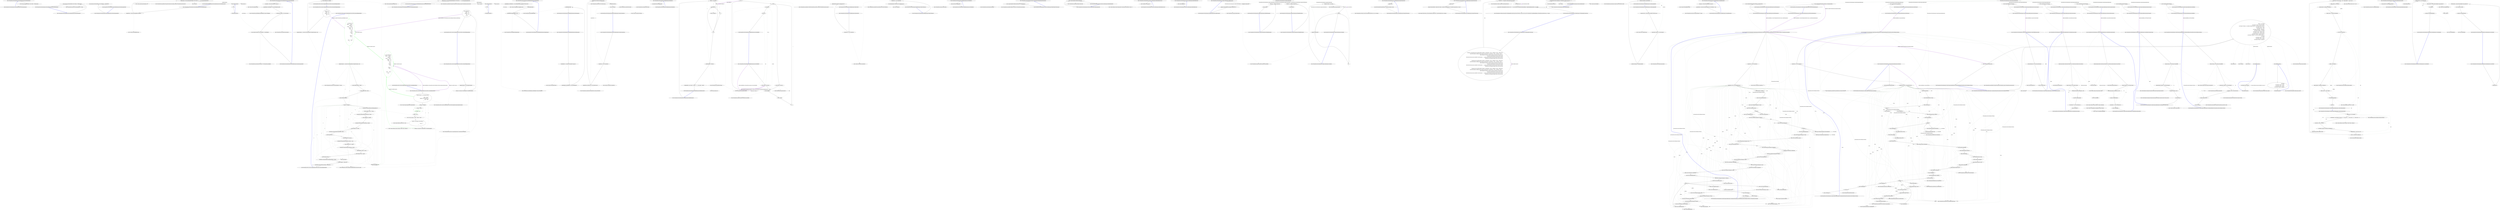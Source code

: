 digraph  {
m2_26 [cluster="Newtonsoft.Json.Tests.Benchmarks.DeserializeBenchmarks.DeserializeDoubleList()", file="DeserializeBenchmarks.cs", label="Entry Newtonsoft.Json.Tests.Benchmarks.DeserializeBenchmarks.DeserializeDoubleList()", span="68-68"];
m2_27 [cluster="Newtonsoft.Json.Tests.Benchmarks.DeserializeBenchmarks.DeserializeDoubleList()", file="DeserializeBenchmarks.cs", label="return JsonConvert.DeserializeObject<IList<double>>(FloatArrayJson);", span="70-70"];
m2_28 [cluster="Newtonsoft.Json.Tests.Benchmarks.DeserializeBenchmarks.DeserializeDoubleList()", file="DeserializeBenchmarks.cs", label="Exit Newtonsoft.Json.Tests.Benchmarks.DeserializeBenchmarks.DeserializeDoubleList()", span="68-68"];
m2_6 [cluster="System.Linq.Enumerable.Range(int, int)", file="DeserializeBenchmarks.cs", label="Entry System.Linq.Enumerable.Range(int, int)", span="0-0"];
m2_16 [cluster="Newtonsoft.Json.Tests.Benchmarks.DeserializeBenchmarks.DeserializeLargeJsonFile()", file="DeserializeBenchmarks.cs", label="Entry Newtonsoft.Json.Tests.Benchmarks.DeserializeBenchmarks.DeserializeLargeJsonFile()", span="57-57"];
m2_17 [cluster="Newtonsoft.Json.Tests.Benchmarks.DeserializeBenchmarks.DeserializeLargeJsonFile()", file="DeserializeBenchmarks.cs", label="var jsonFile = System.IO.File.OpenText(''large.json'')", span="59-59"];
m2_18 [cluster="Newtonsoft.Json.Tests.Benchmarks.DeserializeBenchmarks.DeserializeLargeJsonFile()", file="DeserializeBenchmarks.cs", label="JsonTextReader jsonTextReader = new JsonTextReader(jsonFile)", span="60-60"];
m2_19 [cluster="Newtonsoft.Json.Tests.Benchmarks.DeserializeBenchmarks.DeserializeLargeJsonFile()", file="DeserializeBenchmarks.cs", label="JsonSerializer serializer = new JsonSerializer()", span="62-62"];
m2_20 [cluster="Newtonsoft.Json.Tests.Benchmarks.DeserializeBenchmarks.DeserializeLargeJsonFile()", file="DeserializeBenchmarks.cs", label="return serializer.Deserialize<IList<RootObject>>(jsonTextReader);", span="63-63"];
m2_21 [cluster="Newtonsoft.Json.Tests.Benchmarks.DeserializeBenchmarks.DeserializeLargeJsonFile()", file="DeserializeBenchmarks.cs", label="Exit Newtonsoft.Json.Tests.Benchmarks.DeserializeBenchmarks.DeserializeLargeJsonFile()", span="57-57"];
m2_8 [cluster="Newtonsoft.Json.Linq.JToken.ToString(Newtonsoft.Json.Formatting, params Newtonsoft.Json.JsonConverter[])", file="DeserializeBenchmarks.cs", label="Entry Newtonsoft.Json.Linq.JToken.ToString(Newtonsoft.Json.Formatting, params Newtonsoft.Json.JsonConverter[])", span="433-433"];
m2_23 [cluster="Newtonsoft.Json.JsonTextReader.JsonTextReader(System.IO.TextReader)", file="DeserializeBenchmarks.cs", label="Entry Newtonsoft.Json.JsonTextReader.JsonTextReader(System.IO.TextReader)", span="75-75"];
m2_22 [cluster="System.IO.File.OpenText(string)", file="DeserializeBenchmarks.cs", label="Entry System.IO.File.OpenText(string)", span="0-0"];
m2_29 [cluster="Newtonsoft.Json.Tests.Benchmarks.DeserializeBenchmarks.DeserializeDecimalList()", file="DeserializeBenchmarks.cs", label="Entry Newtonsoft.Json.Tests.Benchmarks.DeserializeBenchmarks.DeserializeDecimalList()", span="74-74"];
m2_30 [cluster="Newtonsoft.Json.Tests.Benchmarks.DeserializeBenchmarks.DeserializeDecimalList()", file="DeserializeBenchmarks.cs", label="return JsonConvert.DeserializeObject<IList<decimal>>(FloatArrayJson);", span="76-76"];
m2_31 [cluster="Newtonsoft.Json.Tests.Benchmarks.DeserializeBenchmarks.DeserializeDecimalList()", file="DeserializeBenchmarks.cs", label="Exit Newtonsoft.Json.Tests.Benchmarks.DeserializeBenchmarks.DeserializeDecimalList()", span="74-74"];
m2_7 [cluster="Unk.Select", file="DeserializeBenchmarks.cs", label="Entry Unk.Select", span=""];
m2_24 [cluster="Newtonsoft.Json.JsonSerializer.JsonSerializer()", file="DeserializeBenchmarks.cs", label="Entry Newtonsoft.Json.JsonSerializer.JsonSerializer()", span="530-530"];
m2_9 [cluster="lambda expression", file="DeserializeBenchmarks.cs", label="Entry lambda expression", span="47-47"];
m2_10 [cluster="lambda expression", file="DeserializeBenchmarks.cs", label="i * 1.1m", span="47-47"];
m2_11 [cluster="lambda expression", file="DeserializeBenchmarks.cs", label="Exit lambda expression", span="47-47"];
m2_15 [cluster="Newtonsoft.Json.JsonConvert.DeserializeObject<T>(string)", file="DeserializeBenchmarks.cs", label="Entry Newtonsoft.Json.JsonConvert.DeserializeObject<T>(string)", span="703-703"];
m2_25 [cluster="Newtonsoft.Json.JsonSerializer.Deserialize<T>(Newtonsoft.Json.JsonReader)", file="DeserializeBenchmarks.cs", label="Entry Newtonsoft.Json.JsonSerializer.Deserialize<T>(Newtonsoft.Json.JsonReader)", span="838-838"];
m2_0 [cluster="Newtonsoft.Json.Tests.Benchmarks.DeserializeBenchmarks.DeserializeBenchmarks()", file="DeserializeBenchmarks.cs", label="Entry Newtonsoft.Json.Tests.Benchmarks.DeserializeBenchmarks.DeserializeBenchmarks()", span="43-43"];
m2_1 [cluster="Newtonsoft.Json.Tests.Benchmarks.DeserializeBenchmarks.DeserializeBenchmarks()", file="DeserializeBenchmarks.cs", label="LargeJsonText = System.IO.File.ReadAllText(''large.json'')", span="45-45"];
m2_2 [cluster="Newtonsoft.Json.Tests.Benchmarks.DeserializeBenchmarks.DeserializeBenchmarks()", file="DeserializeBenchmarks.cs", label="FloatArrayJson = new JArray(Enumerable.Range(0, 5000).Select(i => i * 1.1m)).ToString(Formatting.None)", span="47-47"];
m2_3 [cluster="Newtonsoft.Json.Tests.Benchmarks.DeserializeBenchmarks.DeserializeBenchmarks()", file="DeserializeBenchmarks.cs", label="Exit Newtonsoft.Json.Tests.Benchmarks.DeserializeBenchmarks.DeserializeBenchmarks()", span="43-43"];
m2_12 [cluster="Newtonsoft.Json.Tests.Benchmarks.DeserializeBenchmarks.DeserializeLargeJsonText()", file="DeserializeBenchmarks.cs", label="Entry Newtonsoft.Json.Tests.Benchmarks.DeserializeBenchmarks.DeserializeLargeJsonText()", span="51-51"];
m2_13 [cluster="Newtonsoft.Json.Tests.Benchmarks.DeserializeBenchmarks.DeserializeLargeJsonText()", file="DeserializeBenchmarks.cs", label="return JsonConvert.DeserializeObject<IList<RootObject>>(LargeJsonText);", span="53-53"];
m2_14 [cluster="Newtonsoft.Json.Tests.Benchmarks.DeserializeBenchmarks.DeserializeLargeJsonText()", file="DeserializeBenchmarks.cs", label="Exit Newtonsoft.Json.Tests.Benchmarks.DeserializeBenchmarks.DeserializeLargeJsonText()", span="51-51"];
m2_4 [cluster="System.IO.File.ReadAllText(string)", file="DeserializeBenchmarks.cs", label="Entry System.IO.File.ReadAllText(string)", span="0-0"];
m2_5 [cluster="JArray.cstr", file="DeserializeBenchmarks.cs", label="Entry JArray.cstr", span=""];
m3_22 [cluster="Newtonsoft.Json.Tests.Converters.ExpandoObjectConverterTests.DeserializeExpandoObject()", file="DeserializeComparisonBenchmarks.cs", label="Entry Newtonsoft.Json.Tests.Converters.ExpandoObjectConverterTests.DeserializeExpandoObject()", span="117-117"];
m3_23 [cluster="Newtonsoft.Json.Tests.Converters.ExpandoObjectConverterTests.DeserializeExpandoObject()", color=green, community=0, file="DeserializeComparisonBenchmarks.cs", label="12: string json = @''{\r\n  ''''Before'''': ''''Before!'''',\r\n  ''''Expando'''': {\r\n    ''''String'''': ''''String!'''',\r\n    ''''Integer'''': 234,\r\n    ''''Float'''': 1.23,\r\n    ''''List'''': [\r\n      ''''First'''',\r\n      ''''Second'''',\r\n      ''''Third''''\r\n    ],\r\n    ''''Object'''': {\r\n      ''''First'''': 1\r\n    }\r\n  },\r\n  ''''After'''': ''''After!''''\r\n}''", span="119-135"];
m3_24 [cluster="Newtonsoft.Json.Tests.Converters.ExpandoObjectConverterTests.DeserializeExpandoObject()", file="DeserializeComparisonBenchmarks.cs", label="ExpandoContainer o = JsonConvert.DeserializeObject<ExpandoContainer>(json)", span="137-137"];
m3_25 [cluster="Newtonsoft.Json.Tests.Converters.ExpandoObjectConverterTests.DeserializeExpandoObject()", file="DeserializeComparisonBenchmarks.cs", label="Assert.AreEqual(o.Before, ''Before!'')", span="139-139"];
m3_26 [cluster="Newtonsoft.Json.Tests.Converters.ExpandoObjectConverterTests.DeserializeExpandoObject()", file="DeserializeComparisonBenchmarks.cs", label="Assert.AreEqual(o.After, ''After!'')", span="140-140"];
m3_27 [cluster="Newtonsoft.Json.Tests.Converters.ExpandoObjectConverterTests.DeserializeExpandoObject()", file="DeserializeComparisonBenchmarks.cs", label="Assert.IsNotNull(o.Expando)", span="141-141"];
m3_28 [cluster="Newtonsoft.Json.Tests.Converters.ExpandoObjectConverterTests.DeserializeExpandoObject()", file="DeserializeComparisonBenchmarks.cs", label="dynamic d = o.Expando", span="143-143"];
m3_29 [cluster="Newtonsoft.Json.Tests.Converters.ExpandoObjectConverterTests.DeserializeExpandoObject()", file="DeserializeComparisonBenchmarks.cs", label="CustomAssert.IsInstanceOfType(typeof(ExpandoObject), d)", span="144-144"];
m3_30 [cluster="Newtonsoft.Json.Tests.Converters.ExpandoObjectConverterTests.DeserializeExpandoObject()", file="DeserializeComparisonBenchmarks.cs", label="Assert.AreEqual(''String!'', d.String)", span="146-146"];
m3_31 [cluster="Newtonsoft.Json.Tests.Converters.ExpandoObjectConverterTests.DeserializeExpandoObject()", file="DeserializeComparisonBenchmarks.cs", label="CustomAssert.IsInstanceOfType(typeof(string), d.String)", span="147-147"];
m3_32 [cluster="Newtonsoft.Json.Tests.Converters.ExpandoObjectConverterTests.DeserializeExpandoObject()", file="DeserializeComparisonBenchmarks.cs", label="Assert.AreEqual(234, d.Integer)", span="149-149"];
m3_33 [cluster="Newtonsoft.Json.Tests.Converters.ExpandoObjectConverterTests.DeserializeExpandoObject()", file="DeserializeComparisonBenchmarks.cs", label="CustomAssert.IsInstanceOfType(typeof(long), d.Integer)", span="150-150"];
m3_34 [cluster="Newtonsoft.Json.Tests.Converters.ExpandoObjectConverterTests.DeserializeExpandoObject()", file="DeserializeComparisonBenchmarks.cs", label="Assert.AreEqual(1.23, d.Float)", span="152-152"];
m3_35 [cluster="Newtonsoft.Json.Tests.Converters.ExpandoObjectConverterTests.DeserializeExpandoObject()", file="DeserializeComparisonBenchmarks.cs", label="CustomAssert.IsInstanceOfType(typeof(double), d.Float)", span="153-153"];
m3_36 [cluster="Newtonsoft.Json.Tests.Converters.ExpandoObjectConverterTests.DeserializeExpandoObject()", file="DeserializeComparisonBenchmarks.cs", label="Assert.IsNotNull(d.List)", span="155-155"];
m3_37 [cluster="Newtonsoft.Json.Tests.Converters.ExpandoObjectConverterTests.DeserializeExpandoObject()", file="DeserializeComparisonBenchmarks.cs", label="Assert.AreEqual(3, d.List.Count)", span="156-156"];
m3_38 [cluster="Newtonsoft.Json.Tests.Converters.ExpandoObjectConverterTests.DeserializeExpandoObject()", file="DeserializeComparisonBenchmarks.cs", label="CustomAssert.IsInstanceOfType(typeof(List<object>), d.List)", span="157-157"];
m3_39 [cluster="Newtonsoft.Json.Tests.Converters.ExpandoObjectConverterTests.DeserializeExpandoObject()", file="DeserializeComparisonBenchmarks.cs", label="Assert.AreEqual(''First'', d.List[0])", span="159-159"];
m3_40 [cluster="Newtonsoft.Json.Tests.Converters.ExpandoObjectConverterTests.DeserializeExpandoObject()", file="DeserializeComparisonBenchmarks.cs", label="CustomAssert.IsInstanceOfType(typeof(string), d.List[0])", span="160-160"];
m3_41 [cluster="Newtonsoft.Json.Tests.Converters.ExpandoObjectConverterTests.DeserializeExpandoObject()", file="DeserializeComparisonBenchmarks.cs", label="Assert.AreEqual(''Second'', d.List[1])", span="162-162"];
m3_42 [cluster="Newtonsoft.Json.Tests.Converters.ExpandoObjectConverterTests.DeserializeExpandoObject()", file="DeserializeComparisonBenchmarks.cs", label="Assert.AreEqual(''Third'', d.List[2])", span="163-163"];
m3_43 [cluster="Newtonsoft.Json.Tests.Converters.ExpandoObjectConverterTests.DeserializeExpandoObject()", file="DeserializeComparisonBenchmarks.cs", label="Assert.IsNotNull(d.Object)", span="165-165"];
m3_44 [cluster="Newtonsoft.Json.Tests.Converters.ExpandoObjectConverterTests.DeserializeExpandoObject()", file="DeserializeComparisonBenchmarks.cs", label="CustomAssert.IsInstanceOfType(typeof(ExpandoObject), d.Object)", span="166-166"];
m3_45 [cluster="Newtonsoft.Json.Tests.Converters.ExpandoObjectConverterTests.DeserializeExpandoObject()", file="DeserializeComparisonBenchmarks.cs", label="Assert.AreEqual(1, d.Object.First)", span="168-168"];
m3_46 [cluster="Newtonsoft.Json.Tests.Converters.ExpandoObjectConverterTests.DeserializeExpandoObject()", file="DeserializeComparisonBenchmarks.cs", label="CustomAssert.IsInstanceOfType(typeof(long), d.Object.First)", span="169-169"];
m3_47 [cluster="Newtonsoft.Json.Tests.Converters.ExpandoObjectConverterTests.DeserializeExpandoObject()", file="DeserializeComparisonBenchmarks.cs", label="Exit Newtonsoft.Json.Tests.Converters.ExpandoObjectConverterTests.DeserializeExpandoObject()", span="117-117"];
m3_16 [cluster="Unk.AreEqual", file="DeserializeComparisonBenchmarks.cs", label="Entry Unk.AreEqual", span=""];
m3_50 [cluster="Newtonsoft.Json.Tests.CustomAssert.IsInstanceOfType(System.Type, object)", file="DeserializeComparisonBenchmarks.cs", label="Entry Newtonsoft.Json.Tests.CustomAssert.IsInstanceOfType(System.Type, object)", span="154-154"];
m3_15 [cluster="Newtonsoft.Json.JsonConvert.SerializeObject(object, Newtonsoft.Json.Formatting)", file="DeserializeComparisonBenchmarks.cs", label="Entry Newtonsoft.Json.JsonConvert.SerializeObject(object, Newtonsoft.Json.Formatting)", span="511-511"];
m3_12 [cluster="System.Dynamic.ExpandoObject.ExpandoObject()", file="DeserializeComparisonBenchmarks.cs", label="Entry System.Dynamic.ExpandoObject.ExpandoObject()", span="0-0"];
m3_48 [cluster="Newtonsoft.Json.JsonConvert.DeserializeObject<T>(string)", file="DeserializeComparisonBenchmarks.cs", label="Entry Newtonsoft.Json.JsonConvert.DeserializeObject<T>(string)", span="725-725"];
m3_49 [cluster="Unk.IsNotNull", file="DeserializeComparisonBenchmarks.cs", label="Entry Unk.IsNotNull", span=""];
m3_17 [cluster="Newtonsoft.Json.Tests.Converters.ExpandoObjectConverterTests.SerializeNullExpandoObject()", file="DeserializeComparisonBenchmarks.cs", label="Entry Newtonsoft.Json.Tests.Converters.ExpandoObjectConverterTests.SerializeNullExpandoObject()", span="103-103"];
m3_18 [cluster="Newtonsoft.Json.Tests.Converters.ExpandoObjectConverterTests.SerializeNullExpandoObject()", file="DeserializeComparisonBenchmarks.cs", label="ExpandoContainer d = new ExpandoContainer()", span="105-105"];
m3_19 [cluster="Newtonsoft.Json.Tests.Converters.ExpandoObjectConverterTests.SerializeNullExpandoObject()", file="DeserializeComparisonBenchmarks.cs", label="string json = JsonConvert.SerializeObject(d, Formatting.Indented)", span="107-107"];
m3_20 [cluster="Newtonsoft.Json.Tests.Converters.ExpandoObjectConverterTests.SerializeNullExpandoObject()", file="DeserializeComparisonBenchmarks.cs", label="Assert.AreEqual(@''{\r\n  ''''Before'''': null,\r\n  ''''Expando'''': null,\r\n  ''''After'''': null\r\n}'', json)", span="109-113"];
m3_21 [cluster="Newtonsoft.Json.Tests.Converters.ExpandoObjectConverterTests.SerializeNullExpandoObject()", file="DeserializeComparisonBenchmarks.cs", label="Exit Newtonsoft.Json.Tests.Converters.ExpandoObjectConverterTests.SerializeNullExpandoObject()", span="103-103"];
m3_11 [cluster="Newtonsoft.Json.Tests.Converters.ExpandoObjectConverterTests.ExpandoContainer.ExpandoContainer()", file="DeserializeComparisonBenchmarks.cs", label="Entry Newtonsoft.Json.Tests.Converters.ExpandoObjectConverterTests.ExpandoContainer.ExpandoContainer()", span="53-53"];
m3_51 [cluster="Newtonsoft.Json.Tests.Converters.ExpandoObjectConverterTests.DeserializeNullExpandoObject()", file="DeserializeComparisonBenchmarks.cs", label="Entry Newtonsoft.Json.Tests.Converters.ExpandoObjectConverterTests.DeserializeNullExpandoObject()", span="173-173"];
m3_52 [cluster="Newtonsoft.Json.Tests.Converters.ExpandoObjectConverterTests.DeserializeNullExpandoObject()", file="DeserializeComparisonBenchmarks.cs", label="string json = @''{\r\n  ''''Before'''': null,\r\n  ''''Expando'''': null,\r\n  ''''After'''': null\r\n}''", span="175-179"];
m3_53 [cluster="Newtonsoft.Json.Tests.Converters.ExpandoObjectConverterTests.DeserializeNullExpandoObject()", file="DeserializeComparisonBenchmarks.cs", label="ExpandoContainer c = JsonConvert.DeserializeObject<ExpandoContainer>(json)", span="181-181"];
m3_54 [cluster="Newtonsoft.Json.Tests.Converters.ExpandoObjectConverterTests.DeserializeNullExpandoObject()", file="DeserializeComparisonBenchmarks.cs", label="Assert.AreEqual(null, c.Expando)", span="183-183"];
m3_55 [cluster="Newtonsoft.Json.Tests.Converters.ExpandoObjectConverterTests.DeserializeNullExpandoObject()", file="DeserializeComparisonBenchmarks.cs", label="Exit Newtonsoft.Json.Tests.Converters.ExpandoObjectConverterTests.DeserializeNullExpandoObject()", span="173-173"];
m3_13 [cluster="System.Collections.Generic.List<T>.List()", file="DeserializeComparisonBenchmarks.cs", label="Entry System.Collections.Generic.List<T>.List()", span="0-0"];
m3_14 [cluster="System.Collections.Generic.Dictionary<TKey, TValue>.Dictionary()", file="DeserializeComparisonBenchmarks.cs", label="Entry System.Collections.Generic.Dictionary<TKey, TValue>.Dictionary()", span="0-0"];
m3_0 [cluster="Newtonsoft.Json.Tests.Converters.ExpandoObjectConverterTests.SerializeExpandoObject()", file="DeserializeComparisonBenchmarks.cs", label="Entry Newtonsoft.Json.Tests.Converters.ExpandoObjectConverterTests.SerializeExpandoObject()", span="61-61"];
m3_1 [cluster="Newtonsoft.Json.Tests.Converters.ExpandoObjectConverterTests.SerializeExpandoObject()", file="DeserializeComparisonBenchmarks.cs", label="ExpandoContainer d = new ExpandoContainer\r\n            {\r\n                Before = ''Before!'',\r\n                Expando = new ExpandoObject(),\r\n                After = ''After!''\r\n            }", span="63-68"];
m3_2 [cluster="Newtonsoft.Json.Tests.Converters.ExpandoObjectConverterTests.SerializeExpandoObject()", file="DeserializeComparisonBenchmarks.cs", label="dynamic o = d.Expando", span="70-70"];
m3_8 [cluster="Newtonsoft.Json.Tests.Converters.ExpandoObjectConverterTests.SerializeExpandoObject()", file="DeserializeComparisonBenchmarks.cs", label="string json = JsonConvert.SerializeObject(d, Formatting.Indented)", span="81-81"];
m3_3 [cluster="Newtonsoft.Json.Tests.Converters.ExpandoObjectConverterTests.SerializeExpandoObject()", file="DeserializeComparisonBenchmarks.cs", label="o.String = ''String!''", span="72-72"];
m3_4 [cluster="Newtonsoft.Json.Tests.Converters.ExpandoObjectConverterTests.SerializeExpandoObject()", color=green, community=0, file="DeserializeComparisonBenchmarks.cs", label="33: o.Integer = 234", span="73-73"];
m3_5 [cluster="Newtonsoft.Json.Tests.Converters.ExpandoObjectConverterTests.SerializeExpandoObject()", file="DeserializeComparisonBenchmarks.cs", label="o.Float = 1.23d", span="74-74"];
m3_6 [cluster="Newtonsoft.Json.Tests.Converters.ExpandoObjectConverterTests.SerializeExpandoObject()", file="DeserializeComparisonBenchmarks.cs", label="o.List = new List<string> { ''First'', ''Second'', ''Third'' }", span="75-75"];
m3_7 [cluster="Newtonsoft.Json.Tests.Converters.ExpandoObjectConverterTests.SerializeExpandoObject()", file="DeserializeComparisonBenchmarks.cs", label="o.Object = new Dictionary<string, object>\r\n            {\r\n                { ''First'', 1 }\r\n            }", span="76-79"];
m3_9 [cluster="Newtonsoft.Json.Tests.Converters.ExpandoObjectConverterTests.SerializeExpandoObject()", color=green, community=0, file="DeserializeComparisonBenchmarks.cs", label="12: Assert.AreEqual(@''{\r\n  ''''Before'''': ''''Before!'''',\r\n  ''''Expando'''': {\r\n    ''''String'''': ''''String!'''',\r\n    ''''Integer'''': 234,\r\n    ''''Float'''': 1.23,\r\n    ''''List'''': [\r\n      ''''First'''',\r\n      ''''Second'''',\r\n      ''''Third''''\r\n    ],\r\n    ''''Object'''': {\r\n      ''''First'''': 1\r\n    }\r\n  },\r\n  ''''After'''': ''''After!''''\r\n}'', json)", span="83-99"];
m3_10 [cluster="Newtonsoft.Json.Tests.Converters.ExpandoObjectConverterTests.SerializeExpandoObject()", file="DeserializeComparisonBenchmarks.cs", label="Exit Newtonsoft.Json.Tests.Converters.ExpandoObjectConverterTests.SerializeExpandoObject()", span="61-61"];
m4_4 [cluster="System.Linq.Enumerable.Range(int, int)", file="JsonTextReaderBenchmarks.cs", label="Entry System.Linq.Enumerable.Range(int, int)", span="0-0"];
m4_18 [cluster="Newtonsoft.Json.Tests.Benchmarks.JsonTextReaderBenchmarks.ReadAsDecimal()", file="JsonTextReaderBenchmarks.cs", label="Entry Newtonsoft.Json.Tests.Benchmarks.JsonTextReaderBenchmarks.ReadAsDecimal()", span="55-55"];
m4_19 [cluster="Newtonsoft.Json.Tests.Benchmarks.JsonTextReaderBenchmarks.ReadAsDecimal()", file="JsonTextReaderBenchmarks.cs", label="JsonTextReader jsonTextReader = new JsonTextReader(new StringReader(FloatArrayJson))", span="57-57"];
m4_20 [cluster="Newtonsoft.Json.Tests.Benchmarks.JsonTextReaderBenchmarks.ReadAsDecimal()", file="JsonTextReaderBenchmarks.cs", label="jsonTextReader.Read()", span="59-59"];
m4_21 [cluster="Newtonsoft.Json.Tests.Benchmarks.JsonTextReaderBenchmarks.ReadAsDecimal()", file="JsonTextReaderBenchmarks.cs", label="jsonTextReader.ReadAsDecimal() != null", span="61-61"];
m4_22 [cluster="Newtonsoft.Json.Tests.Benchmarks.JsonTextReaderBenchmarks.ReadAsDecimal()", file="JsonTextReaderBenchmarks.cs", label="Exit Newtonsoft.Json.Tests.Benchmarks.JsonTextReaderBenchmarks.ReadAsDecimal()", span="55-55"];
m4_6 [cluster="Newtonsoft.Json.Linq.JToken.ToString(Newtonsoft.Json.Formatting, params Newtonsoft.Json.JsonConverter[])", file="JsonTextReaderBenchmarks.cs", label="Entry Newtonsoft.Json.Linq.JToken.ToString(Newtonsoft.Json.Formatting, params Newtonsoft.Json.JsonConverter[])", span="433-433"];
m4_16 [cluster="Newtonsoft.Json.JsonTextReader.JsonTextReader(System.IO.TextReader)", file="JsonTextReaderBenchmarks.cs", label="Entry Newtonsoft.Json.JsonTextReader.JsonTextReader(System.IO.TextReader)", span="75-75"];
m4_15 [cluster="System.IO.File.OpenText(string)", file="JsonTextReaderBenchmarks.cs", label="Entry System.IO.File.OpenText(string)", span="0-0"];
m4_23 [cluster="System.IO.StringReader.StringReader(string)", file="JsonTextReaderBenchmarks.cs", label="Entry System.IO.StringReader.StringReader(string)", span="0-0"];
m4_5 [cluster="Unk.Select", file="JsonTextReaderBenchmarks.cs", label="Entry Unk.Select", span=""];
m4_7 [cluster="lambda expression", file="JsonTextReaderBenchmarks.cs", label="Entry lambda expression", span="39-39"];
m4_8 [cluster="lambda expression", file="JsonTextReaderBenchmarks.cs", label="i * 1.1m", span="39-39"];
m4_9 [cluster="lambda expression", file="JsonTextReaderBenchmarks.cs", label="Exit lambda expression", span="39-39"];
m4_24 [cluster="Newtonsoft.Json.JsonTextReader.ReadAsDecimal()", file="JsonTextReaderBenchmarks.cs", label="Entry Newtonsoft.Json.JsonTextReader.ReadAsDecimal()", span="1016-1016"];
m4_17 [cluster="Newtonsoft.Json.JsonTextReader.Read()", file="JsonTextReaderBenchmarks.cs", label="Entry Newtonsoft.Json.JsonTextReader.Read()", span="387-387"];
m4_0 [cluster="Newtonsoft.Json.Tests.Benchmarks.JsonTextReaderBenchmarks.JsonTextReaderBenchmarks()", file="JsonTextReaderBenchmarks.cs", label="Entry Newtonsoft.Json.Tests.Benchmarks.JsonTextReaderBenchmarks.JsonTextReaderBenchmarks()", span="37-37"];
m4_1 [cluster="Newtonsoft.Json.Tests.Benchmarks.JsonTextReaderBenchmarks.JsonTextReaderBenchmarks()", file="JsonTextReaderBenchmarks.cs", label="FloatArrayJson = new JArray(Enumerable.Range(0, 5000).Select(i => i * 1.1m)).ToString(Formatting.None)", span="39-39"];
m4_2 [cluster="Newtonsoft.Json.Tests.Benchmarks.JsonTextReaderBenchmarks.JsonTextReaderBenchmarks()", file="JsonTextReaderBenchmarks.cs", label="Exit Newtonsoft.Json.Tests.Benchmarks.JsonTextReaderBenchmarks.JsonTextReaderBenchmarks()", span="37-37"];
m4_10 [cluster="Newtonsoft.Json.Tests.Benchmarks.JsonTextReaderBenchmarks.ReadLargeJson()", file="JsonTextReaderBenchmarks.cs", label="Entry Newtonsoft.Json.Tests.Benchmarks.JsonTextReaderBenchmarks.ReadLargeJson()", span="43-43"];
m4_11 [cluster="Newtonsoft.Json.Tests.Benchmarks.JsonTextReaderBenchmarks.ReadLargeJson()", file="JsonTextReaderBenchmarks.cs", label="StreamReader fs = System.IO.File.OpenText(''large.json'')", span="45-45"];
m4_12 [cluster="Newtonsoft.Json.Tests.Benchmarks.JsonTextReaderBenchmarks.ReadLargeJson()", file="JsonTextReaderBenchmarks.cs", label="JsonTextReader jsonTextReader = new JsonTextReader(fs)", span="46-46"];
m4_13 [cluster="Newtonsoft.Json.Tests.Benchmarks.JsonTextReaderBenchmarks.ReadLargeJson()", file="JsonTextReaderBenchmarks.cs", label="jsonTextReader.Read()", span="48-48"];
m4_14 [cluster="Newtonsoft.Json.Tests.Benchmarks.JsonTextReaderBenchmarks.ReadLargeJson()", file="JsonTextReaderBenchmarks.cs", label="Exit Newtonsoft.Json.Tests.Benchmarks.JsonTextReaderBenchmarks.ReadLargeJson()", span="43-43"];
m4_3 [cluster="JArray.cstr", file="JsonTextReaderBenchmarks.cs", label="Entry JArray.cstr", span=""];
m5_9 [cluster="Newtonsoft.Json.JsonTextWriter.WriteValue(string)", file="JsonTextWriterBenchmarks.cs", label="Entry Newtonsoft.Json.JsonTextWriter.WriteValue(string)", span="437-437"];
m5_8 [cluster="Newtonsoft.Json.JsonTextWriter.JsonTextWriter(System.IO.TextWriter)", file="JsonTextWriterBenchmarks.cs", label="Entry Newtonsoft.Json.JsonTextWriter.JsonTextWriter(System.IO.TextWriter)", span="149-149"];
m5_7 [cluster="System.IO.StringWriter.StringWriter()", file="JsonTextWriterBenchmarks.cs", label="Entry System.IO.StringWriter.StringWriter()", span="0-0"];
m5_0 [cluster="Newtonsoft.Json.Tests.Benchmarks.JsonTextWriterBenchmarks.SerializeUnicodeChars()", file="JsonTextWriterBenchmarks.cs", label="Entry Newtonsoft.Json.Tests.Benchmarks.JsonTextWriterBenchmarks.SerializeUnicodeChars()", span="36-36"];
m5_1 [cluster="Newtonsoft.Json.Tests.Benchmarks.JsonTextWriterBenchmarks.SerializeUnicodeChars()", file="JsonTextWriterBenchmarks.cs", label="StringWriter sw = new StringWriter()", span="38-38"];
m5_2 [cluster="Newtonsoft.Json.Tests.Benchmarks.JsonTextWriterBenchmarks.SerializeUnicodeChars()", file="JsonTextWriterBenchmarks.cs", label="JsonTextWriter jsonTextWriter = new JsonTextWriter(sw)", span="39-39"];
m5_5 [cluster="Newtonsoft.Json.Tests.Benchmarks.JsonTextWriterBenchmarks.SerializeUnicodeChars()", file="JsonTextWriterBenchmarks.cs", label="return sw.ToString();", span="43-43"];
m5_3 [cluster="Newtonsoft.Json.Tests.Benchmarks.JsonTextWriterBenchmarks.SerializeUnicodeChars()", file="JsonTextWriterBenchmarks.cs", label="jsonTextWriter.WriteValue(UnicodeCharsString)", span="40-40"];
m5_4 [cluster="Newtonsoft.Json.Tests.Benchmarks.JsonTextWriterBenchmarks.SerializeUnicodeChars()", file="JsonTextWriterBenchmarks.cs", label="jsonTextWriter.Flush()", span="41-41"];
m5_6 [cluster="Newtonsoft.Json.Tests.Benchmarks.JsonTextWriterBenchmarks.SerializeUnicodeChars()", file="JsonTextWriterBenchmarks.cs", label="Exit Newtonsoft.Json.Tests.Benchmarks.JsonTextWriterBenchmarks.SerializeUnicodeChars()", span="36-36"];
m5_10 [cluster="Newtonsoft.Json.JsonTextWriter.Flush()", file="JsonTextWriterBenchmarks.cs", label="Entry Newtonsoft.Json.JsonTextWriter.Flush()", span="172-172"];
m5_11 [cluster="System.IO.StringWriter.ToString()", file="JsonTextWriterBenchmarks.cs", label="Entry System.IO.StringWriter.ToString()", span="0-0"];
m6_25 [cluster="Newtonsoft.Json.Tests.Benchmarks.JTokenBenchmarks.JObjectParse()", file="JTokenBenchmarks.cs", label="Entry Newtonsoft.Json.Tests.Benchmarks.JTokenBenchmarks.JObjectParse()", span="69-69"];
m6_26 [cluster="Newtonsoft.Json.Tests.Benchmarks.JTokenBenchmarks.JObjectParse()", file="JTokenBenchmarks.cs", label="return JObject.Parse(JsonTextSample);", span="71-71"];
m6_27 [cluster="Newtonsoft.Json.Tests.Benchmarks.JTokenBenchmarks.JObjectParse()", file="JTokenBenchmarks.cs", label="Exit Newtonsoft.Json.Tests.Benchmarks.JTokenBenchmarks.JObjectParse()", span="69-69"];
m6_9 [cluster="Newtonsoft.Json.Linq.JObject.JObject()", file="JTokenBenchmarks.cs", label="Entry Newtonsoft.Json.Linq.JObject.JObject()", span="87-87"];
m6_18 [cluster="Newtonsoft.Json.JsonTextWriter.JsonTextWriter(System.IO.TextWriter)", file="JTokenBenchmarks.cs", label="Entry Newtonsoft.Json.JsonTextWriter.JsonTextWriter(System.IO.TextWriter)", span="149-149"];
m6_12 [cluster="string.String(char, int)", file="JTokenBenchmarks.cs", label="Entry string.String(char, int)", span="0-0"];
m6_19 [cluster="Newtonsoft.Json.Linq.JObject.WriteTo(Newtonsoft.Json.JsonWriter, params Newtonsoft.Json.JsonConverter[])", file="JTokenBenchmarks.cs", label="Entry Newtonsoft.Json.Linq.JObject.WriteTo(Newtonsoft.Json.JsonWriter, params Newtonsoft.Json.JsonConverter[])", span="470-470"];
m6_28 [cluster="Newtonsoft.Json.Linq.JObject.Parse(string)", file="JTokenBenchmarks.cs", label="Entry Newtonsoft.Json.Linq.JObject.Parse(string)", span="404-404"];
m6_17 [cluster="System.IO.StringWriter.StringWriter()", file="JTokenBenchmarks.cs", label="Entry System.IO.StringWriter.StringWriter()", span="0-0"];
m6_29 [cluster="Newtonsoft.Json.Tests.Benchmarks.JTokenBenchmarks.JArrayNestedParse()", file="JTokenBenchmarks.cs", label="Entry Newtonsoft.Json.Tests.Benchmarks.JTokenBenchmarks.JArrayNestedParse()", span="75-75"];
m6_30 [cluster="Newtonsoft.Json.Tests.Benchmarks.JTokenBenchmarks.JArrayNestedParse()", file="JTokenBenchmarks.cs", label="return JArray.Parse(NestedJsonText);", span="77-77"];
m6_31 [cluster="Newtonsoft.Json.Tests.Benchmarks.JTokenBenchmarks.JArrayNestedParse()", file="JTokenBenchmarks.cs", label="Exit Newtonsoft.Json.Tests.Benchmarks.JTokenBenchmarks.JArrayNestedParse()", span="75-75"];
m6_45 [cluster="Newtonsoft.Json.Linq.JArray.JArray()", file="JTokenBenchmarks.cs", label="Entry Newtonsoft.Json.Linq.JArray.JArray()", span="65-65"];
m6_24 [cluster="Unk.WriteToAsync", file="JTokenBenchmarks.cs", label="Entry Unk.WriteToAsync", span=""];
m6_13 [cluster="Newtonsoft.Json.Tests.Benchmarks.JTokenBenchmarks.TokenWriteTo()", file="JTokenBenchmarks.cs", label="Entry Newtonsoft.Json.Tests.Benchmarks.JTokenBenchmarks.TokenWriteTo()", span="55-55"];
m6_14 [cluster="Newtonsoft.Json.Tests.Benchmarks.JTokenBenchmarks.TokenWriteTo()", file="JTokenBenchmarks.cs", label="StringWriter sw = new StringWriter()", span="57-57"];
m6_15 [cluster="Newtonsoft.Json.Tests.Benchmarks.JTokenBenchmarks.TokenWriteTo()", file="JTokenBenchmarks.cs", label="JObjectSample.WriteTo(new JsonTextWriter(sw))", span="58-58"];
m6_16 [cluster="Newtonsoft.Json.Tests.Benchmarks.JTokenBenchmarks.TokenWriteTo()", file="JTokenBenchmarks.cs", label="Exit Newtonsoft.Json.Tests.Benchmarks.JTokenBenchmarks.TokenWriteTo()", span="55-55"];
m6_20 [cluster="Newtonsoft.Json.Tests.Benchmarks.JTokenBenchmarks.TokenWriteToAsync()", file="JTokenBenchmarks.cs", label="Entry Newtonsoft.Json.Tests.Benchmarks.JTokenBenchmarks.TokenWriteToAsync()", span="62-62"];
m6_21 [cluster="Newtonsoft.Json.Tests.Benchmarks.JTokenBenchmarks.TokenWriteToAsync()", file="JTokenBenchmarks.cs", label="StringWriter sw = new StringWriter()", span="64-64"];
m6_22 [cluster="Newtonsoft.Json.Tests.Benchmarks.JTokenBenchmarks.TokenWriteToAsync()", file="JTokenBenchmarks.cs", label="return JObjectSample.WriteToAsync(new JsonTextWriter(sw));", span="65-65"];
m6_23 [cluster="Newtonsoft.Json.Tests.Benchmarks.JTokenBenchmarks.TokenWriteToAsync()", file="JTokenBenchmarks.cs", label="Exit Newtonsoft.Json.Tests.Benchmarks.JTokenBenchmarks.TokenWriteToAsync()", span="62-62"];
m6_32 [cluster="Newtonsoft.Json.Linq.JArray.Parse(string)", file="JTokenBenchmarks.cs", label="Entry Newtonsoft.Json.Linq.JArray.Parse(string)", span="157-157"];
m6_46 [cluster="Newtonsoft.Json.Linq.JArray.Add(Newtonsoft.Json.Linq.JToken)", file="JTokenBenchmarks.cs", label="Entry Newtonsoft.Json.Linq.JArray.Add(Newtonsoft.Json.Linq.JToken)", span="345-345"];
m6_10 [cluster="int.ToString()", file="JTokenBenchmarks.cs", label="Entry int.ToString()", span="0-0"];
m6_11 [cluster="Newtonsoft.Json.Linq.JToken.ToString()", file="JTokenBenchmarks.cs", label="Entry Newtonsoft.Json.Linq.JToken.ToString()", span="422-422"];
m6_0 [cluster="Newtonsoft.Json.Tests.Benchmarks.JTokenBenchmarks.JTokenBenchmarks()", file="JTokenBenchmarks.cs", label="Entry Newtonsoft.Json.Tests.Benchmarks.JTokenBenchmarks.JTokenBenchmarks()", span="42-42"];
m6_1 [cluster="Newtonsoft.Json.Tests.Benchmarks.JTokenBenchmarks.JTokenBenchmarks()", file="JTokenBenchmarks.cs", label="JObject o = new JObject()", span="44-44"];
m6_2 [cluster="Newtonsoft.Json.Tests.Benchmarks.JTokenBenchmarks.JTokenBenchmarks()", file="JTokenBenchmarks.cs", label="int i = 0", span="45-45"];
m6_4 [cluster="Newtonsoft.Json.Tests.Benchmarks.JTokenBenchmarks.JTokenBenchmarks()", file="JTokenBenchmarks.cs", label="o[i.ToString()] = i", span="47-47"];
m6_6 [cluster="Newtonsoft.Json.Tests.Benchmarks.JTokenBenchmarks.JTokenBenchmarks()", file="JTokenBenchmarks.cs", label="JsonTextSample = o.ToString()", span="49-49"];
m6_3 [cluster="Newtonsoft.Json.Tests.Benchmarks.JTokenBenchmarks.JTokenBenchmarks()", file="JTokenBenchmarks.cs", label="i < 50", span="45-45"];
m6_5 [cluster="Newtonsoft.Json.Tests.Benchmarks.JTokenBenchmarks.JTokenBenchmarks()", file="JTokenBenchmarks.cs", label="i++", span="45-45"];
m6_7 [cluster="Newtonsoft.Json.Tests.Benchmarks.JTokenBenchmarks.JTokenBenchmarks()", file="JTokenBenchmarks.cs", label="NestedJsonText = (new string('[', 100000)) + ''1'' + (new string(']', 100000))", span="51-51"];
m6_8 [cluster="Newtonsoft.Json.Tests.Benchmarks.JTokenBenchmarks.JTokenBenchmarks()", file="JTokenBenchmarks.cs", label="Exit Newtonsoft.Json.Tests.Benchmarks.JTokenBenchmarks.JTokenBenchmarks()", span="42-42"];
m6_33 [cluster="Newtonsoft.Json.Tests.Benchmarks.JTokenBenchmarks.JArrayNestedBuild()", file="JTokenBenchmarks.cs", label="Entry Newtonsoft.Json.Tests.Benchmarks.JTokenBenchmarks.JArrayNestedBuild()", span="81-81"];
m6_34 [cluster="Newtonsoft.Json.Tests.Benchmarks.JTokenBenchmarks.JArrayNestedBuild()", file="JTokenBenchmarks.cs", label="JArray current = new JArray()", span="83-83"];
m6_35 [cluster="Newtonsoft.Json.Tests.Benchmarks.JTokenBenchmarks.JArrayNestedBuild()", file="JTokenBenchmarks.cs", label="JArray root = current", span="84-84"];
m6_39 [cluster="Newtonsoft.Json.Tests.Benchmarks.JTokenBenchmarks.JArrayNestedBuild()", file="JTokenBenchmarks.cs", label="current.Add(temp)", span="88-88"];
m6_42 [cluster="Newtonsoft.Json.Tests.Benchmarks.JTokenBenchmarks.JArrayNestedBuild()", file="JTokenBenchmarks.cs", label="current.Add(1)", span="91-91"];
m6_36 [cluster="Newtonsoft.Json.Tests.Benchmarks.JTokenBenchmarks.JArrayNestedBuild()", file="JTokenBenchmarks.cs", label="int j = 0", span="85-85"];
m6_43 [cluster="Newtonsoft.Json.Tests.Benchmarks.JTokenBenchmarks.JArrayNestedBuild()", file="JTokenBenchmarks.cs", label="return root;", span="93-93"];
m6_37 [cluster="Newtonsoft.Json.Tests.Benchmarks.JTokenBenchmarks.JArrayNestedBuild()", file="JTokenBenchmarks.cs", label="j < 100000", span="85-85"];
m6_41 [cluster="Newtonsoft.Json.Tests.Benchmarks.JTokenBenchmarks.JArrayNestedBuild()", file="JTokenBenchmarks.cs", label="j++", span="85-85"];
m6_38 [cluster="Newtonsoft.Json.Tests.Benchmarks.JTokenBenchmarks.JArrayNestedBuild()", file="JTokenBenchmarks.cs", label="JArray temp = new JArray()", span="87-87"];
m6_40 [cluster="Newtonsoft.Json.Tests.Benchmarks.JTokenBenchmarks.JArrayNestedBuild()", file="JTokenBenchmarks.cs", label="current = temp", span="89-89"];
m6_44 [cluster="Newtonsoft.Json.Tests.Benchmarks.JTokenBenchmarks.JArrayNestedBuild()", file="JTokenBenchmarks.cs", label="Exit Newtonsoft.Json.Tests.Benchmarks.JTokenBenchmarks.JArrayNestedBuild()", span="81-81"];
m7_4 [cluster="Newtonsoft.Json.Tests.Benchmarks.JValueConvertBenchmarks.JTokenToObjectWithSerializer()", file="JValueConvertBenchmarks.cs", label="Entry Newtonsoft.Json.Tests.Benchmarks.JValueConvertBenchmarks.JTokenToObjectWithSerializer()", span="46-46"];
m7_5 [cluster="Newtonsoft.Json.Tests.Benchmarks.JValueConvertBenchmarks.JTokenToObjectWithSerializer()", file="JValueConvertBenchmarks.cs", label="return (string)StringJValue.ToObject(typeof(string), new JsonSerializer());", span="48-48"];
m7_6 [cluster="Newtonsoft.Json.Tests.Benchmarks.JValueConvertBenchmarks.JTokenToObjectWithSerializer()", file="JValueConvertBenchmarks.cs", label="Exit Newtonsoft.Json.Tests.Benchmarks.JValueConvertBenchmarks.JTokenToObjectWithSerializer()", span="46-46"];
m7_3 [cluster="Newtonsoft.Json.Linq.JToken.ToObject(System.Type)", file="JValueConvertBenchmarks.cs", label="Entry Newtonsoft.Json.Linq.JToken.ToObject(System.Type)", span="1942-1942"];
m7_9 [cluster="Newtonsoft.Json.Tests.Benchmarks.JValueConvertBenchmarks.JTokenToObjectConvert()", file="JValueConvertBenchmarks.cs", label="Entry Newtonsoft.Json.Tests.Benchmarks.JValueConvertBenchmarks.JTokenToObjectConvert()", span="52-52"];
m7_10 [cluster="Newtonsoft.Json.Tests.Benchmarks.JValueConvertBenchmarks.JTokenToObjectConvert()", file="JValueConvertBenchmarks.cs", label="return StringJValue.Value<string>();", span="54-54"];
m7_11 [cluster="Newtonsoft.Json.Tests.Benchmarks.JValueConvertBenchmarks.JTokenToObjectConvert()", file="JValueConvertBenchmarks.cs", label="Exit Newtonsoft.Json.Tests.Benchmarks.JValueConvertBenchmarks.JTokenToObjectConvert()", span="52-52"];
m7_13 [cluster="Newtonsoft.Json.Tests.Benchmarks.JValueConvertBenchmarks.JTokenToObjectCast()", file="JValueConvertBenchmarks.cs", label="Entry Newtonsoft.Json.Tests.Benchmarks.JValueConvertBenchmarks.JTokenToObjectCast()", span="58-58"];
m7_14 [cluster="Newtonsoft.Json.Tests.Benchmarks.JValueConvertBenchmarks.JTokenToObjectCast()", file="JValueConvertBenchmarks.cs", label="return (string)StringJValue;", span="60-60"];
m7_15 [cluster="Newtonsoft.Json.Tests.Benchmarks.JValueConvertBenchmarks.JTokenToObjectCast()", file="JValueConvertBenchmarks.cs", label="Exit Newtonsoft.Json.Tests.Benchmarks.JValueConvertBenchmarks.JTokenToObjectCast()", span="58-58"];
m7_7 [cluster="Newtonsoft.Json.JsonSerializer.JsonSerializer()", file="JValueConvertBenchmarks.cs", label="Entry Newtonsoft.Json.JsonSerializer.JsonSerializer()", span="530-530"];
m7_12 [cluster="System.Collections.Generic.IEnumerable<Newtonsoft.Json.Linq.JToken>.Value<U>()", file="JValueConvertBenchmarks.cs", label="Entry System.Collections.Generic.IEnumerable<Newtonsoft.Json.Linq.JToken>.Value<U>()", span="157-157"];
m7_8 [cluster="Newtonsoft.Json.Linq.JToken.ToObject(System.Type, Newtonsoft.Json.JsonSerializer)", file="JValueConvertBenchmarks.cs", label="Entry Newtonsoft.Json.Linq.JToken.ToObject(System.Type, Newtonsoft.Json.JsonSerializer)", span="2077-2077"];
m7_0 [cluster="Newtonsoft.Json.Tests.Benchmarks.JValueConvertBenchmarks.JTokenToObjectFast()", file="JValueConvertBenchmarks.cs", label="Entry Newtonsoft.Json.Tests.Benchmarks.JValueConvertBenchmarks.JTokenToObjectFast()", span="40-40"];
m7_1 [cluster="Newtonsoft.Json.Tests.Benchmarks.JValueConvertBenchmarks.JTokenToObjectFast()", file="JValueConvertBenchmarks.cs", label="return (string)StringJValue.ToObject(typeof(string));", span="42-42"];
m7_2 [cluster="Newtonsoft.Json.Tests.Benchmarks.JValueConvertBenchmarks.JTokenToObjectFast()", file="JValueConvertBenchmarks.cs", label="Exit Newtonsoft.Json.Tests.Benchmarks.JValueConvertBenchmarks.JTokenToObjectFast()", span="40-40"];
m8_17 [cluster="Newtonsoft.Json.Tests.Benchmarks.LargeJArrayBenchmarks.AddPerformance()", file="LargeJArrayBenchmarks.cs", label="Entry Newtonsoft.Json.Tests.Benchmarks.LargeJArrayBenchmarks.AddPerformance()", span="67-67"];
m8_18 [cluster="Newtonsoft.Json.Tests.Benchmarks.LargeJArrayBenchmarks.AddPerformance()", file="LargeJArrayBenchmarks.cs", label="_largeJArraySample.Add(1)", span="69-69"];
m8_19 [cluster="Newtonsoft.Json.Tests.Benchmarks.LargeJArrayBenchmarks.AddPerformance()", file="LargeJArrayBenchmarks.cs", label="_largeJArraySample.RemoveAt(_largeJArraySample.Count - 1)", span="70-70"];
m8_20 [cluster="Newtonsoft.Json.Tests.Benchmarks.LargeJArrayBenchmarks.AddPerformance()", file="LargeJArrayBenchmarks.cs", label="Exit Newtonsoft.Json.Tests.Benchmarks.LargeJArrayBenchmarks.AddPerformance()", span="67-67"];
m8_0 [cluster="Newtonsoft.Json.Tests.Benchmarks.LargeJArrayBenchmarks.SetupData()", file="LargeJArrayBenchmarks.cs", label="Entry Newtonsoft.Json.Tests.Benchmarks.LargeJArrayBenchmarks.SetupData()", span="41-41"];
m8_1 [cluster="Newtonsoft.Json.Tests.Benchmarks.LargeJArrayBenchmarks.SetupData()", file="LargeJArrayBenchmarks.cs", label="_largeJArraySample = new JArray()", span="43-43"];
m8_2 [cluster="Newtonsoft.Json.Tests.Benchmarks.LargeJArrayBenchmarks.SetupData()", file="LargeJArrayBenchmarks.cs", label="int i = 0", span="44-44"];
m8_3 [cluster="Newtonsoft.Json.Tests.Benchmarks.LargeJArrayBenchmarks.SetupData()", file="LargeJArrayBenchmarks.cs", label="i < 100000", span="44-44"];
m8_4 [cluster="Newtonsoft.Json.Tests.Benchmarks.LargeJArrayBenchmarks.SetupData()", file="LargeJArrayBenchmarks.cs", label="_largeJArraySample.Add(i)", span="46-46"];
m8_5 [cluster="Newtonsoft.Json.Tests.Benchmarks.LargeJArrayBenchmarks.SetupData()", file="LargeJArrayBenchmarks.cs", label="i++", span="44-44"];
m8_6 [cluster="Newtonsoft.Json.Tests.Benchmarks.LargeJArrayBenchmarks.SetupData()", file="LargeJArrayBenchmarks.cs", label="Exit Newtonsoft.Json.Tests.Benchmarks.LargeJArrayBenchmarks.SetupData()", span="41-41"];
m8_7 [cluster="Newtonsoft.Json.Linq.JArray.JArray()", file="LargeJArrayBenchmarks.cs", label="Entry Newtonsoft.Json.Linq.JArray.JArray()", span="65-65"];
m8_8 [cluster="Newtonsoft.Json.Linq.JArray.Add(Newtonsoft.Json.Linq.JToken)", file="LargeJArrayBenchmarks.cs", label="Entry Newtonsoft.Json.Linq.JArray.Add(Newtonsoft.Json.Linq.JToken)", span="345-345"];
m8_13 [cluster="Newtonsoft.Json.Tests.Benchmarks.LargeJArrayBenchmarks.JTokenPathLastItem()", file="LargeJArrayBenchmarks.cs", label="Entry Newtonsoft.Json.Tests.Benchmarks.LargeJArrayBenchmarks.JTokenPathLastItem()", span="59-59"];
m8_14 [cluster="Newtonsoft.Json.Tests.Benchmarks.LargeJArrayBenchmarks.JTokenPathLastItem()", file="LargeJArrayBenchmarks.cs", label="JToken last = _largeJArraySample.Last", span="61-61"];
m8_15 [cluster="Newtonsoft.Json.Tests.Benchmarks.LargeJArrayBenchmarks.JTokenPathLastItem()", file="LargeJArrayBenchmarks.cs", label="return last.Path;", span="63-63"];
m8_16 [cluster="Newtonsoft.Json.Tests.Benchmarks.LargeJArrayBenchmarks.JTokenPathLastItem()", file="LargeJArrayBenchmarks.cs", label="Exit Newtonsoft.Json.Tests.Benchmarks.LargeJArrayBenchmarks.JTokenPathLastItem()", span="59-59"];
m8_21 [cluster="Newtonsoft.Json.Linq.JArray.RemoveAt(int)", file="LargeJArrayBenchmarks.cs", label="Entry Newtonsoft.Json.Linq.JArray.RemoveAt(int)", span="323-323"];
m8_9 [cluster="Newtonsoft.Json.Tests.Benchmarks.LargeJArrayBenchmarks.JTokenPathFirstItem()", file="LargeJArrayBenchmarks.cs", label="Entry Newtonsoft.Json.Tests.Benchmarks.LargeJArrayBenchmarks.JTokenPathFirstItem()", span="51-51"];
m8_10 [cluster="Newtonsoft.Json.Tests.Benchmarks.LargeJArrayBenchmarks.JTokenPathFirstItem()", file="LargeJArrayBenchmarks.cs", label="JToken first = _largeJArraySample.First", span="53-53"];
m8_11 [cluster="Newtonsoft.Json.Tests.Benchmarks.LargeJArrayBenchmarks.JTokenPathFirstItem()", file="LargeJArrayBenchmarks.cs", label="return first.Path;", span="55-55"];
m8_12 [cluster="Newtonsoft.Json.Tests.Benchmarks.LargeJArrayBenchmarks.JTokenPathFirstItem()", file="LargeJArrayBenchmarks.cs", label="Exit Newtonsoft.Json.Tests.Benchmarks.LargeJArrayBenchmarks.JTokenPathFirstItem()", span="51-51"];
m8_22 [file="LargeJArrayBenchmarks.cs", label="Newtonsoft.Json.Tests.Benchmarks.LargeJArrayBenchmarks", span=""];
m9_5 [cluster="Newtonsoft.Json.Tests.Benchmarks.LowLevelBenchmarks.DecimalTryParseChars()", file="LowLevelBenchmarks.cs", label="Entry Newtonsoft.Json.Tests.Benchmarks.LowLevelBenchmarks.DecimalTryParseChars()", span="50-50"];
m9_6 [cluster="Newtonsoft.Json.Tests.Benchmarks.LowLevelBenchmarks.DecimalTryParseChars()", file="LowLevelBenchmarks.cs", label="decimal value", span="52-52"];
m9_7 [cluster="Newtonsoft.Json.Tests.Benchmarks.LowLevelBenchmarks.DecimalTryParseChars()", file="LowLevelBenchmarks.cs", label="ConvertUtils.DecimalTryParse(FloatChars, 0, FloatChars.Length, out value)", span="53-53"];
m9_8 [cluster="Newtonsoft.Json.Tests.Benchmarks.LowLevelBenchmarks.DecimalTryParseChars()", file="LowLevelBenchmarks.cs", label="Exit Newtonsoft.Json.Tests.Benchmarks.LowLevelBenchmarks.DecimalTryParseChars()", span="50-50"];
m9_9 [cluster="Newtonsoft.Json.Utilities.ConvertUtils.DecimalTryParse(char[], int, int, out decimal)", file="LowLevelBenchmarks.cs", label="Entry Newtonsoft.Json.Utilities.ConvertUtils.DecimalTryParse(char[], int, int, out decimal)", span="1361-1361"];
m9_0 [cluster="Newtonsoft.Json.Tests.Benchmarks.LowLevelBenchmarks.DecimalTryParseString()", file="LowLevelBenchmarks.cs", label="Entry Newtonsoft.Json.Tests.Benchmarks.LowLevelBenchmarks.DecimalTryParseString()", span="43-43"];
m9_1 [cluster="Newtonsoft.Json.Tests.Benchmarks.LowLevelBenchmarks.DecimalTryParseString()", file="LowLevelBenchmarks.cs", label="decimal value", span="45-45"];
m9_2 [cluster="Newtonsoft.Json.Tests.Benchmarks.LowLevelBenchmarks.DecimalTryParseString()", file="LowLevelBenchmarks.cs", label="decimal.TryParse(FloatText, NumberStyles.Number | NumberStyles.AllowExponent, CultureInfo.InvariantCulture, out value)", span="46-46"];
m9_3 [cluster="Newtonsoft.Json.Tests.Benchmarks.LowLevelBenchmarks.DecimalTryParseString()", file="LowLevelBenchmarks.cs", label="Exit Newtonsoft.Json.Tests.Benchmarks.LowLevelBenchmarks.DecimalTryParseString()", span="43-43"];
m9_16 [cluster="Newtonsoft.Json.Utilities.StringUtils.CreateStringWriter(int)", file="LowLevelBenchmarks.cs", label="Entry Newtonsoft.Json.Utilities.StringUtils.CreateStringWriter(int)", span="106-106"];
m9_4 [cluster="decimal.TryParse(string, System.Globalization.NumberStyles, System.IFormatProvider, out decimal)", file="LowLevelBenchmarks.cs", label="Entry decimal.TryParse(string, System.Globalization.NumberStyles, System.IFormatProvider, out decimal)", span="0-0"];
m9_17 [cluster="Newtonsoft.Json.Utilities.JavaScriptUtils.WriteEscapedJavaScriptString(System.IO.TextWriter, string, char, bool, bool[], Newtonsoft.Json.StringEscapeHandling, Newtonsoft.Json.IArrayPool<char>, ref char[])", file="LowLevelBenchmarks.cs", label="Entry Newtonsoft.Json.Utilities.JavaScriptUtils.WriteEscapedJavaScriptString(System.IO.TextWriter, string, char, bool, bool[], Newtonsoft.Json.StringEscapeHandling, Newtonsoft.Json.IArrayPool<char>, ref char[])", span="143-143"];
m9_10 [cluster="Newtonsoft.Json.Tests.Benchmarks.LowLevelBenchmarks.WriteEscapedJavaScriptString()", file="LowLevelBenchmarks.cs", label="Entry Newtonsoft.Json.Tests.Benchmarks.LowLevelBenchmarks.WriteEscapedJavaScriptString()", span="57-57"];
m9_11 [cluster="Newtonsoft.Json.Tests.Benchmarks.LowLevelBenchmarks.WriteEscapedJavaScriptString()", file="LowLevelBenchmarks.cs", label="string text = @''The general form of an HTML element is therefore: <tag attribute1=''''value1'''' attribute2=''''value2''''>content</tag>.\r\nSome HTML elements are defined as empty elements and take the form <tag attribute1=''''value1'''' attribute2=''''value2'''' >.\r\nEmpty elements may enclose no content, for instance, the BR tag or the inline IMG tag.\r\nThe name of an HTML element is the name used in the tags.\r\nNote that the end tag's name is preceded by a slash character, ''''/'''', and that in empty elements the end tag is neither required nor allowed.\r\nIf attributes are not mentioned, default values are used in each case.\r\n\r\nThe general form of an HTML element is therefore: <tag attribute1=''''value1'''' attribute2=''''value2''''>content</tag>.\r\nSome HTML elements are defined as empty elements and take the form <tag attribute1=''''value1'''' attribute2=''''value2'''' >.\r\nEmpty elements may enclose no content, for instance, the BR tag or the inline IMG tag.\r\nThe name of an HTML element is the name used in the tags.\r\nNote that the end tag's name is preceded by a slash character, ''''/'''', and that in empty elements the end tag is neither required nor allowed.\r\nIf attributes are not mentioned, default values are used in each case.\r\n\r\nThe general form of an HTML element is therefore: <tag attribute1=''''value1'''' attribute2=''''value2''''>content</tag>.\r\nSome HTML elements are defined as empty elements and take the form <tag attribute1=''''value1'''' attribute2=''''value2'''' >.\r\nEmpty elements may enclose no content, for instance, the BR tag or the inline IMG tag.\r\nThe name of an HTML element is the name used in the tags.\r\nNote that the end tag's name is preceded by a slash character, ''''/'''', and that in empty elements the end tag is neither required nor allowed.\r\nIf attributes are not mentioned, default values are used in each case.\r\n''", span="59-79"];
m9_12 [cluster="Newtonsoft.Json.Tests.Benchmarks.LowLevelBenchmarks.WriteEscapedJavaScriptString()", file="LowLevelBenchmarks.cs", label="StringWriter w = StringUtils.CreateStringWriter(text.Length)", span="81-81"];
m9_14 [cluster="Newtonsoft.Json.Tests.Benchmarks.LowLevelBenchmarks.WriteEscapedJavaScriptString()", file="LowLevelBenchmarks.cs", label="JavaScriptUtils.WriteEscapedJavaScriptString(w, text, '''', true, JavaScriptUtils.DoubleQuoteCharEscapeFlags, StringEscapeHandling.Default, null, ref buffer)", span="84-84"];
m9_13 [cluster="Newtonsoft.Json.Tests.Benchmarks.LowLevelBenchmarks.WriteEscapedJavaScriptString()", file="LowLevelBenchmarks.cs", label="char[] buffer = null", span="83-83"];
m9_15 [cluster="Newtonsoft.Json.Tests.Benchmarks.LowLevelBenchmarks.WriteEscapedJavaScriptString()", file="LowLevelBenchmarks.cs", label="Exit Newtonsoft.Json.Tests.Benchmarks.LowLevelBenchmarks.WriteEscapedJavaScriptString()", span="57-57"];
m10_3 [cluster="BenchmarkSwitcher.cstr", file="Runner.cs", label="Entry BenchmarkSwitcher.cstr", span=""];
m10_5 [cluster="Unk.Run", file="Runner.cs", label="Entry Unk.Run", span=""];
m10_0 [cluster="Newtonsoft.Json.Tests.Benchmarks.Runner.RunBenchmarks()", file="Runner.cs", label="Entry Newtonsoft.Json.Tests.Benchmarks.Runner.RunBenchmarks()", span="48-48"];
m10_1 [cluster="Newtonsoft.Json.Tests.Benchmarks.Runner.RunBenchmarks()", file="Runner.cs", label="new BenchmarkSwitcher(typeof(Runner).GetTypeInfo().Assembly).Run(new []{ ''*'' })", span="50-50"];
m10_2 [cluster="Newtonsoft.Json.Tests.Benchmarks.Runner.RunBenchmarks()", file="Runner.cs", label="Exit Newtonsoft.Json.Tests.Benchmarks.Runner.RunBenchmarks()", span="48-48"];
m10_4 [cluster="System.Type.GetTypeInfo()", file="Runner.cs", label="Entry System.Type.GetTypeInfo()", span="0-0"];
m11_14 [cluster="Newtonsoft.Json.JsonSerializer.Serialize(System.IO.TextWriter, object)", file="SerializeBenchmarks.cs", label="Entry Newtonsoft.Json.JsonSerializer.Serialize(System.IO.TextWriter, object)", span="999-999"];
m11_6 [cluster="Newtonsoft.Json.Tests.Benchmarks.SerializeBenchmarks.SerializeLargeJsonFile()", file="SerializeBenchmarks.cs", label="Entry Newtonsoft.Json.Tests.Benchmarks.SerializeBenchmarks.SerializeLargeJsonFile()", span="51-51"];
m11_7 [cluster="Newtonsoft.Json.Tests.Benchmarks.SerializeBenchmarks.SerializeLargeJsonFile()", file="SerializeBenchmarks.cs", label="StreamWriter file = System.IO.File.CreateText(''largewrite.json'')", span="53-53"];
m11_8 [cluster="Newtonsoft.Json.Tests.Benchmarks.SerializeBenchmarks.SerializeLargeJsonFile()", file="SerializeBenchmarks.cs", label="JsonSerializer serializer = new JsonSerializer()", span="55-55"];
m11_10 [cluster="Newtonsoft.Json.Tests.Benchmarks.SerializeBenchmarks.SerializeLargeJsonFile()", file="SerializeBenchmarks.cs", label="serializer.Serialize(file, LargeCollection)", span="57-57"];
m11_9 [cluster="Newtonsoft.Json.Tests.Benchmarks.SerializeBenchmarks.SerializeLargeJsonFile()", file="SerializeBenchmarks.cs", label="serializer.Formatting = Formatting.Indented", span="56-56"];
m11_11 [cluster="Newtonsoft.Json.Tests.Benchmarks.SerializeBenchmarks.SerializeLargeJsonFile()", file="SerializeBenchmarks.cs", label="Exit Newtonsoft.Json.Tests.Benchmarks.SerializeBenchmarks.SerializeLargeJsonFile()", span="51-51"];
m11_13 [cluster="Newtonsoft.Json.JsonSerializer.JsonSerializer()", file="SerializeBenchmarks.cs", label="Entry Newtonsoft.Json.JsonSerializer.JsonSerializer()", span="530-530"];
m11_0 [cluster="Newtonsoft.Json.Tests.Benchmarks.SerializeBenchmarks.SerializeBenchmarks()", file="SerializeBenchmarks.cs", label="Entry Newtonsoft.Json.Tests.Benchmarks.SerializeBenchmarks.SerializeBenchmarks()", span="43-43"];
m11_1 [cluster="Newtonsoft.Json.Tests.Benchmarks.SerializeBenchmarks.SerializeBenchmarks()", file="SerializeBenchmarks.cs", label="string json = System.IO.File.ReadAllText(''large.json'')", span="45-45"];
m11_2 [cluster="Newtonsoft.Json.Tests.Benchmarks.SerializeBenchmarks.SerializeBenchmarks()", file="SerializeBenchmarks.cs", label="LargeCollection = JsonConvert.DeserializeObject<IList<RootObject>>(json)", span="47-47"];
m11_3 [cluster="Newtonsoft.Json.Tests.Benchmarks.SerializeBenchmarks.SerializeBenchmarks()", file="SerializeBenchmarks.cs", label="Exit Newtonsoft.Json.Tests.Benchmarks.SerializeBenchmarks.SerializeBenchmarks()", span="43-43"];
m11_5 [cluster="Newtonsoft.Json.JsonConvert.DeserializeObject<T>(string)", file="SerializeBenchmarks.cs", label="Entry Newtonsoft.Json.JsonConvert.DeserializeObject<T>(string)", span="703-703"];
m11_4 [cluster="System.IO.File.ReadAllText(string)", file="SerializeBenchmarks.cs", label="Entry System.IO.File.ReadAllText(string)", span="0-0"];
m11_12 [cluster="System.IO.File.CreateText(string)", file="SerializeBenchmarks.cs", label="Entry System.IO.File.CreateText(string)", span="0-0"];
m12_91 [cluster="JObject.cstr", file="SerializeComparisonBenchmarks.cs", label="Entry JObject.cstr", span=""];
m12_221 [cluster="Unk.WriteEndObjectAsync", file="SerializeComparisonBenchmarks.cs", label="Entry Unk.WriteEndObjectAsync", span=""];
m12_55 [cluster="System.IO.MemoryStream.ToArray()", file="SerializeComparisonBenchmarks.cs", label="Entry System.IO.MemoryStream.ToArray()", span="0-0"];
m12_159 [cluster="Newtonsoft.Json.JsonTextWriter.WriteValue(System.DateTime)", file="SerializeComparisonBenchmarks.cs", label="Entry Newtonsoft.Json.JsonTextWriter.WriteValue(System.DateTime)", span="629-629"];
m12_92 [cluster="Unk.Select", file="SerializeComparisonBenchmarks.cs", label="Entry Unk.Select", span=""];
m12_219 [cluster="Unk.WriteValueAsync", file="SerializeComparisonBenchmarks.cs", label="Entry Unk.WriteValueAsync", span=""];
m12_56 [cluster="Newtonsoft.Json.Tests.Benchmarks.SerializeComparisonBenchmarks.JavaScriptSerializer()", file="SerializeComparisonBenchmarks.cs", label="Entry Newtonsoft.Json.Tests.Benchmarks.SerializeComparisonBenchmarks.JavaScriptSerializer()", span="109-109"];
m12_57 [cluster="Newtonsoft.Json.Tests.Benchmarks.SerializeComparisonBenchmarks.JavaScriptSerializer()", file="SerializeComparisonBenchmarks.cs", label="return SerializeWebExtensions(TestClass);", span="111-111"];
m12_58 [cluster="Newtonsoft.Json.Tests.Benchmarks.SerializeComparisonBenchmarks.JavaScriptSerializer()", file="SerializeComparisonBenchmarks.cs", label="Exit Newtonsoft.Json.Tests.Benchmarks.SerializeComparisonBenchmarks.JavaScriptSerializer()", span="109-109"];
m12_54 [cluster="System.Runtime.Serialization.Formatters.Binary.BinaryFormatter.Serialize(System.IO.Stream, object)", file="SerializeComparisonBenchmarks.cs", label="Entry System.Runtime.Serialization.Formatters.Binary.BinaryFormatter.Serialize(System.IO.Stream, object)", span="0-0"];
m12_152 [cluster="Newtonsoft.Json.JsonTextWriter.WriteStartObject()", file="SerializeComparisonBenchmarks.cs", label="Entry Newtonsoft.Json.JsonTextWriter.WriteStartObject()", span="210-210"];
m12_63 [cluster="JavaScriptSerializer.cstr", file="SerializeComparisonBenchmarks.cs", label="Entry JavaScriptSerializer.cstr", span=""];
m12_217 [cluster="Unk.WritePropertyNameAsync", file="SerializeComparisonBenchmarks.cs", label="Entry Unk.WritePropertyNameAsync", span=""];
m12_22 [cluster="System.Collections.Generic.List<T>.List()", file="SerializeComparisonBenchmarks.cs", label="Entry System.Collections.Generic.List<T>.List()", span="0-0"];
m12_157 [cluster="Newtonsoft.Json.JsonTextWriter.WriteValue(int)", file="SerializeComparisonBenchmarks.cs", label="Entry Newtonsoft.Json.JsonTextWriter.WriteValue(int)", span="461-461"];
m12_93 [cluster="JArray.cstr", file="SerializeComparisonBenchmarks.cs", label="Entry JArray.cstr", span=""];
m12_18 [cluster="Newtonsoft.Json.Tests.TestObjects.TestClass.TestClass()", file="SerializeComparisonBenchmarks.cs", label="Entry Newtonsoft.Json.Tests.TestObjects.TestClass.TestClass()", span="34-34"];
m12_20 [cluster="System.DateTime.AddDays(double)", file="SerializeComparisonBenchmarks.cs", label="Entry System.DateTime.AddDays(double)", span="0-0"];
m12_235 [cluster="Newtonsoft.Json.JsonSerializer.Serialize(Newtonsoft.Json.JsonWriter, object)", file="SerializeComparisonBenchmarks.cs", label="Entry Newtonsoft.Json.JsonSerializer.Serialize(Newtonsoft.Json.JsonWriter, object)", span="1042-1042"];
m12_53 [cluster="System.Runtime.Serialization.Formatters.Binary.BinaryFormatter.BinaryFormatter()", file="SerializeComparisonBenchmarks.cs", label="Entry System.Runtime.Serialization.Formatters.Binary.BinaryFormatter.BinaryFormatter()", span="0-0"];
m12_36 [cluster="DataContractSerializer.cstr", file="SerializeComparisonBenchmarks.cs", label="Entry DataContractSerializer.cstr", span=""];
m12_41 [cluster="System.IO.StreamReader.StreamReader(System.IO.Stream)", file="SerializeComparisonBenchmarks.cs", label="Entry System.IO.StreamReader.StreamReader(System.IO.Stream)", span="0-0"];
m12_233 [cluster="Newtonsoft.Json.JsonSerializer.JsonSerializer()", file="SerializeComparisonBenchmarks.cs", label="Entry Newtonsoft.Json.JsonSerializer.JsonSerializer()", span="530-530"];
m12_166 [cluster="Newtonsoft.Json.Tests.Benchmarks.SerializeComparisonBenchmarks.SerializeJsonNetManualAsync(Newtonsoft.Json.Tests.TestObjects.TestClass, Newtonsoft.Json.Formatting)", file="SerializeComparisonBenchmarks.cs", label="Entry Newtonsoft.Json.Tests.Benchmarks.SerializeComparisonBenchmarks.SerializeJsonNetManualAsync(Newtonsoft.Json.Tests.TestObjects.TestClass, Newtonsoft.Json.Formatting)", span="253-253"];
m12_170 [cluster="Newtonsoft.Json.Tests.Benchmarks.SerializeComparisonBenchmarks.SerializeJsonNetManualAsync(Newtonsoft.Json.Tests.TestObjects.TestClass, Newtonsoft.Json.Formatting)", file="SerializeComparisonBenchmarks.cs", label="StringWriter sw = new StringWriter()", span="255-255"];
m12_172 [cluster="Newtonsoft.Json.Tests.Benchmarks.SerializeComparisonBenchmarks.SerializeJsonNetManualAsync(Newtonsoft.Json.Tests.TestObjects.TestClass, Newtonsoft.Json.Formatting)", file="SerializeComparisonBenchmarks.cs", label="writer.Formatting = formatting", span="257-257"];
m12_176 [cluster="Newtonsoft.Json.Tests.Benchmarks.SerializeComparisonBenchmarks.SerializeJsonNetManualAsync(Newtonsoft.Json.Tests.TestObjects.TestClass, Newtonsoft.Json.Formatting)", file="SerializeComparisonBenchmarks.cs", label="c.strings", span="262-262"];
m12_181 [cluster="Newtonsoft.Json.Tests.Benchmarks.SerializeComparisonBenchmarks.SerializeJsonNetManualAsync(Newtonsoft.Json.Tests.TestObjects.TestClass, Newtonsoft.Json.Formatting)", file="SerializeComparisonBenchmarks.cs", label="c.dictionary", span="269-269"];
m12_186 [cluster="Newtonsoft.Json.Tests.Benchmarks.SerializeComparisonBenchmarks.SerializeJsonNetManualAsync(Newtonsoft.Json.Tests.TestObjects.TestClass, Newtonsoft.Json.Formatting)", file="SerializeComparisonBenchmarks.cs", label="await writer.WriteValueAsync(c.Name)", span="276-276"];
m12_188 [cluster="Newtonsoft.Json.Tests.Benchmarks.SerializeComparisonBenchmarks.SerializeJsonNetManualAsync(Newtonsoft.Json.Tests.TestObjects.TestClass, Newtonsoft.Json.Formatting)", file="SerializeComparisonBenchmarks.cs", label="await writer.WriteValueAsync(c.Now)", span="278-278"];
m12_190 [cluster="Newtonsoft.Json.Tests.Benchmarks.SerializeComparisonBenchmarks.SerializeJsonNetManualAsync(Newtonsoft.Json.Tests.TestObjects.TestClass, Newtonsoft.Json.Formatting)", file="SerializeComparisonBenchmarks.cs", label="await writer.WriteValueAsync(c.BigNumber)", span="280-280"];
m12_194 [cluster="Newtonsoft.Json.Tests.Benchmarks.SerializeComparisonBenchmarks.SerializeJsonNetManualAsync(Newtonsoft.Json.Tests.TestObjects.TestClass, Newtonsoft.Json.Formatting)", file="SerializeComparisonBenchmarks.cs", label="await writer.WriteValueAsync(c.BigNumber)", span="284-284"];
m12_196 [cluster="Newtonsoft.Json.Tests.Benchmarks.SerializeComparisonBenchmarks.SerializeJsonNetManualAsync(Newtonsoft.Json.Tests.TestObjects.TestClass, Newtonsoft.Json.Formatting)", file="SerializeComparisonBenchmarks.cs", label="await writer.WriteValueAsync(c.BigNumber)", span="286-286"];
m12_198 [cluster="Newtonsoft.Json.Tests.Benchmarks.SerializeComparisonBenchmarks.SerializeJsonNetManualAsync(Newtonsoft.Json.Tests.TestObjects.TestClass, Newtonsoft.Json.Formatting)", file="SerializeComparisonBenchmarks.cs", label="await writer.WriteValueAsync(c.BigNumber)", span="288-288"];
m12_202 [cluster="Newtonsoft.Json.Tests.Benchmarks.SerializeComparisonBenchmarks.SerializeJsonNetManualAsync(Newtonsoft.Json.Tests.TestObjects.TestClass, Newtonsoft.Json.Formatting)", file="SerializeComparisonBenchmarks.cs", label="c.Addresses", span="292-292"];
m12_171 [cluster="Newtonsoft.Json.Tests.Benchmarks.SerializeComparisonBenchmarks.SerializeJsonNetManualAsync(Newtonsoft.Json.Tests.TestObjects.TestClass, Newtonsoft.Json.Formatting)", file="SerializeComparisonBenchmarks.cs", label="JsonTextWriter writer = new JsonTextWriter(sw)", span="256-256"];
m12_214 [cluster="Newtonsoft.Json.Tests.Benchmarks.SerializeComparisonBenchmarks.SerializeJsonNetManualAsync(Newtonsoft.Json.Tests.TestObjects.TestClass, Newtonsoft.Json.Formatting)", file="SerializeComparisonBenchmarks.cs", label="return sw.ToString();", span="307-307"];
m12_173 [cluster="Newtonsoft.Json.Tests.Benchmarks.SerializeComparisonBenchmarks.SerializeJsonNetManualAsync(Newtonsoft.Json.Tests.TestObjects.TestClass, Newtonsoft.Json.Formatting)", file="SerializeComparisonBenchmarks.cs", label="await writer.WriteStartObjectAsync()", span="259-259"];
m12_174 [cluster="Newtonsoft.Json.Tests.Benchmarks.SerializeComparisonBenchmarks.SerializeJsonNetManualAsync(Newtonsoft.Json.Tests.TestObjects.TestClass, Newtonsoft.Json.Formatting)", file="SerializeComparisonBenchmarks.cs", label="await writer.WritePropertyNameAsync(''strings'')", span="260-260"];
m12_175 [cluster="Newtonsoft.Json.Tests.Benchmarks.SerializeComparisonBenchmarks.SerializeJsonNetManualAsync(Newtonsoft.Json.Tests.TestObjects.TestClass, Newtonsoft.Json.Formatting)", file="SerializeComparisonBenchmarks.cs", label="await writer.WriteStartArrayAsync()", span="261-261"];
m12_177 [cluster="Newtonsoft.Json.Tests.Benchmarks.SerializeComparisonBenchmarks.SerializeJsonNetManualAsync(Newtonsoft.Json.Tests.TestObjects.TestClass, Newtonsoft.Json.Formatting)", file="SerializeComparisonBenchmarks.cs", label="await writer.WriteValueAsync(s)", span="264-264"];
m12_178 [cluster="Newtonsoft.Json.Tests.Benchmarks.SerializeComparisonBenchmarks.SerializeJsonNetManualAsync(Newtonsoft.Json.Tests.TestObjects.TestClass, Newtonsoft.Json.Formatting)", file="SerializeComparisonBenchmarks.cs", label="await writer.WriteEndArrayAsync()", span="266-266"];
m12_179 [cluster="Newtonsoft.Json.Tests.Benchmarks.SerializeComparisonBenchmarks.SerializeJsonNetManualAsync(Newtonsoft.Json.Tests.TestObjects.TestClass, Newtonsoft.Json.Formatting)", file="SerializeComparisonBenchmarks.cs", label="await writer.WritePropertyNameAsync(''dictionary'')", span="267-267"];
m12_180 [cluster="Newtonsoft.Json.Tests.Benchmarks.SerializeComparisonBenchmarks.SerializeJsonNetManualAsync(Newtonsoft.Json.Tests.TestObjects.TestClass, Newtonsoft.Json.Formatting)", file="SerializeComparisonBenchmarks.cs", label="await writer.WriteStartObjectAsync()", span="268-268"];
m12_182 [cluster="Newtonsoft.Json.Tests.Benchmarks.SerializeComparisonBenchmarks.SerializeJsonNetManualAsync(Newtonsoft.Json.Tests.TestObjects.TestClass, Newtonsoft.Json.Formatting)", file="SerializeComparisonBenchmarks.cs", label="await writer.WritePropertyNameAsync(keyValuePair.Key)", span="271-271"];
m12_183 [cluster="Newtonsoft.Json.Tests.Benchmarks.SerializeComparisonBenchmarks.SerializeJsonNetManualAsync(Newtonsoft.Json.Tests.TestObjects.TestClass, Newtonsoft.Json.Formatting)", file="SerializeComparisonBenchmarks.cs", label="await writer.WriteValueAsync(keyValuePair.Value)", span="272-272"];
m12_184 [cluster="Newtonsoft.Json.Tests.Benchmarks.SerializeComparisonBenchmarks.SerializeJsonNetManualAsync(Newtonsoft.Json.Tests.TestObjects.TestClass, Newtonsoft.Json.Formatting)", file="SerializeComparisonBenchmarks.cs", label="await writer.WriteEndObjectAsync()", span="274-274"];
m12_185 [cluster="Newtonsoft.Json.Tests.Benchmarks.SerializeComparisonBenchmarks.SerializeJsonNetManualAsync(Newtonsoft.Json.Tests.TestObjects.TestClass, Newtonsoft.Json.Formatting)", file="SerializeComparisonBenchmarks.cs", label="await writer.WritePropertyNameAsync(''Name'')", span="275-275"];
m12_187 [cluster="Newtonsoft.Json.Tests.Benchmarks.SerializeComparisonBenchmarks.SerializeJsonNetManualAsync(Newtonsoft.Json.Tests.TestObjects.TestClass, Newtonsoft.Json.Formatting)", file="SerializeComparisonBenchmarks.cs", label="await writer.WritePropertyNameAsync(''Now'')", span="277-277"];
m12_189 [cluster="Newtonsoft.Json.Tests.Benchmarks.SerializeComparisonBenchmarks.SerializeJsonNetManualAsync(Newtonsoft.Json.Tests.TestObjects.TestClass, Newtonsoft.Json.Formatting)", file="SerializeComparisonBenchmarks.cs", label="await writer.WritePropertyNameAsync(''BigNumber'')", span="279-279"];
m12_191 [cluster="Newtonsoft.Json.Tests.Benchmarks.SerializeComparisonBenchmarks.SerializeJsonNetManualAsync(Newtonsoft.Json.Tests.TestObjects.TestClass, Newtonsoft.Json.Formatting)", file="SerializeComparisonBenchmarks.cs", label="await writer.WritePropertyNameAsync(''Address1'')", span="281-281"];
m12_192 [cluster="Newtonsoft.Json.Tests.Benchmarks.SerializeComparisonBenchmarks.SerializeJsonNetManualAsync(Newtonsoft.Json.Tests.TestObjects.TestClass, Newtonsoft.Json.Formatting)", file="SerializeComparisonBenchmarks.cs", label="await writer.WriteStartObjectAsync()", span="282-282"];
m12_193 [cluster="Newtonsoft.Json.Tests.Benchmarks.SerializeComparisonBenchmarks.SerializeJsonNetManualAsync(Newtonsoft.Json.Tests.TestObjects.TestClass, Newtonsoft.Json.Formatting)", file="SerializeComparisonBenchmarks.cs", label="await writer.WritePropertyNameAsync(''Street'')", span="283-283"];
m12_195 [cluster="Newtonsoft.Json.Tests.Benchmarks.SerializeComparisonBenchmarks.SerializeJsonNetManualAsync(Newtonsoft.Json.Tests.TestObjects.TestClass, Newtonsoft.Json.Formatting)", file="SerializeComparisonBenchmarks.cs", label="await writer.WritePropertyNameAsync(''Street'')", span="285-285"];
m12_197 [cluster="Newtonsoft.Json.Tests.Benchmarks.SerializeComparisonBenchmarks.SerializeJsonNetManualAsync(Newtonsoft.Json.Tests.TestObjects.TestClass, Newtonsoft.Json.Formatting)", file="SerializeComparisonBenchmarks.cs", label="await writer.WritePropertyNameAsync(''Street'')", span="287-287"];
m12_199 [cluster="Newtonsoft.Json.Tests.Benchmarks.SerializeComparisonBenchmarks.SerializeJsonNetManualAsync(Newtonsoft.Json.Tests.TestObjects.TestClass, Newtonsoft.Json.Formatting)", file="SerializeComparisonBenchmarks.cs", label="await writer.WriteEndObjectAsync()", span="289-289"];
m12_200 [cluster="Newtonsoft.Json.Tests.Benchmarks.SerializeComparisonBenchmarks.SerializeJsonNetManualAsync(Newtonsoft.Json.Tests.TestObjects.TestClass, Newtonsoft.Json.Formatting)", file="SerializeComparisonBenchmarks.cs", label="await writer.WritePropertyNameAsync(''Addresses'')", span="290-290"];
m12_201 [cluster="Newtonsoft.Json.Tests.Benchmarks.SerializeComparisonBenchmarks.SerializeJsonNetManualAsync(Newtonsoft.Json.Tests.TestObjects.TestClass, Newtonsoft.Json.Formatting)", file="SerializeComparisonBenchmarks.cs", label="await writer.WriteStartArrayAsync()", span="291-291"];
m12_203 [cluster="Newtonsoft.Json.Tests.Benchmarks.SerializeComparisonBenchmarks.SerializeJsonNetManualAsync(Newtonsoft.Json.Tests.TestObjects.TestClass, Newtonsoft.Json.Formatting)", file="SerializeComparisonBenchmarks.cs", label="await writer.WriteStartObjectAsync()", span="294-294"];
m12_204 [cluster="Newtonsoft.Json.Tests.Benchmarks.SerializeComparisonBenchmarks.SerializeJsonNetManualAsync(Newtonsoft.Json.Tests.TestObjects.TestClass, Newtonsoft.Json.Formatting)", file="SerializeComparisonBenchmarks.cs", label="await writer.WritePropertyNameAsync(''Street'')", span="295-295"];
m12_205 [cluster="Newtonsoft.Json.Tests.Benchmarks.SerializeComparisonBenchmarks.SerializeJsonNetManualAsync(Newtonsoft.Json.Tests.TestObjects.TestClass, Newtonsoft.Json.Formatting)", file="SerializeComparisonBenchmarks.cs", label="await writer.WriteValueAsync(address.Street)", span="296-296"];
m12_206 [cluster="Newtonsoft.Json.Tests.Benchmarks.SerializeComparisonBenchmarks.SerializeJsonNetManualAsync(Newtonsoft.Json.Tests.TestObjects.TestClass, Newtonsoft.Json.Formatting)", file="SerializeComparisonBenchmarks.cs", label="await writer.WritePropertyNameAsync(''Phone'')", span="297-297"];
m12_207 [cluster="Newtonsoft.Json.Tests.Benchmarks.SerializeComparisonBenchmarks.SerializeJsonNetManualAsync(Newtonsoft.Json.Tests.TestObjects.TestClass, Newtonsoft.Json.Formatting)", file="SerializeComparisonBenchmarks.cs", label="await writer.WriteValueAsync(address.Phone)", span="298-298"];
m12_208 [cluster="Newtonsoft.Json.Tests.Benchmarks.SerializeComparisonBenchmarks.SerializeJsonNetManualAsync(Newtonsoft.Json.Tests.TestObjects.TestClass, Newtonsoft.Json.Formatting)", file="SerializeComparisonBenchmarks.cs", label="await writer.WritePropertyNameAsync(''Entered'')", span="299-299"];
m12_209 [cluster="Newtonsoft.Json.Tests.Benchmarks.SerializeComparisonBenchmarks.SerializeJsonNetManualAsync(Newtonsoft.Json.Tests.TestObjects.TestClass, Newtonsoft.Json.Formatting)", file="SerializeComparisonBenchmarks.cs", label="await writer.WriteValueAsync(address.Entered)", span="300-300"];
m12_210 [cluster="Newtonsoft.Json.Tests.Benchmarks.SerializeComparisonBenchmarks.SerializeJsonNetManualAsync(Newtonsoft.Json.Tests.TestObjects.TestClass, Newtonsoft.Json.Formatting)", file="SerializeComparisonBenchmarks.cs", label="await writer.WriteEndObjectAsync()", span="301-301"];
m12_211 [cluster="Newtonsoft.Json.Tests.Benchmarks.SerializeComparisonBenchmarks.SerializeJsonNetManualAsync(Newtonsoft.Json.Tests.TestObjects.TestClass, Newtonsoft.Json.Formatting)", file="SerializeComparisonBenchmarks.cs", label="await writer.WriteEndArrayAsync()", span="303-303"];
m12_212 [cluster="Newtonsoft.Json.Tests.Benchmarks.SerializeComparisonBenchmarks.SerializeJsonNetManualAsync(Newtonsoft.Json.Tests.TestObjects.TestClass, Newtonsoft.Json.Formatting)", file="SerializeComparisonBenchmarks.cs", label="await writer.WriteEndObjectAsync()", span="304-304"];
m12_213 [cluster="Newtonsoft.Json.Tests.Benchmarks.SerializeComparisonBenchmarks.SerializeJsonNetManualAsync(Newtonsoft.Json.Tests.TestObjects.TestClass, Newtonsoft.Json.Formatting)", file="SerializeComparisonBenchmarks.cs", label="await writer.FlushAsync()", span="306-306"];
m12_215 [cluster="Newtonsoft.Json.Tests.Benchmarks.SerializeComparisonBenchmarks.SerializeJsonNetManualAsync(Newtonsoft.Json.Tests.TestObjects.TestClass, Newtonsoft.Json.Formatting)", file="SerializeComparisonBenchmarks.cs", label="Exit Newtonsoft.Json.Tests.Benchmarks.SerializeComparisonBenchmarks.SerializeJsonNetManualAsync(Newtonsoft.Json.Tests.TestObjects.TestClass, Newtonsoft.Json.Formatting)", span="253-253"];
m12_46 [cluster="Newtonsoft.Json.Tests.Benchmarks.SerializeComparisonBenchmarks.SerializeBinaryFormatter(object)", file="SerializeComparisonBenchmarks.cs", label="Entry Newtonsoft.Json.Tests.Benchmarks.SerializeComparisonBenchmarks.SerializeBinaryFormatter(object)", span="99-99"];
m12_47 [cluster="Newtonsoft.Json.Tests.Benchmarks.SerializeComparisonBenchmarks.SerializeBinaryFormatter(object)", file="SerializeComparisonBenchmarks.cs", label="MemoryStream ms = new MemoryStream(Buffer)", span="101-101"];
m12_49 [cluster="Newtonsoft.Json.Tests.Benchmarks.SerializeComparisonBenchmarks.SerializeBinaryFormatter(object)", file="SerializeComparisonBenchmarks.cs", label="formatter.Serialize(ms, value)", span="103-103"];
m12_48 [cluster="Newtonsoft.Json.Tests.Benchmarks.SerializeComparisonBenchmarks.SerializeBinaryFormatter(object)", file="SerializeComparisonBenchmarks.cs", label="BinaryFormatter formatter = new BinaryFormatter()", span="102-102"];
m12_50 [cluster="Newtonsoft.Json.Tests.Benchmarks.SerializeComparisonBenchmarks.SerializeBinaryFormatter(object)", file="SerializeComparisonBenchmarks.cs", label="return ms.ToArray();", span="105-105"];
m12_51 [cluster="Newtonsoft.Json.Tests.Benchmarks.SerializeComparisonBenchmarks.SerializeBinaryFormatter(object)", file="SerializeComparisonBenchmarks.cs", label="Exit Newtonsoft.Json.Tests.Benchmarks.SerializeComparisonBenchmarks.SerializeBinaryFormatter(object)", span="99-99"];
m12_84 [cluster="Newtonsoft.Json.Tests.Benchmarks.SerializeComparisonBenchmarks.SerializeJsonNetLinq(Newtonsoft.Json.Tests.TestObjects.TestClass)", file="SerializeComparisonBenchmarks.cs", label="Entry Newtonsoft.Json.Tests.Benchmarks.SerializeComparisonBenchmarks.SerializeJsonNetLinq(Newtonsoft.Json.Tests.TestObjects.TestClass)", span="155-155"];
m12_85 [cluster="Newtonsoft.Json.Tests.Benchmarks.SerializeComparisonBenchmarks.SerializeJsonNetLinq(Newtonsoft.Json.Tests.TestObjects.TestClass)", file="SerializeComparisonBenchmarks.cs", label="JObject o = new JObject(\r\n                new JProperty(''strings'', new JArray(c.strings)),\r\n                new JProperty(''dictionary'', new JObject(c.dictionary.Select(d => new JProperty(d.Key, d.Value)))),\r\n                new JProperty(''Name'', c.Name),\r\n                new JProperty(''Now'', c.Now),\r\n                new JProperty(''BigNumber'', c.BigNumber),\r\n                new JProperty(''Address1'', new JObject(\r\n                    new JProperty(''Street'', c.Address1.Street),\r\n                    new JProperty(''Phone'', c.Address1.Phone),\r\n                    new JProperty(''Entered'', c.Address1.Entered))),\r\n                new JProperty(''Addresses'', new JArray(c.Addresses.Select(a =>\r\n                    new JObject(\r\n                        new JProperty(''Street'', a.Street),\r\n                        new JProperty(''Phone'', a.Phone),\r\n                        new JProperty(''Entered'', a.Entered)))))\r\n                )", span="157-172"];
m12_86 [cluster="Newtonsoft.Json.Tests.Benchmarks.SerializeComparisonBenchmarks.SerializeJsonNetLinq(Newtonsoft.Json.Tests.TestObjects.TestClass)", file="SerializeComparisonBenchmarks.cs", label="return o.ToString(Formatting.None);", span="174-174"];
m12_87 [cluster="Newtonsoft.Json.Tests.Benchmarks.SerializeComparisonBenchmarks.SerializeJsonNetLinq(Newtonsoft.Json.Tests.TestObjects.TestClass)", file="SerializeComparisonBenchmarks.cs", label="Exit Newtonsoft.Json.Tests.Benchmarks.SerializeComparisonBenchmarks.SerializeJsonNetLinq(Newtonsoft.Json.Tests.TestObjects.TestClass)", span="155-155"];
m12_150 [cluster="System.IO.StringWriter.StringWriter()", file="SerializeComparisonBenchmarks.cs", label="Entry System.IO.StringWriter.StringWriter()", span="0-0"];
m12_220 [cluster="Unk.WriteEndArrayAsync", file="SerializeComparisonBenchmarks.cs", label="Entry Unk.WriteEndArrayAsync", span=""];
m12_24 [cluster="System.Collections.Generic.List<T>.Add(T)", file="SerializeComparisonBenchmarks.cs", label="Entry System.Collections.Generic.List<T>.Add(T)", span="0-0"];
m12_28 [cluster="Newtonsoft.Json.Tests.Benchmarks.SerializeComparisonBenchmarks.SerializeDataContract(object)", file="SerializeComparisonBenchmarks.cs", label="Entry Newtonsoft.Json.Tests.Benchmarks.SerializeComparisonBenchmarks.SerializeDataContract(object)", span="78-78"];
m12_29 [cluster="Newtonsoft.Json.Tests.Benchmarks.SerializeComparisonBenchmarks.SerializeDataContract(object)", file="SerializeComparisonBenchmarks.cs", label="DataContractSerializer dataContractSerializer = new DataContractSerializer(value.GetType())", span="80-80"];
m12_31 [cluster="Newtonsoft.Json.Tests.Benchmarks.SerializeComparisonBenchmarks.SerializeDataContract(object)", file="SerializeComparisonBenchmarks.cs", label="dataContractSerializer.WriteObject(ms, value)", span="83-83"];
m12_30 [cluster="Newtonsoft.Json.Tests.Benchmarks.SerializeComparisonBenchmarks.SerializeDataContract(object)", file="SerializeComparisonBenchmarks.cs", label="MemoryStream ms = new MemoryStream()", span="82-82"];
m12_32 [cluster="Newtonsoft.Json.Tests.Benchmarks.SerializeComparisonBenchmarks.SerializeDataContract(object)", file="SerializeComparisonBenchmarks.cs", label="ms.Seek(0, SeekOrigin.Begin)", span="85-85"];
m12_33 [cluster="Newtonsoft.Json.Tests.Benchmarks.SerializeComparisonBenchmarks.SerializeDataContract(object)", file="SerializeComparisonBenchmarks.cs", label="StreamReader sr = new StreamReader(ms)", span="87-87"];
m12_34 [cluster="Newtonsoft.Json.Tests.Benchmarks.SerializeComparisonBenchmarks.SerializeDataContract(object)", file="SerializeComparisonBenchmarks.cs", label="return sr.ReadToEnd();", span="89-89"];
m12_35 [cluster="Newtonsoft.Json.Tests.Benchmarks.SerializeComparisonBenchmarks.SerializeDataContract(object)", file="SerializeComparisonBenchmarks.cs", label="Exit Newtonsoft.Json.Tests.Benchmarks.SerializeComparisonBenchmarks.SerializeDataContract(object)", span="78-78"];
m12_81 [cluster="Newtonsoft.Json.Tests.Benchmarks.SerializeComparisonBenchmarks.JsonNetLinq()", file="SerializeComparisonBenchmarks.cs", label="Entry Newtonsoft.Json.Tests.Benchmarks.SerializeComparisonBenchmarks.JsonNetLinq()", span="149-149"];
m12_82 [cluster="Newtonsoft.Json.Tests.Benchmarks.SerializeComparisonBenchmarks.JsonNetLinq()", file="SerializeComparisonBenchmarks.cs", label="return SerializeJsonNetLinq(TestClass);", span="151-151"];
m12_83 [cluster="Newtonsoft.Json.Tests.Benchmarks.SerializeComparisonBenchmarks.JsonNetLinq()", file="SerializeComparisonBenchmarks.cs", label="Exit Newtonsoft.Json.Tests.Benchmarks.SerializeComparisonBenchmarks.JsonNetLinq()", span="149-149"];
m12_89 [cluster="Newtonsoft.Json.Linq.JProperty.JProperty(string, object)", file="SerializeComparisonBenchmarks.cs", label="Entry Newtonsoft.Json.Linq.JProperty.JProperty(string, object)", span="316-316"];
m12_42 [cluster="System.IO.StreamReader.ReadToEnd()", file="SerializeComparisonBenchmarks.cs", label="Entry System.IO.StreamReader.ReadToEnd()", span="0-0"];
m12_19 [cluster="System.Collections.Generic.Dictionary<TKey, TValue>.Dictionary()", file="SerializeComparisonBenchmarks.cs", label="Entry System.Collections.Generic.Dictionary<TKey, TValue>.Dictionary()", span="0-0"];
m12_158 [cluster="Newtonsoft.Json.JsonWriter.WriteEndObject()", file="SerializeComparisonBenchmarks.cs", label="Entry Newtonsoft.Json.JsonWriter.WriteEndObject()", span="426-426"];
m12_218 [cluster="Unk.WriteStartArrayAsync", file="SerializeComparisonBenchmarks.cs", label="Entry Unk.WriteStartArrayAsync", span=""];
m12_38 [cluster="System.IO.MemoryStream.MemoryStream()", file="SerializeComparisonBenchmarks.cs", label="Entry System.IO.MemoryStream.MemoryStream()", span="0-0"];
m12_160 [cluster="Newtonsoft.Json.JsonTextWriter.WriteValue(decimal)", file="SerializeComparisonBenchmarks.cs", label="Entry Newtonsoft.Json.JsonTextWriter.WriteValue(decimal)", span="619-619"];
m12_94 [cluster="Newtonsoft.Json.Linq.JToken.ToString(Newtonsoft.Json.Formatting, params Newtonsoft.Json.JsonConverter[])", file="SerializeComparisonBenchmarks.cs", label="Entry Newtonsoft.Json.Linq.JToken.ToString(Newtonsoft.Json.Formatting, params Newtonsoft.Json.JsonConverter[])", span="433-433"];
m12_25 [cluster="Newtonsoft.Json.Tests.Benchmarks.SerializeComparisonBenchmarks.DataContractSerializer()", file="SerializeComparisonBenchmarks.cs", label="Entry Newtonsoft.Json.Tests.Benchmarks.SerializeComparisonBenchmarks.DataContractSerializer()", span="73-73"];
m12_26 [cluster="Newtonsoft.Json.Tests.Benchmarks.SerializeComparisonBenchmarks.DataContractSerializer()", file="SerializeComparisonBenchmarks.cs", label="return SerializeDataContract(TestClass);", span="75-75"];
m12_27 [cluster="Newtonsoft.Json.Tests.Benchmarks.SerializeComparisonBenchmarks.DataContractSerializer()", file="SerializeComparisonBenchmarks.cs", label="Exit Newtonsoft.Json.Tests.Benchmarks.SerializeComparisonBenchmarks.DataContractSerializer()", span="73-73"];
m12_39 [cluster="Unk.WriteObject", file="SerializeComparisonBenchmarks.cs", label="Entry Unk.WriteObject", span=""];
m12_77 [cluster="Newtonsoft.Json.Tests.Benchmarks.SerializeComparisonBenchmarks.JsonNet()", file="SerializeComparisonBenchmarks.cs", label="Entry Newtonsoft.Json.Tests.Benchmarks.SerializeComparisonBenchmarks.JsonNet()", span="143-143"];
m12_78 [cluster="Newtonsoft.Json.Tests.Benchmarks.SerializeComparisonBenchmarks.JsonNet()", file="SerializeComparisonBenchmarks.cs", label="return JsonConvert.SerializeObject(TestClass);", span="145-145"];
m12_79 [cluster="Newtonsoft.Json.Tests.Benchmarks.SerializeComparisonBenchmarks.JsonNet()", file="SerializeComparisonBenchmarks.cs", label="Exit Newtonsoft.Json.Tests.Benchmarks.SerializeComparisonBenchmarks.JsonNet()", span="143-143"];
m12_80 [cluster="Newtonsoft.Json.JsonConvert.SerializeObject(object)", file="SerializeComparisonBenchmarks.cs", label="Entry Newtonsoft.Json.JsonConvert.SerializeObject(object)", span="524-524"];
m12_156 [cluster="Newtonsoft.Json.JsonWriter.WriteEndArray()", file="SerializeComparisonBenchmarks.cs", label="Entry Newtonsoft.Json.JsonWriter.WriteEndArray()", span="442-442"];
m12_161 [cluster="Newtonsoft.Json.JsonTextWriter.Flush()", file="SerializeComparisonBenchmarks.cs", label="Entry Newtonsoft.Json.JsonTextWriter.Flush()", span="172-172"];
m12_65 [cluster="Newtonsoft.Json.Tests.Benchmarks.SerializeComparisonBenchmarks.DataContractJsonSerializer()", file="SerializeComparisonBenchmarks.cs", label="Entry Newtonsoft.Json.Tests.Benchmarks.SerializeComparisonBenchmarks.DataContractJsonSerializer()", span="122-122"];
m12_66 [cluster="Newtonsoft.Json.Tests.Benchmarks.SerializeComparisonBenchmarks.DataContractJsonSerializer()", file="SerializeComparisonBenchmarks.cs", label="return SerializeDataContractJson(TestClass);", span="124-124"];
m12_67 [cluster="Newtonsoft.Json.Tests.Benchmarks.SerializeComparisonBenchmarks.DataContractJsonSerializer()", file="SerializeComparisonBenchmarks.cs", label="Exit Newtonsoft.Json.Tests.Benchmarks.SerializeComparisonBenchmarks.DataContractJsonSerializer()", span="122-122"];
m12_234 [cluster="Newtonsoft.Json.Bson.BsonWriter.BsonWriter(System.IO.Stream)", file="SerializeComparisonBenchmarks.cs", label="Entry Newtonsoft.Json.Bson.BsonWriter.BsonWriter(System.IO.Stream)", span="66-66"];
m12_88 [cluster="Newtonsoft.Json.Linq.JObject.JObject(params object[])", file="SerializeComparisonBenchmarks.cs", label="Entry Newtonsoft.Json.Linq.JObject.JObject(params object[])", span="104-104"];
m12_162 [cluster="System.IO.StringWriter.ToString()", file="SerializeComparisonBenchmarks.cs", label="Entry System.IO.StringWriter.ToString()", span="0-0"];
m12_23 [cluster="Newtonsoft.Json.Tests.TestObjects.Address.Address()", file="SerializeComparisonBenchmarks.cs", label="Entry Newtonsoft.Json.Tests.TestObjects.Address.Address()", span="34-34"];
m12_153 [cluster="Newtonsoft.Json.JsonTextWriter.WritePropertyName(string)", file="SerializeComparisonBenchmarks.cs", label="Entry Newtonsoft.Json.JsonTextWriter.WritePropertyName(string)", span="266-266"];
m12_40 [cluster="System.IO.MemoryStream.Seek(long, System.IO.SeekOrigin)", file="SerializeComparisonBenchmarks.cs", label="Entry System.IO.MemoryStream.Seek(long, System.IO.SeekOrigin)", span="0-0"];
m12_154 [cluster="Newtonsoft.Json.JsonTextWriter.WriteStartArray()", file="SerializeComparisonBenchmarks.cs", label="Entry Newtonsoft.Json.JsonTextWriter.WriteStartArray()", span="220-220"];
m12_167 [cluster="Newtonsoft.Json.Tests.Benchmarks.SerializeComparisonBenchmarks.JsonNetManualIndentedAsync()", file="SerializeComparisonBenchmarks.cs", label="Entry Newtonsoft.Json.Tests.Benchmarks.SerializeComparisonBenchmarks.JsonNetManualIndentedAsync()", span="248-248"];
m12_168 [cluster="Newtonsoft.Json.Tests.Benchmarks.SerializeComparisonBenchmarks.JsonNetManualIndentedAsync()", file="SerializeComparisonBenchmarks.cs", label="return SerializeJsonNetManualAsync(TestClass, Formatting.Indented);", span="250-250"];
m12_169 [cluster="Newtonsoft.Json.Tests.Benchmarks.SerializeComparisonBenchmarks.JsonNetManualIndentedAsync()", file="SerializeComparisonBenchmarks.cs", label="Exit Newtonsoft.Json.Tests.Benchmarks.SerializeComparisonBenchmarks.JsonNetManualIndentedAsync()", span="248-248"];
m12_222 [cluster="Unk.FlushAsync", file="SerializeComparisonBenchmarks.cs", label="Entry Unk.FlushAsync", span=""];
m12_155 [cluster="Newtonsoft.Json.JsonTextWriter.WriteValue(string)", file="SerializeComparisonBenchmarks.cs", label="Entry Newtonsoft.Json.JsonTextWriter.WriteValue(string)", span="437-437"];
m12_151 [cluster="Newtonsoft.Json.JsonTextWriter.JsonTextWriter(System.IO.TextWriter)", file="SerializeComparisonBenchmarks.cs", label="Entry Newtonsoft.Json.JsonTextWriter.JsonTextWriter(System.IO.TextWriter)", span="149-149"];
m12_104 [cluster="Newtonsoft.Json.Tests.Benchmarks.SerializeComparisonBenchmarks.SerializeJsonNetManual(Newtonsoft.Json.Tests.TestObjects.TestClass)", file="SerializeComparisonBenchmarks.cs", label="Entry Newtonsoft.Json.Tests.Benchmarks.SerializeComparisonBenchmarks.SerializeJsonNetManual(Newtonsoft.Json.Tests.TestObjects.TestClass)", span="185-185"];
m12_105 [cluster="Newtonsoft.Json.Tests.Benchmarks.SerializeComparisonBenchmarks.SerializeJsonNetManual(Newtonsoft.Json.Tests.TestObjects.TestClass)", file="SerializeComparisonBenchmarks.cs", label="StringWriter sw = new StringWriter()", span="187-187"];
m12_110 [cluster="Newtonsoft.Json.Tests.Benchmarks.SerializeComparisonBenchmarks.SerializeJsonNetManual(Newtonsoft.Json.Tests.TestObjects.TestClass)", file="SerializeComparisonBenchmarks.cs", label="c.strings", span="192-192"];
m12_115 [cluster="Newtonsoft.Json.Tests.Benchmarks.SerializeComparisonBenchmarks.SerializeJsonNetManual(Newtonsoft.Json.Tests.TestObjects.TestClass)", file="SerializeComparisonBenchmarks.cs", label="c.dictionary", span="199-199"];
m12_120 [cluster="Newtonsoft.Json.Tests.Benchmarks.SerializeComparisonBenchmarks.SerializeJsonNetManual(Newtonsoft.Json.Tests.TestObjects.TestClass)", file="SerializeComparisonBenchmarks.cs", label="writer.WriteValue(c.Name)", span="206-206"];
m12_122 [cluster="Newtonsoft.Json.Tests.Benchmarks.SerializeComparisonBenchmarks.SerializeJsonNetManual(Newtonsoft.Json.Tests.TestObjects.TestClass)", file="SerializeComparisonBenchmarks.cs", label="writer.WriteValue(c.Now)", span="208-208"];
m12_124 [cluster="Newtonsoft.Json.Tests.Benchmarks.SerializeComparisonBenchmarks.SerializeJsonNetManual(Newtonsoft.Json.Tests.TestObjects.TestClass)", file="SerializeComparisonBenchmarks.cs", label="writer.WriteValue(c.BigNumber)", span="210-210"];
m12_128 [cluster="Newtonsoft.Json.Tests.Benchmarks.SerializeComparisonBenchmarks.SerializeJsonNetManual(Newtonsoft.Json.Tests.TestObjects.TestClass)", file="SerializeComparisonBenchmarks.cs", label="writer.WriteValue(c.BigNumber)", span="214-214"];
m12_130 [cluster="Newtonsoft.Json.Tests.Benchmarks.SerializeComparisonBenchmarks.SerializeJsonNetManual(Newtonsoft.Json.Tests.TestObjects.TestClass)", file="SerializeComparisonBenchmarks.cs", label="writer.WriteValue(c.BigNumber)", span="216-216"];
m12_132 [cluster="Newtonsoft.Json.Tests.Benchmarks.SerializeComparisonBenchmarks.SerializeJsonNetManual(Newtonsoft.Json.Tests.TestObjects.TestClass)", file="SerializeComparisonBenchmarks.cs", label="writer.WriteValue(c.BigNumber)", span="218-218"];
m12_136 [cluster="Newtonsoft.Json.Tests.Benchmarks.SerializeComparisonBenchmarks.SerializeJsonNetManual(Newtonsoft.Json.Tests.TestObjects.TestClass)", file="SerializeComparisonBenchmarks.cs", label="c.Addresses", span="222-222"];
m12_106 [cluster="Newtonsoft.Json.Tests.Benchmarks.SerializeComparisonBenchmarks.SerializeJsonNetManual(Newtonsoft.Json.Tests.TestObjects.TestClass)", file="SerializeComparisonBenchmarks.cs", label="JsonTextWriter writer = new JsonTextWriter(sw)", span="188-188"];
m12_148 [cluster="Newtonsoft.Json.Tests.Benchmarks.SerializeComparisonBenchmarks.SerializeJsonNetManual(Newtonsoft.Json.Tests.TestObjects.TestClass)", file="SerializeComparisonBenchmarks.cs", label="return sw.ToString();", span="237-237"];
m12_107 [cluster="Newtonsoft.Json.Tests.Benchmarks.SerializeComparisonBenchmarks.SerializeJsonNetManual(Newtonsoft.Json.Tests.TestObjects.TestClass)", file="SerializeComparisonBenchmarks.cs", label="writer.WriteStartObject()", span="189-189"];
m12_108 [cluster="Newtonsoft.Json.Tests.Benchmarks.SerializeComparisonBenchmarks.SerializeJsonNetManual(Newtonsoft.Json.Tests.TestObjects.TestClass)", file="SerializeComparisonBenchmarks.cs", label="writer.WritePropertyName(''strings'')", span="190-190"];
m12_109 [cluster="Newtonsoft.Json.Tests.Benchmarks.SerializeComparisonBenchmarks.SerializeJsonNetManual(Newtonsoft.Json.Tests.TestObjects.TestClass)", file="SerializeComparisonBenchmarks.cs", label="writer.WriteStartArray()", span="191-191"];
m12_111 [cluster="Newtonsoft.Json.Tests.Benchmarks.SerializeComparisonBenchmarks.SerializeJsonNetManual(Newtonsoft.Json.Tests.TestObjects.TestClass)", file="SerializeComparisonBenchmarks.cs", label="writer.WriteValue(s)", span="194-194"];
m12_112 [cluster="Newtonsoft.Json.Tests.Benchmarks.SerializeComparisonBenchmarks.SerializeJsonNetManual(Newtonsoft.Json.Tests.TestObjects.TestClass)", file="SerializeComparisonBenchmarks.cs", label="writer.WriteEndArray()", span="196-196"];
m12_113 [cluster="Newtonsoft.Json.Tests.Benchmarks.SerializeComparisonBenchmarks.SerializeJsonNetManual(Newtonsoft.Json.Tests.TestObjects.TestClass)", file="SerializeComparisonBenchmarks.cs", label="writer.WritePropertyName(''dictionary'')", span="197-197"];
m12_114 [cluster="Newtonsoft.Json.Tests.Benchmarks.SerializeComparisonBenchmarks.SerializeJsonNetManual(Newtonsoft.Json.Tests.TestObjects.TestClass)", file="SerializeComparisonBenchmarks.cs", label="writer.WriteStartObject()", span="198-198"];
m12_116 [cluster="Newtonsoft.Json.Tests.Benchmarks.SerializeComparisonBenchmarks.SerializeJsonNetManual(Newtonsoft.Json.Tests.TestObjects.TestClass)", file="SerializeComparisonBenchmarks.cs", label="writer.WritePropertyName(keyValuePair.Key)", span="201-201"];
m12_117 [cluster="Newtonsoft.Json.Tests.Benchmarks.SerializeComparisonBenchmarks.SerializeJsonNetManual(Newtonsoft.Json.Tests.TestObjects.TestClass)", file="SerializeComparisonBenchmarks.cs", label="writer.WriteValue(keyValuePair.Value)", span="202-202"];
m12_118 [cluster="Newtonsoft.Json.Tests.Benchmarks.SerializeComparisonBenchmarks.SerializeJsonNetManual(Newtonsoft.Json.Tests.TestObjects.TestClass)", file="SerializeComparisonBenchmarks.cs", label="writer.WriteEndObject()", span="204-204"];
m12_119 [cluster="Newtonsoft.Json.Tests.Benchmarks.SerializeComparisonBenchmarks.SerializeJsonNetManual(Newtonsoft.Json.Tests.TestObjects.TestClass)", file="SerializeComparisonBenchmarks.cs", label="writer.WritePropertyName(''Name'')", span="205-205"];
m12_121 [cluster="Newtonsoft.Json.Tests.Benchmarks.SerializeComparisonBenchmarks.SerializeJsonNetManual(Newtonsoft.Json.Tests.TestObjects.TestClass)", file="SerializeComparisonBenchmarks.cs", label="writer.WritePropertyName(''Now'')", span="207-207"];
m12_123 [cluster="Newtonsoft.Json.Tests.Benchmarks.SerializeComparisonBenchmarks.SerializeJsonNetManual(Newtonsoft.Json.Tests.TestObjects.TestClass)", file="SerializeComparisonBenchmarks.cs", label="writer.WritePropertyName(''BigNumber'')", span="209-209"];
m12_125 [cluster="Newtonsoft.Json.Tests.Benchmarks.SerializeComparisonBenchmarks.SerializeJsonNetManual(Newtonsoft.Json.Tests.TestObjects.TestClass)", file="SerializeComparisonBenchmarks.cs", label="writer.WritePropertyName(''Address1'')", span="211-211"];
m12_126 [cluster="Newtonsoft.Json.Tests.Benchmarks.SerializeComparisonBenchmarks.SerializeJsonNetManual(Newtonsoft.Json.Tests.TestObjects.TestClass)", file="SerializeComparisonBenchmarks.cs", label="writer.WriteStartObject()", span="212-212"];
m12_127 [cluster="Newtonsoft.Json.Tests.Benchmarks.SerializeComparisonBenchmarks.SerializeJsonNetManual(Newtonsoft.Json.Tests.TestObjects.TestClass)", file="SerializeComparisonBenchmarks.cs", label="writer.WritePropertyName(''Street'')", span="213-213"];
m12_129 [cluster="Newtonsoft.Json.Tests.Benchmarks.SerializeComparisonBenchmarks.SerializeJsonNetManual(Newtonsoft.Json.Tests.TestObjects.TestClass)", file="SerializeComparisonBenchmarks.cs", label="writer.WritePropertyName(''Street'')", span="215-215"];
m12_131 [cluster="Newtonsoft.Json.Tests.Benchmarks.SerializeComparisonBenchmarks.SerializeJsonNetManual(Newtonsoft.Json.Tests.TestObjects.TestClass)", file="SerializeComparisonBenchmarks.cs", label="writer.WritePropertyName(''Street'')", span="217-217"];
m12_133 [cluster="Newtonsoft.Json.Tests.Benchmarks.SerializeComparisonBenchmarks.SerializeJsonNetManual(Newtonsoft.Json.Tests.TestObjects.TestClass)", file="SerializeComparisonBenchmarks.cs", label="writer.WriteEndObject()", span="219-219"];
m12_134 [cluster="Newtonsoft.Json.Tests.Benchmarks.SerializeComparisonBenchmarks.SerializeJsonNetManual(Newtonsoft.Json.Tests.TestObjects.TestClass)", file="SerializeComparisonBenchmarks.cs", label="writer.WritePropertyName(''Addresses'')", span="220-220"];
m12_135 [cluster="Newtonsoft.Json.Tests.Benchmarks.SerializeComparisonBenchmarks.SerializeJsonNetManual(Newtonsoft.Json.Tests.TestObjects.TestClass)", file="SerializeComparisonBenchmarks.cs", label="writer.WriteStartArray()", span="221-221"];
m12_137 [cluster="Newtonsoft.Json.Tests.Benchmarks.SerializeComparisonBenchmarks.SerializeJsonNetManual(Newtonsoft.Json.Tests.TestObjects.TestClass)", file="SerializeComparisonBenchmarks.cs", label="writer.WriteStartObject()", span="224-224"];
m12_138 [cluster="Newtonsoft.Json.Tests.Benchmarks.SerializeComparisonBenchmarks.SerializeJsonNetManual(Newtonsoft.Json.Tests.TestObjects.TestClass)", file="SerializeComparisonBenchmarks.cs", label="writer.WritePropertyName(''Street'')", span="225-225"];
m12_139 [cluster="Newtonsoft.Json.Tests.Benchmarks.SerializeComparisonBenchmarks.SerializeJsonNetManual(Newtonsoft.Json.Tests.TestObjects.TestClass)", file="SerializeComparisonBenchmarks.cs", label="writer.WriteValue(address.Street)", span="226-226"];
m12_140 [cluster="Newtonsoft.Json.Tests.Benchmarks.SerializeComparisonBenchmarks.SerializeJsonNetManual(Newtonsoft.Json.Tests.TestObjects.TestClass)", file="SerializeComparisonBenchmarks.cs", label="writer.WritePropertyName(''Phone'')", span="227-227"];
m12_141 [cluster="Newtonsoft.Json.Tests.Benchmarks.SerializeComparisonBenchmarks.SerializeJsonNetManual(Newtonsoft.Json.Tests.TestObjects.TestClass)", file="SerializeComparisonBenchmarks.cs", label="writer.WriteValue(address.Phone)", span="228-228"];
m12_142 [cluster="Newtonsoft.Json.Tests.Benchmarks.SerializeComparisonBenchmarks.SerializeJsonNetManual(Newtonsoft.Json.Tests.TestObjects.TestClass)", file="SerializeComparisonBenchmarks.cs", label="writer.WritePropertyName(''Entered'')", span="229-229"];
m12_143 [cluster="Newtonsoft.Json.Tests.Benchmarks.SerializeComparisonBenchmarks.SerializeJsonNetManual(Newtonsoft.Json.Tests.TestObjects.TestClass)", file="SerializeComparisonBenchmarks.cs", label="writer.WriteValue(address.Entered)", span="230-230"];
m12_144 [cluster="Newtonsoft.Json.Tests.Benchmarks.SerializeComparisonBenchmarks.SerializeJsonNetManual(Newtonsoft.Json.Tests.TestObjects.TestClass)", file="SerializeComparisonBenchmarks.cs", label="writer.WriteEndObject()", span="231-231"];
m12_145 [cluster="Newtonsoft.Json.Tests.Benchmarks.SerializeComparisonBenchmarks.SerializeJsonNetManual(Newtonsoft.Json.Tests.TestObjects.TestClass)", file="SerializeComparisonBenchmarks.cs", label="writer.WriteEndArray()", span="233-233"];
m12_146 [cluster="Newtonsoft.Json.Tests.Benchmarks.SerializeComparisonBenchmarks.SerializeJsonNetManual(Newtonsoft.Json.Tests.TestObjects.TestClass)", file="SerializeComparisonBenchmarks.cs", label="writer.WriteEndObject()", span="234-234"];
m12_147 [cluster="Newtonsoft.Json.Tests.Benchmarks.SerializeComparisonBenchmarks.SerializeJsonNetManual(Newtonsoft.Json.Tests.TestObjects.TestClass)", file="SerializeComparisonBenchmarks.cs", label="writer.Flush()", span="236-236"];
m12_149 [cluster="Newtonsoft.Json.Tests.Benchmarks.SerializeComparisonBenchmarks.SerializeJsonNetManual(Newtonsoft.Json.Tests.TestObjects.TestClass)", file="SerializeComparisonBenchmarks.cs", label="Exit Newtonsoft.Json.Tests.Benchmarks.SerializeComparisonBenchmarks.SerializeJsonNetManual(Newtonsoft.Json.Tests.TestObjects.TestClass)", span="185-185"];
m12_21 [cluster="System.DateTime.AddHours(double)", file="SerializeComparisonBenchmarks.cs", label="Entry System.DateTime.AddHours(double)", span="0-0"];
m12_76 [cluster="DataContractJsonSerializer.cstr", file="SerializeComparisonBenchmarks.cs", label="Entry DataContractJsonSerializer.cstr", span=""];
m12_37 [cluster="object.GetType()", file="SerializeComparisonBenchmarks.cs", label="Entry object.GetType()", span="0-0"];
m12_52 [cluster="System.IO.MemoryStream.MemoryStream(byte[])", file="SerializeComparisonBenchmarks.cs", label="Entry System.IO.MemoryStream.MemoryStream(byte[])", span="0-0"];
m12_90 [cluster="Newtonsoft.Json.Linq.JArray.JArray(object)", file="SerializeComparisonBenchmarks.cs", label="Entry Newtonsoft.Json.Linq.JArray.JArray(object)", span="91-91"];
m12_64 [cluster="Unk.Serialize", file="SerializeComparisonBenchmarks.cs", label="Entry Unk.Serialize", span=""];
m12_0 [cluster="Newtonsoft.Json.Tests.Benchmarks.SerializeComparisonBenchmarks.CreateSerializationObject()", file="SerializeComparisonBenchmarks.cs", label="Entry Newtonsoft.Json.Tests.Benchmarks.SerializeComparisonBenchmarks.CreateSerializationObject()", span="46-46"];
m12_1 [cluster="Newtonsoft.Json.Tests.Benchmarks.SerializeComparisonBenchmarks.CreateSerializationObject()", file="SerializeComparisonBenchmarks.cs", label="TestClass test = new TestClass()", span="48-48"];
m12_2 [cluster="Newtonsoft.Json.Tests.Benchmarks.SerializeComparisonBenchmarks.CreateSerializationObject()", file="SerializeComparisonBenchmarks.cs", label="test.dictionary = new Dictionary<string, int> { { ''Val & asd1'', 1 }, { ''Val2 & asd1'', 3 }, { ''Val3 & asd1'', 4 } }", span="50-50"];
m12_3 [cluster="Newtonsoft.Json.Tests.Benchmarks.SerializeComparisonBenchmarks.CreateSerializationObject()", file="SerializeComparisonBenchmarks.cs", label="test.Address1.Street = ''fff Street''", span="52-52"];
m12_4 [cluster="Newtonsoft.Json.Tests.Benchmarks.SerializeComparisonBenchmarks.CreateSerializationObject()", file="SerializeComparisonBenchmarks.cs", label="test.Address1.Entered = DateTime.Now.AddDays(20)", span="53-53"];
m12_5 [cluster="Newtonsoft.Json.Tests.Benchmarks.SerializeComparisonBenchmarks.CreateSerializationObject()", file="SerializeComparisonBenchmarks.cs", label="test.BigNumber = 34123123123.121M", span="55-55"];
m12_6 [cluster="Newtonsoft.Json.Tests.Benchmarks.SerializeComparisonBenchmarks.CreateSerializationObject()", file="SerializeComparisonBenchmarks.cs", label="test.Now = DateTime.Now.AddHours(1)", span="56-56"];
m12_7 [cluster="Newtonsoft.Json.Tests.Benchmarks.SerializeComparisonBenchmarks.CreateSerializationObject()", file="SerializeComparisonBenchmarks.cs", label="test.strings = new List<string>() { null, ''Markus egger ]><[, (2nd)'', null }", span="57-57"];
m12_11 [cluster="Newtonsoft.Json.Tests.Benchmarks.SerializeComparisonBenchmarks.CreateSerializationObject()", file="SerializeComparisonBenchmarks.cs", label="test.Addresses.Add(address)", span="63-63"];
m12_15 [cluster="Newtonsoft.Json.Tests.Benchmarks.SerializeComparisonBenchmarks.CreateSerializationObject()", file="SerializeComparisonBenchmarks.cs", label="test.Addresses.Add(address)", span="68-68"];
m12_16 [cluster="Newtonsoft.Json.Tests.Benchmarks.SerializeComparisonBenchmarks.CreateSerializationObject()", file="SerializeComparisonBenchmarks.cs", label="return test;", span="69-69"];
m12_8 [cluster="Newtonsoft.Json.Tests.Benchmarks.SerializeComparisonBenchmarks.CreateSerializationObject()", file="SerializeComparisonBenchmarks.cs", label="Address address = new Address()", span="59-59"];
m12_9 [cluster="Newtonsoft.Json.Tests.Benchmarks.SerializeComparisonBenchmarks.CreateSerializationObject()", file="SerializeComparisonBenchmarks.cs", label="address.Entered = DateTime.Now.AddDays(-1)", span="60-60"];
m12_10 [cluster="Newtonsoft.Json.Tests.Benchmarks.SerializeComparisonBenchmarks.CreateSerializationObject()", file="SerializeComparisonBenchmarks.cs", label="address.Street = ''\u001farray\u003caddress''", span="61-61"];
m12_12 [cluster="Newtonsoft.Json.Tests.Benchmarks.SerializeComparisonBenchmarks.CreateSerializationObject()", file="SerializeComparisonBenchmarks.cs", label="address = new Address()", span="65-65"];
m12_13 [cluster="Newtonsoft.Json.Tests.Benchmarks.SerializeComparisonBenchmarks.CreateSerializationObject()", file="SerializeComparisonBenchmarks.cs", label="address.Entered = DateTime.Now.AddDays(-2)", span="66-66"];
m12_14 [cluster="Newtonsoft.Json.Tests.Benchmarks.SerializeComparisonBenchmarks.CreateSerializationObject()", file="SerializeComparisonBenchmarks.cs", label="address.Street = ''array 2 address''", span="67-67"];
m12_17 [cluster="Newtonsoft.Json.Tests.Benchmarks.SerializeComparisonBenchmarks.CreateSerializationObject()", file="SerializeComparisonBenchmarks.cs", label="Exit Newtonsoft.Json.Tests.Benchmarks.SerializeComparisonBenchmarks.CreateSerializationObject()", span="46-46"];
m12_68 [cluster="Newtonsoft.Json.Tests.Benchmarks.SerializeComparisonBenchmarks.SerializeDataContractJson(object)", file="SerializeComparisonBenchmarks.cs", label="Entry Newtonsoft.Json.Tests.Benchmarks.SerializeComparisonBenchmarks.SerializeDataContractJson(object)", span="127-127"];
m12_69 [cluster="Newtonsoft.Json.Tests.Benchmarks.SerializeComparisonBenchmarks.SerializeDataContractJson(object)", file="SerializeComparisonBenchmarks.cs", label="DataContractJsonSerializer dataContractSerializer = new DataContractJsonSerializer(value.GetType())", span="129-129"];
m12_71 [cluster="Newtonsoft.Json.Tests.Benchmarks.SerializeComparisonBenchmarks.SerializeDataContractJson(object)", file="SerializeComparisonBenchmarks.cs", label="dataContractSerializer.WriteObject(ms, value)", span="132-132"];
m12_70 [cluster="Newtonsoft.Json.Tests.Benchmarks.SerializeComparisonBenchmarks.SerializeDataContractJson(object)", file="SerializeComparisonBenchmarks.cs", label="MemoryStream ms = new MemoryStream()", span="131-131"];
m12_72 [cluster="Newtonsoft.Json.Tests.Benchmarks.SerializeComparisonBenchmarks.SerializeDataContractJson(object)", file="SerializeComparisonBenchmarks.cs", label="ms.Seek(0, SeekOrigin.Begin)", span="134-134"];
m12_73 [cluster="Newtonsoft.Json.Tests.Benchmarks.SerializeComparisonBenchmarks.SerializeDataContractJson(object)", file="SerializeComparisonBenchmarks.cs", label="StreamReader sr = new StreamReader(ms)", span="136-136"];
m12_74 [cluster="Newtonsoft.Json.Tests.Benchmarks.SerializeComparisonBenchmarks.SerializeDataContractJson(object)", file="SerializeComparisonBenchmarks.cs", label="return sr.ReadToEnd();", span="138-138"];
m12_75 [cluster="Newtonsoft.Json.Tests.Benchmarks.SerializeComparisonBenchmarks.SerializeDataContractJson(object)", file="SerializeComparisonBenchmarks.cs", label="Exit Newtonsoft.Json.Tests.Benchmarks.SerializeComparisonBenchmarks.SerializeDataContractJson(object)", span="127-127"];
m12_98 [cluster="lambda expression", file="SerializeComparisonBenchmarks.cs", label="Entry lambda expression", span="167-171"];
m12_95 [cluster="lambda expression", file="SerializeComparisonBenchmarks.cs", label="Entry lambda expression", span="159-159"];
m12_96 [cluster="lambda expression", file="SerializeComparisonBenchmarks.cs", label="new JProperty(d.Key, d.Value)", span="159-159"];
m12_97 [cluster="lambda expression", file="SerializeComparisonBenchmarks.cs", label="Exit lambda expression", span="159-159"];
m12_99 [cluster="lambda expression", file="SerializeComparisonBenchmarks.cs", label="new JObject(\r\n                        new JProperty(''Street'', a.Street),\r\n                        new JProperty(''Phone'', a.Phone),\r\n                        new JProperty(''Entered'', a.Entered))", span="168-171"];
m12_100 [cluster="lambda expression", file="SerializeComparisonBenchmarks.cs", label="Exit lambda expression", span="167-171"];
m12_101 [cluster="Newtonsoft.Json.Tests.Benchmarks.SerializeComparisonBenchmarks.JsonNetManual()", file="SerializeComparisonBenchmarks.cs", label="Entry Newtonsoft.Json.Tests.Benchmarks.SerializeComparisonBenchmarks.JsonNetManual()", span="179-179"];
m12_102 [cluster="Newtonsoft.Json.Tests.Benchmarks.SerializeComparisonBenchmarks.JsonNetManual()", file="SerializeComparisonBenchmarks.cs", label="return SerializeJsonNetManual(TestClass);", span="181-181"];
m12_103 [cluster="Newtonsoft.Json.Tests.Benchmarks.SerializeComparisonBenchmarks.JsonNetManual()", file="SerializeComparisonBenchmarks.cs", label="Exit Newtonsoft.Json.Tests.Benchmarks.SerializeComparisonBenchmarks.JsonNetManual()", span="179-179"];
m12_43 [cluster="Newtonsoft.Json.Tests.Benchmarks.SerializeComparisonBenchmarks.BinaryFormatter()", file="SerializeComparisonBenchmarks.cs", label="Entry Newtonsoft.Json.Tests.Benchmarks.SerializeComparisonBenchmarks.BinaryFormatter()", span="94-94"];
m12_44 [cluster="Newtonsoft.Json.Tests.Benchmarks.SerializeComparisonBenchmarks.BinaryFormatter()", file="SerializeComparisonBenchmarks.cs", label="return SerializeBinaryFormatter(TestClass);", span="96-96"];
m12_45 [cluster="Newtonsoft.Json.Tests.Benchmarks.SerializeComparisonBenchmarks.BinaryFormatter()", file="SerializeComparisonBenchmarks.cs", label="Exit Newtonsoft.Json.Tests.Benchmarks.SerializeComparisonBenchmarks.BinaryFormatter()", span="94-94"];
m12_216 [cluster="Unk.WriteStartObjectAsync", file="SerializeComparisonBenchmarks.cs", label="Entry Unk.WriteStartObjectAsync", span=""];
m12_226 [cluster="Newtonsoft.Json.Tests.Benchmarks.SerializeComparisonBenchmarks.SerializeJsonNetBson(Newtonsoft.Json.Tests.TestObjects.TestClass)", file="SerializeComparisonBenchmarks.cs", label="Entry Newtonsoft.Json.Tests.Benchmarks.SerializeComparisonBenchmarks.SerializeJsonNetBson(Newtonsoft.Json.Tests.TestObjects.TestClass)", span="319-319"];
m12_227 [cluster="Newtonsoft.Json.Tests.Benchmarks.SerializeComparisonBenchmarks.SerializeJsonNetBson(Newtonsoft.Json.Tests.TestObjects.TestClass)", file="SerializeComparisonBenchmarks.cs", label="MemoryStream ms = new MemoryStream(Buffer)", span="321-321"];
m12_230 [cluster="Newtonsoft.Json.Tests.Benchmarks.SerializeComparisonBenchmarks.SerializeJsonNetBson(Newtonsoft.Json.Tests.TestObjects.TestClass)", file="SerializeComparisonBenchmarks.cs", label="serializer.Serialize(writer, c)", span="324-324"];
m12_228 [cluster="Newtonsoft.Json.Tests.Benchmarks.SerializeComparisonBenchmarks.SerializeJsonNetBson(Newtonsoft.Json.Tests.TestObjects.TestClass)", file="SerializeComparisonBenchmarks.cs", label="JsonSerializer serializer = new JsonSerializer()", span="322-322"];
m12_229 [cluster="Newtonsoft.Json.Tests.Benchmarks.SerializeComparisonBenchmarks.SerializeJsonNetBson(Newtonsoft.Json.Tests.TestObjects.TestClass)", file="SerializeComparisonBenchmarks.cs", label="BsonWriter writer = new BsonWriter(ms)", span="323-323"];
m12_231 [cluster="Newtonsoft.Json.Tests.Benchmarks.SerializeComparisonBenchmarks.SerializeJsonNetBson(Newtonsoft.Json.Tests.TestObjects.TestClass)", file="SerializeComparisonBenchmarks.cs", label="return ms.ToArray();", span="326-326"];
m12_232 [cluster="Newtonsoft.Json.Tests.Benchmarks.SerializeComparisonBenchmarks.SerializeJsonNetBson(Newtonsoft.Json.Tests.TestObjects.TestClass)", file="SerializeComparisonBenchmarks.cs", label="Exit Newtonsoft.Json.Tests.Benchmarks.SerializeComparisonBenchmarks.SerializeJsonNetBson(Newtonsoft.Json.Tests.TestObjects.TestClass)", span="319-319"];
m12_163 [cluster="Newtonsoft.Json.Tests.Benchmarks.SerializeComparisonBenchmarks.JsonNetManualAsync()", file="SerializeComparisonBenchmarks.cs", label="Entry Newtonsoft.Json.Tests.Benchmarks.SerializeComparisonBenchmarks.JsonNetManualAsync()", span="242-242"];
m12_164 [cluster="Newtonsoft.Json.Tests.Benchmarks.SerializeComparisonBenchmarks.JsonNetManualAsync()", file="SerializeComparisonBenchmarks.cs", label="return SerializeJsonNetManualAsync(TestClass, Formatting.None);", span="244-244"];
m12_165 [cluster="Newtonsoft.Json.Tests.Benchmarks.SerializeComparisonBenchmarks.JsonNetManualAsync()", file="SerializeComparisonBenchmarks.cs", label="Exit Newtonsoft.Json.Tests.Benchmarks.SerializeComparisonBenchmarks.JsonNetManualAsync()", span="242-242"];
m12_59 [cluster="Newtonsoft.Json.Tests.Benchmarks.SerializeComparisonBenchmarks.SerializeWebExtensions(object)", file="SerializeComparisonBenchmarks.cs", label="Entry Newtonsoft.Json.Tests.Benchmarks.SerializeComparisonBenchmarks.SerializeWebExtensions(object)", span="114-114"];
m12_60 [cluster="Newtonsoft.Json.Tests.Benchmarks.SerializeComparisonBenchmarks.SerializeWebExtensions(object)", file="SerializeComparisonBenchmarks.cs", label="JavaScriptSerializer ser = new JavaScriptSerializer()", span="116-116"];
m12_61 [cluster="Newtonsoft.Json.Tests.Benchmarks.SerializeComparisonBenchmarks.SerializeWebExtensions(object)", file="SerializeComparisonBenchmarks.cs", label="return ser.Serialize(value);", span="118-118"];
m12_62 [cluster="Newtonsoft.Json.Tests.Benchmarks.SerializeComparisonBenchmarks.SerializeWebExtensions(object)", file="SerializeComparisonBenchmarks.cs", label="Exit Newtonsoft.Json.Tests.Benchmarks.SerializeComparisonBenchmarks.SerializeWebExtensions(object)", span="114-114"];
m12_223 [cluster="Newtonsoft.Json.Tests.Benchmarks.SerializeComparisonBenchmarks.JsonNetBson()", file="SerializeComparisonBenchmarks.cs", label="Entry Newtonsoft.Json.Tests.Benchmarks.SerializeComparisonBenchmarks.JsonNetBson()", span="312-312"];
m12_224 [cluster="Newtonsoft.Json.Tests.Benchmarks.SerializeComparisonBenchmarks.JsonNetBson()", file="SerializeComparisonBenchmarks.cs", label="return SerializeJsonNetBson(TestClass);", span="314-314"];
m12_225 [cluster="Newtonsoft.Json.Tests.Benchmarks.SerializeComparisonBenchmarks.JsonNetBson()", file="SerializeComparisonBenchmarks.cs", label="Exit Newtonsoft.Json.Tests.Benchmarks.SerializeComparisonBenchmarks.JsonNetBson()", span="312-312"];
m12_236 [file="SerializeComparisonBenchmarks.cs", label="Newtonsoft.Json.Tests.Benchmarks.SerializeComparisonBenchmarks", span=""];
m14_6 [cluster="XmlDocument.cstr", file="XmlNodeConverterBenchmarks.cs", label="Entry XmlDocument.cstr", span=""];
m14_10 [cluster="Newtonsoft.Json.Tests.Benchmarks.XmlNodeConverterBenchmarks.ConvertXNode()", file="XmlNodeConverterBenchmarks.cs", label="Entry Newtonsoft.Json.Tests.Benchmarks.XmlNodeConverterBenchmarks.ConvertXNode()", span="53-53"];
m14_11 [cluster="Newtonsoft.Json.Tests.Benchmarks.XmlNodeConverterBenchmarks.ConvertXNode()", file="XmlNodeConverterBenchmarks.cs", label="XDocument doc", span="55-55"];
m14_12 [cluster="Newtonsoft.Json.Tests.Benchmarks.XmlNodeConverterBenchmarks.ConvertXNode()", file="XmlNodeConverterBenchmarks.cs", label="FileStream file = System.IO.File.OpenRead(''large_sample.xml'')", span="56-56"];
m14_13 [cluster="Newtonsoft.Json.Tests.Benchmarks.XmlNodeConverterBenchmarks.ConvertXNode()", file="XmlNodeConverterBenchmarks.cs", label="doc = XDocument.Load(file)", span="58-58"];
m14_14 [cluster="Newtonsoft.Json.Tests.Benchmarks.XmlNodeConverterBenchmarks.ConvertXNode()", file="XmlNodeConverterBenchmarks.cs", label="JsonConvert.SerializeXNode(doc)", span="61-61"];
m14_15 [cluster="Newtonsoft.Json.Tests.Benchmarks.XmlNodeConverterBenchmarks.ConvertXNode()", file="XmlNodeConverterBenchmarks.cs", label="Exit Newtonsoft.Json.Tests.Benchmarks.XmlNodeConverterBenchmarks.ConvertXNode()", span="53-53"];
m14_9 [cluster="Unk.SerializeXmlNode", file="XmlNodeConverterBenchmarks.cs", label="Entry Unk.SerializeXmlNode", span=""];
m14_7 [cluster="System.IO.File.OpenRead(string)", file="XmlNodeConverterBenchmarks.cs", label="Entry System.IO.File.OpenRead(string)", span="0-0"];
m14_8 [cluster="Unk.Load", file="XmlNodeConverterBenchmarks.cs", label="Entry Unk.Load", span=""];
m14_16 [cluster="Unk.SerializeXNode", file="XmlNodeConverterBenchmarks.cs", label="Entry Unk.SerializeXNode", span=""];
m14_0 [cluster="Newtonsoft.Json.Tests.Benchmarks.XmlNodeConverterBenchmarks.ConvertXmlNode()", file="XmlNodeConverterBenchmarks.cs", label="Entry Newtonsoft.Json.Tests.Benchmarks.XmlNodeConverterBenchmarks.ConvertXmlNode()", span="41-41"];
m14_1 [cluster="Newtonsoft.Json.Tests.Benchmarks.XmlNodeConverterBenchmarks.ConvertXmlNode()", file="XmlNodeConverterBenchmarks.cs", label="XmlDocument doc = new XmlDocument()", span="43-43"];
m14_2 [cluster="Newtonsoft.Json.Tests.Benchmarks.XmlNodeConverterBenchmarks.ConvertXmlNode()", file="XmlNodeConverterBenchmarks.cs", label="FileStream file = System.IO.File.OpenRead(''large_sample.xml'')", span="44-44"];
m14_3 [cluster="Newtonsoft.Json.Tests.Benchmarks.XmlNodeConverterBenchmarks.ConvertXmlNode()", file="XmlNodeConverterBenchmarks.cs", label="doc.Load(file)", span="46-46"];
m14_4 [cluster="Newtonsoft.Json.Tests.Benchmarks.XmlNodeConverterBenchmarks.ConvertXmlNode()", file="XmlNodeConverterBenchmarks.cs", label="JsonConvert.SerializeXmlNode(doc)", span="49-49"];
m14_5 [cluster="Newtonsoft.Json.Tests.Benchmarks.XmlNodeConverterBenchmarks.ConvertXmlNode()", file="XmlNodeConverterBenchmarks.cs", label="Exit Newtonsoft.Json.Tests.Benchmarks.XmlNodeConverterBenchmarks.ConvertXmlNode()", span="41-41"];
m2_26 -> m2_27  [key=0, style=solid];
m2_27 -> m2_28  [key=0, style=solid];
m2_27 -> m2_15  [key=2, style=dotted];
m2_28 -> m2_26  [color=blue, key=0, style=bold];
m2_16 -> m2_17  [key=0, style=solid];
m2_17 -> m2_18  [key=0, style=solid];
m2_17 -> m2_22  [key=2, style=dotted];
m2_18 -> m2_19  [key=0, style=solid];
m2_18 -> m2_23  [key=2, style=dotted];
m2_18 -> m2_20  [color=darkseagreen4, key=1, label=jsonTextReader, style=dashed];
m2_19 -> m2_20  [key=0, style=solid];
m2_19 -> m2_24  [key=2, style=dotted];
m2_20 -> m2_21  [key=0, style=solid];
m2_20 -> m2_25  [key=2, style=dotted];
m2_21 -> m2_16  [color=blue, key=0, style=bold];
m2_29 -> m2_30  [key=0, style=solid];
m2_30 -> m2_31  [key=0, style=solid];
m2_30 -> m2_15  [key=2, style=dotted];
m2_31 -> m2_29  [color=blue, key=0, style=bold];
m2_9 -> m2_10  [key=0, style=solid];
m2_10 -> m2_11  [key=0, style=solid];
m2_11 -> m2_9  [color=blue, key=0, style=bold];
m2_0 -> m2_1  [key=0, style=solid];
m2_1 -> m2_2  [key=0, style=solid];
m2_1 -> m2_4  [key=2, style=dotted];
m2_2 -> m2_3  [key=0, style=solid];
m2_2 -> m2_5  [key=2, style=dotted];
m2_2 -> m2_6  [key=2, style=dotted];
m2_2 -> m2_7  [key=2, style=dotted];
m2_2 -> m2_8  [key=2, style=dotted];
m2_2 -> m2_9  [color=darkseagreen4, key=1, label="lambda expression", style=dashed];
m2_3 -> m2_0  [color=blue, key=0, style=bold];
m2_12 -> m2_13  [key=0, style=solid];
m2_13 -> m2_14  [key=0, style=solid];
m2_13 -> m2_15  [key=2, style=dotted];
m2_14 -> m2_12  [color=blue, key=0, style=bold];
m3_22 -> m3_23  [color=green, key=0, style=solid];
m3_23 -> m3_24  [color=green, key=0, style=solid];
m3_23 -> m3_9  [color=green, key=3, label="Parameter variable string json", style=bold];
m3_23 -> m3_23  [color=green, key=3, label="Local variable string json", style=bold];
m3_24 -> m3_25  [key=0, style=solid];
m3_24 -> m3_48  [key=2, style=dotted];
m3_24 -> m3_26  [color=darkseagreen4, key=1, label=o, style=dashed];
m3_24 -> m3_27  [color=darkseagreen4, key=1, label=o, style=dashed];
m3_24 -> m3_28  [color=darkseagreen4, key=1, label=o, style=dashed];
m3_25 -> m3_26  [key=0, style=solid];
m3_25 -> m3_16  [key=2, style=dotted];
m3_26 -> m3_27  [key=0, style=solid];
m3_26 -> m3_16  [key=2, style=dotted];
m3_27 -> m3_28  [key=0, style=solid];
m3_27 -> m3_49  [key=2, style=dotted];
m3_28 -> m3_29  [key=0, style=solid];
m3_28 -> m3_30  [color=darkseagreen4, key=1, label=d, style=dashed];
m3_28 -> m3_31  [color=darkseagreen4, key=1, label=d, style=dashed];
m3_28 -> m3_32  [color=darkseagreen4, key=1, label=d, style=dashed];
m3_28 -> m3_33  [color=darkseagreen4, key=1, label=d, style=dashed];
m3_28 -> m3_34  [color=darkseagreen4, key=1, label=d, style=dashed];
m3_28 -> m3_35  [color=darkseagreen4, key=1, label=d, style=dashed];
m3_28 -> m3_36  [color=darkseagreen4, key=1, label=d, style=dashed];
m3_28 -> m3_37  [color=darkseagreen4, key=1, label=d, style=dashed];
m3_28 -> m3_38  [color=darkseagreen4, key=1, label=d, style=dashed];
m3_28 -> m3_39  [color=darkseagreen4, key=1, label=d, style=dashed];
m3_28 -> m3_40  [color=darkseagreen4, key=1, label=d, style=dashed];
m3_28 -> m3_41  [color=darkseagreen4, key=1, label=d, style=dashed];
m3_28 -> m3_42  [color=darkseagreen4, key=1, label=d, style=dashed];
m3_28 -> m3_43  [color=darkseagreen4, key=1, label=d, style=dashed];
m3_28 -> m3_44  [color=darkseagreen4, key=1, label=d, style=dashed];
m3_28 -> m3_45  [color=darkseagreen4, key=1, label=d, style=dashed];
m3_28 -> m3_46  [color=darkseagreen4, key=1, label=d, style=dashed];
m3_29 -> m3_30  [key=0, style=solid];
m3_29 -> m3_50  [key=2, style=dotted];
m3_30 -> m3_31  [key=0, style=solid];
m3_30 -> m3_16  [key=2, style=dotted];
m3_31 -> m3_32  [key=0, style=solid];
m3_31 -> m3_50  [key=2, style=dotted];
m3_32 -> m3_33  [key=0, style=solid];
m3_32 -> m3_16  [key=2, style=dotted];
m3_33 -> m3_34  [key=0, style=solid];
m3_33 -> m3_50  [key=2, style=dotted];
m3_34 -> m3_35  [key=0, style=solid];
m3_34 -> m3_16  [key=2, style=dotted];
m3_35 -> m3_36  [key=0, style=solid];
m3_35 -> m3_50  [key=2, style=dotted];
m3_36 -> m3_37  [key=0, style=solid];
m3_36 -> m3_49  [key=2, style=dotted];
m3_37 -> m3_38  [key=0, style=solid];
m3_37 -> m3_16  [key=2, style=dotted];
m3_38 -> m3_39  [key=0, style=solid];
m3_38 -> m3_50  [key=2, style=dotted];
m3_39 -> m3_40  [key=0, style=solid];
m3_39 -> m3_16  [key=2, style=dotted];
m3_40 -> m3_41  [key=0, style=solid];
m3_40 -> m3_50  [key=2, style=dotted];
m3_41 -> m3_42  [key=0, style=solid];
m3_41 -> m3_16  [key=2, style=dotted];
m3_42 -> m3_43  [key=0, style=solid];
m3_42 -> m3_16  [key=2, style=dotted];
m3_43 -> m3_44  [key=0, style=solid];
m3_43 -> m3_49  [key=2, style=dotted];
m3_44 -> m3_45  [key=0, style=solid];
m3_44 -> m3_50  [key=2, style=dotted];
m3_45 -> m3_46  [key=0, style=solid];
m3_45 -> m3_16  [key=2, style=dotted];
m3_46 -> m3_47  [key=0, style=solid];
m3_46 -> m3_50  [key=2, style=dotted];
m3_47 -> m3_22  [color=blue, key=0, style=bold];
m3_17 -> m3_18  [key=0, style=solid];
m3_18 -> m3_19  [key=0, style=solid];
m3_18 -> m3_11  [key=2, style=dotted];
m3_19 -> m3_20  [key=0, style=solid];
m3_19 -> m3_15  [key=2, style=dotted];
m3_20 -> m3_21  [key=0, style=solid];
m3_20 -> m3_16  [key=2, style=dotted];
m3_20 -> m3_23  [color=darkorchid, key=3, label="method methodReturn Newtonsoft.Json.Tests.TestObjects.TestClass JsonNetManual", style=bold];
m3_21 -> m3_17  [color=blue, key=0, style=bold];
m3_51 -> m3_52  [key=0, style=solid];
m3_52 -> m3_53  [key=0, style=solid];
m3_52 -> m3_23  [color=darkorchid, key=3, label="Parameter variable Newtonsoft.Json.JsonTextReader reader", style=bold];
m3_53 -> m3_54  [key=0, style=solid];
m3_53 -> m3_48  [key=2, style=dotted];
m3_54 -> m3_55  [key=0, style=solid];
m3_54 -> m3_16  [key=2, style=dotted];
m3_55 -> m3_51  [color=blue, key=0, style=bold];
m3_0 -> m3_1  [key=0, style=solid];
m3_0 -> m3_9  [color=darkorchid, key=3, label="Parameter variable string json", style=bold];
m3_1 -> m3_2  [key=0, style=solid];
m3_1 -> m3_11  [key=2, style=dotted];
m3_1 -> m3_12  [key=2, style=dotted];
m3_1 -> m3_8  [color=darkseagreen4, key=1, label=d, style=dashed];
m3_1 -> m3_9  [color=green, key=3, label="Parameter variable string json", style=bold];
m3_2 -> m3_3  [key=0, style=solid];
m3_2 -> m3_4  [color=green, key=1, label=o, style=dashed];
m3_2 -> m3_5  [color=darkseagreen4, key=1, label=o, style=dashed];
m3_2 -> m3_6  [color=darkseagreen4, key=1, label=o, style=dashed];
m3_2 -> m3_7  [color=darkseagreen4, key=1, label=o, style=dashed];
m3_8 -> m3_9  [color=green, key=0, style=solid];
m3_8 -> m3_15  [key=2, style=dotted];
m3_3 -> m3_4  [color=green, key=0, style=solid];
m3_4 -> m3_5  [color=green, key=0, style=solid];
m3_5 -> m3_6  [key=0, style=solid];
m3_6 -> m3_7  [key=0, style=solid];
m3_6 -> m3_13  [key=2, style=dotted];
m3_7 -> m3_8  [key=0, style=solid];
m3_7 -> m3_14  [key=2, style=dotted];
m3_9 -> m3_10  [color=green, key=0, style=solid];
m3_9 -> m3_16  [color=green, key=2, style=dotted];
m3_9 -> m3_9  [color=green, key=3, label="Parameter variable string json", style=bold];
m3_9 -> m3_0  [color=darkorchid, key=3, label="method methodReturn Newtonsoft.Json.Tests.TestObjects.TestClass DataContractJsonSerializer", style=bold];
m3_10 -> m3_0  [color=blue, key=0, style=bold];
m4_18 -> m4_19  [key=0, style=solid];
m4_19 -> m4_20  [key=0, style=solid];
m4_19 -> m4_16  [key=2, style=dotted];
m4_19 -> m4_23  [key=2, style=dotted];
m4_19 -> m4_21  [color=darkseagreen4, key=1, label=jsonTextReader, style=dashed];
m4_20 -> m4_21  [key=0, style=solid];
m4_20 -> m4_17  [key=2, style=dotted];
m4_21 -> m4_21  [key=0, style=solid];
m4_21 -> m4_22  [key=0, style=solid];
m4_21 -> m4_24  [key=2, style=dotted];
m4_22 -> m4_18  [color=blue, key=0, style=bold];
m4_7 -> m4_8  [key=0, style=solid];
m4_8 -> m4_9  [key=0, style=solid];
m4_9 -> m4_7  [color=blue, key=0, style=bold];
m4_0 -> m4_1  [key=0, style=solid];
m4_1 -> m4_2  [key=0, style=solid];
m4_1 -> m4_3  [key=2, style=dotted];
m4_1 -> m4_4  [key=2, style=dotted];
m4_1 -> m4_5  [key=2, style=dotted];
m4_1 -> m4_6  [key=2, style=dotted];
m4_1 -> m4_7  [color=darkseagreen4, key=1, label="lambda expression", style=dashed];
m4_2 -> m4_0  [color=blue, key=0, style=bold];
m4_10 -> m4_11  [key=0, style=solid];
m4_11 -> m4_12  [key=0, style=solid];
m4_11 -> m4_15  [key=2, style=dotted];
m4_12 -> m4_13  [key=0, style=solid];
m4_12 -> m4_16  [key=2, style=dotted];
m4_13 -> m4_13  [key=0, style=solid];
m4_13 -> m4_14  [key=0, style=solid];
m4_13 -> m4_17  [key=2, style=dotted];
m4_14 -> m4_10  [color=blue, key=0, style=bold];
m5_0 -> m5_1  [key=0, style=solid];
m5_1 -> m5_2  [key=0, style=solid];
m5_1 -> m5_7  [key=2, style=dotted];
m5_1 -> m5_5  [color=darkseagreen4, key=1, label=sw, style=dashed];
m5_2 -> m5_3  [key=0, style=solid];
m5_2 -> m5_8  [key=2, style=dotted];
m5_2 -> m5_4  [color=darkseagreen4, key=1, label=jsonTextWriter, style=dashed];
m5_5 -> m5_6  [key=0, style=solid];
m5_5 -> m5_11  [key=2, style=dotted];
m5_3 -> m5_4  [key=0, style=solid];
m5_3 -> m5_9  [key=2, style=dotted];
m5_4 -> m5_5  [key=0, style=solid];
m5_4 -> m5_10  [key=2, style=dotted];
m5_6 -> m5_0  [color=blue, key=0, style=bold];
m6_25 -> m6_26  [key=0, style=solid];
m6_26 -> m6_27  [key=0, style=solid];
m6_26 -> m6_28  [key=2, style=dotted];
m6_27 -> m6_25  [color=blue, key=0, style=bold];
m6_29 -> m6_30  [key=0, style=solid];
m6_30 -> m6_31  [key=0, style=solid];
m6_30 -> m6_32  [key=2, style=dotted];
m6_31 -> m6_29  [color=blue, key=0, style=bold];
m6_13 -> m6_14  [key=0, style=solid];
m6_14 -> m6_15  [key=0, style=solid];
m6_14 -> m6_17  [key=2, style=dotted];
m6_15 -> m6_16  [key=0, style=solid];
m6_15 -> m6_18  [key=2, style=dotted];
m6_15 -> m6_19  [key=2, style=dotted];
m6_16 -> m6_13  [color=blue, key=0, style=bold];
m6_20 -> m6_21  [key=0, style=solid];
m6_21 -> m6_22  [key=0, style=solid];
m6_21 -> m6_17  [key=2, style=dotted];
m6_22 -> m6_23  [key=0, style=solid];
m6_22 -> m6_18  [key=2, style=dotted];
m6_22 -> m6_24  [key=2, style=dotted];
m6_23 -> m6_20  [color=blue, key=0, style=bold];
m6_0 -> m6_1  [key=0, style=solid];
m6_1 -> m6_2  [key=0, style=solid];
m6_1 -> m6_9  [key=2, style=dotted];
m6_1 -> m6_4  [color=darkseagreen4, key=1, label=o, style=dashed];
m6_1 -> m6_6  [color=darkseagreen4, key=1, label=o, style=dashed];
m6_2 -> m6_3  [key=0, style=solid];
m6_2 -> m6_4  [color=darkseagreen4, key=1, label=i, style=dashed];
m6_2 -> m6_5  [color=darkseagreen4, key=1, label=i, style=dashed];
m6_2 -> m6_2  [color=darkorchid, key=3, label="Local variable int i", style=bold];
m6_4 -> m6_5  [key=0, style=solid];
m6_4 -> m6_10  [key=2, style=dotted];
m6_6 -> m6_7  [key=0, style=solid];
m6_6 -> m6_11  [key=2, style=dotted];
m6_3 -> m6_4  [key=0, style=solid];
m6_3 -> m6_6  [key=0, style=solid];
m6_5 -> m6_3  [key=0, style=solid];
m6_5 -> m6_5  [color=darkseagreen4, key=1, label=i, style=dashed];
m6_7 -> m6_8  [key=0, style=solid];
m6_7 -> m6_12  [key=2, style=dotted];
m6_8 -> m6_0  [color=blue, key=0, style=bold];
m6_33 -> m6_34  [key=0, style=solid];
m6_33 -> m6_35  [color=darkorchid, key=3, label="method methodReturn Newtonsoft.Json.Linq.JArray JArrayNestedBuild", style=bold];
m6_34 -> m6_35  [key=0, style=solid];
m6_34 -> m6_45  [key=2, style=dotted];
m6_34 -> m6_39  [color=darkseagreen4, key=1, label=current, style=dashed];
m6_34 -> m6_42  [color=darkseagreen4, key=1, label=current, style=dashed];
m6_34 -> m6_9  [color=darkorchid, key=3, label="Local variable Newtonsoft.Json.Linq.JArray current", style=bold];
m6_35 -> m6_36  [key=0, style=solid];
m6_35 -> m6_43  [color=darkseagreen4, key=1, label=root, style=dashed];
m6_35 -> m6_34  [color=darkorchid, key=3, label="Local variable Newtonsoft.Json.Linq.JArray root", style=bold];
m6_39 -> m6_40  [key=0, style=solid];
m6_39 -> m6_46  [key=2, style=dotted];
m6_42 -> m6_43  [key=0, style=solid];
m6_42 -> m6_46  [key=2, style=dotted];
m6_36 -> m6_37  [key=0, style=solid];
m6_36 -> m6_41  [color=darkseagreen4, key=1, label=j, style=dashed];
m6_36 -> m6_2  [color=darkorchid, key=3, label="Local variable int j", style=bold];
m6_43 -> m6_44  [key=0, style=solid];
m6_37 -> m6_38  [key=0, style=solid];
m6_37 -> m6_42  [key=0, style=solid];
m6_41 -> m6_37  [key=0, style=solid];
m6_41 -> m6_41  [color=darkseagreen4, key=1, label=j, style=dashed];
m6_38 -> m6_39  [key=0, style=solid];
m6_38 -> m6_45  [key=2, style=dotted];
m6_38 -> m6_40  [color=darkseagreen4, key=1, label=temp, style=dashed];
m6_40 -> m6_41  [key=0, style=solid];
m6_40 -> m6_42  [color=darkseagreen4, key=1, label=current, style=dashed];
m6_44 -> m6_33  [color=blue, key=0, style=bold];
m7_4 -> m7_5  [key=0, style=solid];
m7_5 -> m7_6  [key=0, style=solid];
m7_5 -> m7_7  [key=2, style=dotted];
m7_5 -> m7_8  [key=2, style=dotted];
m7_6 -> m7_4  [color=blue, key=0, style=bold];
m7_9 -> m7_10  [key=0, style=solid];
m7_10 -> m7_11  [key=0, style=solid];
m7_10 -> m7_12  [key=2, style=dotted];
m7_11 -> m7_9  [color=blue, key=0, style=bold];
m7_13 -> m7_14  [key=0, style=solid];
m7_14 -> m7_15  [key=0, style=solid];
m7_15 -> m7_13  [color=blue, key=0, style=bold];
m7_0 -> m7_1  [key=0, style=solid];
m7_1 -> m7_2  [key=0, style=solid];
m7_1 -> m7_3  [key=2, style=dotted];
m7_2 -> m7_0  [color=blue, key=0, style=bold];
m8_17 -> m8_18  [key=0, style=solid];
m8_18 -> m8_19  [key=0, style=solid];
m8_18 -> m8_8  [key=2, style=dotted];
m8_19 -> m8_20  [key=0, style=solid];
m8_19 -> m8_21  [key=2, style=dotted];
m8_20 -> m8_17  [color=blue, key=0, style=bold];
m8_0 -> m8_1  [key=0, style=solid];
m8_1 -> m8_2  [key=0, style=solid];
m8_1 -> m8_7  [key=2, style=dotted];
m8_2 -> m8_3  [key=0, style=solid];
m8_2 -> m8_4  [color=darkseagreen4, key=1, label=i, style=dashed];
m8_2 -> m8_5  [color=darkseagreen4, key=1, label=i, style=dashed];
m8_2 -> m8_2  [color=darkorchid, key=3, label="Local variable int i", style=bold];
m8_3 -> m8_4  [key=0, style=solid];
m8_3 -> m8_6  [key=0, style=solid];
m8_4 -> m8_5  [key=0, style=solid];
m8_4 -> m8_8  [key=2, style=dotted];
m8_5 -> m8_3  [key=0, style=solid];
m8_5 -> m8_5  [color=darkseagreen4, key=1, label=i, style=dashed];
m8_6 -> m8_0  [color=blue, key=0, style=bold];
m8_13 -> m8_14  [key=0, style=solid];
m8_14 -> m8_15  [key=0, style=solid];
m8_15 -> m8_16  [key=0, style=solid];
m8_16 -> m8_13  [color=blue, key=0, style=bold];
m8_9 -> m8_10  [key=0, style=solid];
m8_10 -> m8_11  [key=0, style=solid];
m8_11 -> m8_12  [key=0, style=solid];
m8_12 -> m8_9  [color=blue, key=0, style=bold];
m8_22 -> m8_1  [color=darkseagreen4, key=1, label="Newtonsoft.Json.Tests.Benchmarks.LargeJArrayBenchmarks", style=dashed];
m8_22 -> m8_4  [color=darkseagreen4, key=1, label="Newtonsoft.Json.Tests.Benchmarks.LargeJArrayBenchmarks", style=dashed];
m8_22 -> m8_10  [color=darkseagreen4, key=1, label="Newtonsoft.Json.Tests.Benchmarks.LargeJArrayBenchmarks", style=dashed];
m8_22 -> m8_14  [color=darkseagreen4, key=1, label="Newtonsoft.Json.Tests.Benchmarks.LargeJArrayBenchmarks", style=dashed];
m8_22 -> m8_18  [color=darkseagreen4, key=1, label="Newtonsoft.Json.Tests.Benchmarks.LargeJArrayBenchmarks", style=dashed];
m8_22 -> m8_19  [color=darkseagreen4, key=1, label="Newtonsoft.Json.Tests.Benchmarks.LargeJArrayBenchmarks", style=dashed];
m9_5 -> m9_6  [key=0, style=solid];
m9_6 -> m9_7  [key=0, style=solid];
m9_7 -> m9_8  [key=0, style=solid];
m9_7 -> m9_9  [key=2, style=dotted];
m9_8 -> m9_5  [color=blue, key=0, style=bold];
m9_0 -> m9_1  [key=0, style=solid];
m9_1 -> m9_2  [key=0, style=solid];
m9_2 -> m9_3  [key=0, style=solid];
m9_2 -> m9_4  [key=2, style=dotted];
m9_3 -> m9_0  [color=blue, key=0, style=bold];
m9_10 -> m9_11  [key=0, style=solid];
m9_11 -> m9_12  [key=0, style=solid];
m9_11 -> m9_14  [color=darkseagreen4, key=1, label=text, style=dashed];
m9_11 -> m9_11  [color=darkorchid, key=3, label="Local variable string text", style=bold];
m9_12 -> m9_13  [key=0, style=solid];
m9_12 -> m9_16  [key=2, style=dotted];
m9_12 -> m9_14  [color=darkseagreen4, key=1, label=w, style=dashed];
m9_14 -> m9_15  [key=0, style=solid];
m9_14 -> m9_17  [key=2, style=dotted];
m9_14 -> m9_14  [color=darkseagreen4, key=1, label=buffer, style=dashed];
m9_13 -> m9_14  [key=0, style=solid];
m9_13 -> m9_13  [color=darkorchid, key=3, label="Local variable char[] buffer", style=bold];
m9_15 -> m9_10  [color=blue, key=0, style=bold];
m10_0 -> m10_1  [key=0, style=solid];
m10_1 -> m10_2  [key=0, style=solid];
m10_1 -> m10_3  [key=2, style=dotted];
m10_1 -> m10_4  [key=2, style=dotted];
m10_1 -> m10_5  [key=2, style=dotted];
m10_2 -> m10_0  [color=blue, key=0, style=bold];
m11_6 -> m11_7  [key=0, style=solid];
m11_7 -> m11_8  [key=0, style=solid];
m11_7 -> m11_12  [key=2, style=dotted];
m11_7 -> m11_10  [color=darkseagreen4, key=1, label=file, style=dashed];
m11_8 -> m11_9  [key=0, style=solid];
m11_8 -> m11_13  [key=2, style=dotted];
m11_8 -> m11_10  [color=darkseagreen4, key=1, label=serializer, style=dashed];
m11_10 -> m11_11  [key=0, style=solid];
m11_10 -> m11_14  [key=2, style=dotted];
m11_9 -> m11_10  [key=0, style=solid];
m11_11 -> m11_6  [color=blue, key=0, style=bold];
m11_0 -> m11_1  [key=0, style=solid];
m11_1 -> m11_2  [key=0, style=solid];
m11_1 -> m11_4  [key=2, style=dotted];
m11_2 -> m11_3  [key=0, style=solid];
m11_2 -> m11_5  [key=2, style=dotted];
m11_3 -> m11_0  [color=blue, key=0, style=bold];
m12_56 -> m12_57  [key=0, style=solid];
m12_56 -> m12_59  [color=darkorchid, key=3, label="method methodReturn string JavaScriptSerializer", style=bold];
m12_57 -> m12_58  [key=0, style=solid];
m12_57 -> m12_59  [key=2, style=dotted];
m12_58 -> m12_56  [color=blue, key=0, style=bold];
m12_166 -> m12_170  [key=0, style=solid];
m12_166 -> m12_172  [color=darkseagreen4, key=1, label="Newtonsoft.Json.Formatting", style=dashed];
m12_166 -> m12_176  [color=darkseagreen4, key=1, label="Newtonsoft.Json.Tests.TestObjects.TestClass", style=dashed];
m12_166 -> m12_181  [color=darkseagreen4, key=1, label="Newtonsoft.Json.Tests.TestObjects.TestClass", style=dashed];
m12_166 -> m12_186  [color=darkseagreen4, key=1, label="Newtonsoft.Json.Tests.TestObjects.TestClass", style=dashed];
m12_166 -> m12_188  [color=darkseagreen4, key=1, label="Newtonsoft.Json.Tests.TestObjects.TestClass", style=dashed];
m12_166 -> m12_190  [color=darkseagreen4, key=1, label="Newtonsoft.Json.Tests.TestObjects.TestClass", style=dashed];
m12_166 -> m12_194  [color=darkseagreen4, key=1, label="Newtonsoft.Json.Tests.TestObjects.TestClass", style=dashed];
m12_166 -> m12_196  [color=darkseagreen4, key=1, label="Newtonsoft.Json.Tests.TestObjects.TestClass", style=dashed];
m12_166 -> m12_198  [color=darkseagreen4, key=1, label="Newtonsoft.Json.Tests.TestObjects.TestClass", style=dashed];
m12_166 -> m12_202  [color=darkseagreen4, key=1, label="Newtonsoft.Json.Tests.TestObjects.TestClass", style=dashed];
m12_166 -> m12_86  [color=darkorchid, key=3, label="Parameter variable Newtonsoft.Json.Formatting formatting", style=bold];
m12_166 -> m12_168  [color=darkorchid, key=3, label="Parameter variable Newtonsoft.Json.Formatting formatting", style=bold];
m12_170 -> m12_171  [key=0, style=solid];
m12_170 -> m12_150  [key=2, style=dotted];
m12_170 -> m12_214  [color=darkseagreen4, key=1, label=sw, style=dashed];
m12_172 -> m12_173  [key=0, style=solid];
m12_176 -> m12_177  [key=0, style=solid];
m12_176 -> m12_178  [key=0, style=solid];
m12_181 -> m12_182  [key=0, style=solid];
m12_181 -> m12_184  [key=0, style=solid];
m12_186 -> m12_187  [key=0, style=solid];
m12_186 -> m12_219  [key=2, style=dotted];
m12_188 -> m12_189  [key=0, style=solid];
m12_188 -> m12_219  [key=2, style=dotted];
m12_190 -> m12_191  [key=0, style=solid];
m12_190 -> m12_219  [key=2, style=dotted];
m12_194 -> m12_195  [key=0, style=solid];
m12_194 -> m12_219  [key=2, style=dotted];
m12_196 -> m12_197  [key=0, style=solid];
m12_196 -> m12_219  [key=2, style=dotted];
m12_198 -> m12_199  [key=0, style=solid];
m12_198 -> m12_219  [key=2, style=dotted];
m12_202 -> m12_203  [key=0, style=solid];
m12_202 -> m12_211  [key=0, style=solid];
m12_202 -> m12_205  [color=darkseagreen4, key=1, label=address, style=dashed];
m12_202 -> m12_207  [color=darkseagreen4, key=1, label=address, style=dashed];
m12_202 -> m12_209  [color=darkseagreen4, key=1, label=address, style=dashed];
m12_171 -> m12_172  [key=0, style=solid];
m12_171 -> m12_151  [key=2, style=dotted];
m12_171 -> m12_173  [color=darkseagreen4, key=1, label=writer, style=dashed];
m12_171 -> m12_174  [color=darkseagreen4, key=1, label=writer, style=dashed];
m12_171 -> m12_175  [color=darkseagreen4, key=1, label=writer, style=dashed];
m12_171 -> m12_177  [color=darkseagreen4, key=1, label=writer, style=dashed];
m12_171 -> m12_178  [color=darkseagreen4, key=1, label=writer, style=dashed];
m12_171 -> m12_179  [color=darkseagreen4, key=1, label=writer, style=dashed];
m12_171 -> m12_180  [color=darkseagreen4, key=1, label=writer, style=dashed];
m12_171 -> m12_182  [color=darkseagreen4, key=1, label=writer, style=dashed];
m12_171 -> m12_183  [color=darkseagreen4, key=1, label=writer, style=dashed];
m12_171 -> m12_184  [color=darkseagreen4, key=1, label=writer, style=dashed];
m12_171 -> m12_185  [color=darkseagreen4, key=1, label=writer, style=dashed];
m12_171 -> m12_186  [color=darkseagreen4, key=1, label=writer, style=dashed];
m12_171 -> m12_187  [color=darkseagreen4, key=1, label=writer, style=dashed];
m12_171 -> m12_188  [color=darkseagreen4, key=1, label=writer, style=dashed];
m12_171 -> m12_189  [color=darkseagreen4, key=1, label=writer, style=dashed];
m12_171 -> m12_190  [color=darkseagreen4, key=1, label=writer, style=dashed];
m12_171 -> m12_191  [color=darkseagreen4, key=1, label=writer, style=dashed];
m12_171 -> m12_192  [color=darkseagreen4, key=1, label=writer, style=dashed];
m12_171 -> m12_193  [color=darkseagreen4, key=1, label=writer, style=dashed];
m12_171 -> m12_194  [color=darkseagreen4, key=1, label=writer, style=dashed];
m12_171 -> m12_195  [color=darkseagreen4, key=1, label=writer, style=dashed];
m12_171 -> m12_196  [color=darkseagreen4, key=1, label=writer, style=dashed];
m12_171 -> m12_197  [color=darkseagreen4, key=1, label=writer, style=dashed];
m12_171 -> m12_198  [color=darkseagreen4, key=1, label=writer, style=dashed];
m12_171 -> m12_199  [color=darkseagreen4, key=1, label=writer, style=dashed];
m12_171 -> m12_200  [color=darkseagreen4, key=1, label=writer, style=dashed];
m12_171 -> m12_201  [color=darkseagreen4, key=1, label=writer, style=dashed];
m12_171 -> m12_203  [color=darkseagreen4, key=1, label=writer, style=dashed];
m12_171 -> m12_204  [color=darkseagreen4, key=1, label=writer, style=dashed];
m12_171 -> m12_205  [color=darkseagreen4, key=1, label=writer, style=dashed];
m12_171 -> m12_206  [color=darkseagreen4, key=1, label=writer, style=dashed];
m12_171 -> m12_207  [color=darkseagreen4, key=1, label=writer, style=dashed];
m12_171 -> m12_208  [color=darkseagreen4, key=1, label=writer, style=dashed];
m12_171 -> m12_209  [color=darkseagreen4, key=1, label=writer, style=dashed];
m12_171 -> m12_210  [color=darkseagreen4, key=1, label=writer, style=dashed];
m12_171 -> m12_211  [color=darkseagreen4, key=1, label=writer, style=dashed];
m12_171 -> m12_212  [color=darkseagreen4, key=1, label=writer, style=dashed];
m12_171 -> m12_213  [color=darkseagreen4, key=1, label=writer, style=dashed];
m12_214 -> m12_215  [key=0, style=solid];
m12_214 -> m12_162  [key=2, style=dotted];
m12_173 -> m12_174  [key=0, style=solid];
m12_173 -> m12_216  [key=2, style=dotted];
m12_174 -> m12_175  [key=0, style=solid];
m12_174 -> m12_217  [key=2, style=dotted];
m12_175 -> m12_176  [key=0, style=solid];
m12_175 -> m12_218  [key=2, style=dotted];
m12_177 -> m12_176  [key=0, style=solid];
m12_177 -> m12_219  [key=2, style=dotted];
m12_178 -> m12_179  [key=0, style=solid];
m12_178 -> m12_220  [key=2, style=dotted];
m12_179 -> m12_180  [key=0, style=solid];
m12_179 -> m12_217  [key=2, style=dotted];
m12_180 -> m12_181  [key=0, style=solid];
m12_180 -> m12_216  [key=2, style=dotted];
m12_182 -> m12_183  [key=0, style=solid];
m12_182 -> m12_217  [key=2, style=dotted];
m12_182 -> m12_182  [color=darkseagreen4, key=1, label=keyValuePair, style=dashed];
m12_183 -> m12_181  [key=0, style=solid];
m12_183 -> m12_219  [key=2, style=dotted];
m12_183 -> m12_183  [color=darkseagreen4, key=1, label=keyValuePair, style=dashed];
m12_184 -> m12_185  [key=0, style=solid];
m12_184 -> m12_221  [key=2, style=dotted];
m12_185 -> m12_186  [key=0, style=solid];
m12_185 -> m12_217  [key=2, style=dotted];
m12_187 -> m12_188  [key=0, style=solid];
m12_187 -> m12_217  [key=2, style=dotted];
m12_189 -> m12_190  [key=0, style=solid];
m12_189 -> m12_217  [key=2, style=dotted];
m12_191 -> m12_192  [key=0, style=solid];
m12_191 -> m12_217  [key=2, style=dotted];
m12_192 -> m12_193  [key=0, style=solid];
m12_192 -> m12_216  [key=2, style=dotted];
m12_193 -> m12_194  [key=0, style=solid];
m12_193 -> m12_217  [key=2, style=dotted];
m12_195 -> m12_196  [key=0, style=solid];
m12_195 -> m12_217  [key=2, style=dotted];
m12_197 -> m12_198  [key=0, style=solid];
m12_197 -> m12_217  [key=2, style=dotted];
m12_199 -> m12_200  [key=0, style=solid];
m12_199 -> m12_221  [key=2, style=dotted];
m12_200 -> m12_201  [key=0, style=solid];
m12_200 -> m12_217  [key=2, style=dotted];
m12_201 -> m12_202  [key=0, style=solid];
m12_201 -> m12_218  [key=2, style=dotted];
m12_203 -> m12_204  [key=0, style=solid];
m12_203 -> m12_216  [key=2, style=dotted];
m12_204 -> m12_205  [key=0, style=solid];
m12_204 -> m12_217  [key=2, style=dotted];
m12_205 -> m12_206  [key=0, style=solid];
m12_205 -> m12_219  [key=2, style=dotted];
m12_206 -> m12_207  [key=0, style=solid];
m12_206 -> m12_217  [key=2, style=dotted];
m12_207 -> m12_208  [key=0, style=solid];
m12_207 -> m12_219  [key=2, style=dotted];
m12_208 -> m12_209  [key=0, style=solid];
m12_208 -> m12_217  [key=2, style=dotted];
m12_209 -> m12_210  [key=0, style=solid];
m12_209 -> m12_219  [key=2, style=dotted];
m12_210 -> m12_202  [key=0, style=solid];
m12_210 -> m12_221  [key=2, style=dotted];
m12_211 -> m12_212  [key=0, style=solid];
m12_211 -> m12_220  [key=2, style=dotted];
m12_212 -> m12_213  [key=0, style=solid];
m12_212 -> m12_221  [key=2, style=dotted];
m12_213 -> m12_214  [key=0, style=solid];
m12_213 -> m12_222  [key=2, style=dotted];
m12_215 -> m12_166  [color=blue, key=0, style=bold];
m12_46 -> m12_47  [key=0, style=solid];
m12_46 -> m12_49  [color=darkseagreen4, key=1, label=object, style=dashed];
m12_47 -> m12_48  [key=0, style=solid];
m12_47 -> m12_52  [key=2, style=dotted];
m12_47 -> m12_49  [color=darkseagreen4, key=1, label=ms, style=dashed];
m12_47 -> m12_50  [color=darkseagreen4, key=1, label=ms, style=dashed];
m12_49 -> m12_50  [key=0, style=solid];
m12_49 -> m12_54  [key=2, style=dotted];
m12_48 -> m12_49  [key=0, style=solid];
m12_48 -> m12_53  [key=2, style=dotted];
m12_50 -> m12_51  [key=0, style=solid];
m12_50 -> m12_55  [key=2, style=dotted];
m12_51 -> m12_46  [color=blue, key=0, style=bold];
m12_84 -> m12_85  [key=0, style=solid];
m12_85 -> m12_86  [key=0, style=solid];
m12_85 -> m12_88  [key=2, style=dotted];
m12_85 -> m12_89  [key=2, style=dotted];
m12_85 -> m12_90  [key=2, style=dotted];
m12_85 -> m12_91  [key=2, style=dotted];
m12_85 -> m12_92  [key=2, style=dotted];
m12_85 -> m12_93  [key=2, style=dotted];
m12_85 -> m12_95  [color=darkseagreen4, key=1, label="lambda expression", style=dashed];
m12_85 -> m12_98  [color=darkseagreen4, key=1, label="lambda expression", style=dashed];
m12_86 -> m12_87  [key=0, style=solid];
m12_86 -> m12_94  [key=2, style=dotted];
m12_87 -> m12_84  [color=blue, key=0, style=bold];
m12_28 -> m12_29  [key=0, style=solid];
m12_28 -> m12_31  [color=darkseagreen4, key=1, label=object, style=dashed];
m12_29 -> m12_30  [key=0, style=solid];
m12_29 -> m12_36  [key=2, style=dotted];
m12_29 -> m12_37  [key=2, style=dotted];
m12_29 -> m12_31  [color=darkseagreen4, key=1, label=dataContractSerializer, style=dashed];
m12_31 -> m12_32  [key=0, style=solid];
m12_31 -> m12_39  [key=2, style=dotted];
m12_30 -> m12_31  [key=0, style=solid];
m12_30 -> m12_38  [key=2, style=dotted];
m12_30 -> m12_32  [color=darkseagreen4, key=1, label=ms, style=dashed];
m12_30 -> m12_33  [color=darkseagreen4, key=1, label=ms, style=dashed];
m12_32 -> m12_33  [key=0, style=solid];
m12_32 -> m12_40  [key=2, style=dotted];
m12_33 -> m12_34  [key=0, style=solid];
m12_33 -> m12_41  [key=2, style=dotted];
m12_34 -> m12_35  [key=0, style=solid];
m12_34 -> m12_42  [key=2, style=dotted];
m12_35 -> m12_28  [color=blue, key=0, style=bold];
m12_81 -> m12_82  [key=0, style=solid];
m12_81 -> m12_84  [color=darkorchid, key=3, label="method methodReturn string JsonNetLinq", style=bold];
m12_82 -> m12_83  [key=0, style=solid];
m12_82 -> m12_84  [key=2, style=dotted];
m12_83 -> m12_81  [color=blue, key=0, style=bold];
m12_25 -> m12_26  [key=0, style=solid];
m12_25 -> m12_28  [color=darkorchid, key=3, label="method methodReturn string DataContractSerializer", style=bold];
m12_26 -> m12_27  [key=0, style=solid];
m12_26 -> m12_28  [key=2, style=dotted];
m12_27 -> m12_25  [color=blue, key=0, style=bold];
m12_77 -> m12_78  [key=0, style=solid];
m12_78 -> m12_79  [key=0, style=solid];
m12_78 -> m12_80  [key=2, style=dotted];
m12_79 -> m12_77  [color=blue, key=0, style=bold];
m12_65 -> m12_66  [key=0, style=solid];
m12_65 -> m12_68  [color=darkorchid, key=3, label="method methodReturn string DataContractJsonSerializer", style=bold];
m12_66 -> m12_67  [key=0, style=solid];
m12_66 -> m12_68  [key=2, style=dotted];
m12_67 -> m12_65  [color=blue, key=0, style=bold];
m12_167 -> m12_168  [key=0, style=solid];
m12_167 -> m12_166  [color=darkorchid, key=3, label="method methodReturn System.Threading.Tasks.Task<string> JsonNetManualIndentedAsync", style=bold];
m12_168 -> m12_169  [key=0, style=solid];
m12_168 -> m12_166  [key=2, style=dotted];
m12_169 -> m12_167  [color=blue, key=0, style=bold];
m12_104 -> m12_105  [key=0, style=solid];
m12_104 -> m12_110  [color=darkseagreen4, key=1, label="Newtonsoft.Json.Tests.TestObjects.TestClass", style=dashed];
m12_104 -> m12_115  [color=darkseagreen4, key=1, label="Newtonsoft.Json.Tests.TestObjects.TestClass", style=dashed];
m12_104 -> m12_120  [color=darkseagreen4, key=1, label="Newtonsoft.Json.Tests.TestObjects.TestClass", style=dashed];
m12_104 -> m12_122  [color=darkseagreen4, key=1, label="Newtonsoft.Json.Tests.TestObjects.TestClass", style=dashed];
m12_104 -> m12_124  [color=darkseagreen4, key=1, label="Newtonsoft.Json.Tests.TestObjects.TestClass", style=dashed];
m12_104 -> m12_128  [color=darkseagreen4, key=1, label="Newtonsoft.Json.Tests.TestObjects.TestClass", style=dashed];
m12_104 -> m12_130  [color=darkseagreen4, key=1, label="Newtonsoft.Json.Tests.TestObjects.TestClass", style=dashed];
m12_104 -> m12_132  [color=darkseagreen4, key=1, label="Newtonsoft.Json.Tests.TestObjects.TestClass", style=dashed];
m12_104 -> m12_136  [color=darkseagreen4, key=1, label="Newtonsoft.Json.Tests.TestObjects.TestClass", style=dashed];
m12_105 -> m12_106  [key=0, style=solid];
m12_105 -> m12_150  [key=2, style=dotted];
m12_105 -> m12_148  [color=darkseagreen4, key=1, label=sw, style=dashed];
m12_110 -> m12_111  [key=0, style=solid];
m12_110 -> m12_112  [key=0, style=solid];
m12_115 -> m12_116  [key=0, style=solid];
m12_115 -> m12_118  [key=0, style=solid];
m12_120 -> m12_121  [key=0, style=solid];
m12_120 -> m12_155  [key=2, style=dotted];
m12_122 -> m12_123  [key=0, style=solid];
m12_122 -> m12_159  [key=2, style=dotted];
m12_124 -> m12_125  [key=0, style=solid];
m12_124 -> m12_160  [key=2, style=dotted];
m12_128 -> m12_129  [key=0, style=solid];
m12_128 -> m12_160  [key=2, style=dotted];
m12_130 -> m12_131  [key=0, style=solid];
m12_130 -> m12_160  [key=2, style=dotted];
m12_132 -> m12_133  [key=0, style=solid];
m12_132 -> m12_160  [key=2, style=dotted];
m12_136 -> m12_137  [key=0, style=solid];
m12_136 -> m12_145  [key=0, style=solid];
m12_136 -> m12_139  [color=darkseagreen4, key=1, label=address, style=dashed];
m12_136 -> m12_141  [color=darkseagreen4, key=1, label=address, style=dashed];
m12_136 -> m12_143  [color=darkseagreen4, key=1, label=address, style=dashed];
m12_106 -> m12_107  [key=0, style=solid];
m12_106 -> m12_151  [key=2, style=dotted];
m12_106 -> m12_108  [color=darkseagreen4, key=1, label=writer, style=dashed];
m12_106 -> m12_109  [color=darkseagreen4, key=1, label=writer, style=dashed];
m12_106 -> m12_111  [color=darkseagreen4, key=1, label=writer, style=dashed];
m12_106 -> m12_112  [color=darkseagreen4, key=1, label=writer, style=dashed];
m12_106 -> m12_113  [color=darkseagreen4, key=1, label=writer, style=dashed];
m12_106 -> m12_114  [color=darkseagreen4, key=1, label=writer, style=dashed];
m12_106 -> m12_116  [color=darkseagreen4, key=1, label=writer, style=dashed];
m12_106 -> m12_117  [color=darkseagreen4, key=1, label=writer, style=dashed];
m12_106 -> m12_118  [color=darkseagreen4, key=1, label=writer, style=dashed];
m12_106 -> m12_119  [color=darkseagreen4, key=1, label=writer, style=dashed];
m12_106 -> m12_120  [color=darkseagreen4, key=1, label=writer, style=dashed];
m12_106 -> m12_121  [color=darkseagreen4, key=1, label=writer, style=dashed];
m12_106 -> m12_122  [color=darkseagreen4, key=1, label=writer, style=dashed];
m12_106 -> m12_123  [color=darkseagreen4, key=1, label=writer, style=dashed];
m12_106 -> m12_124  [color=darkseagreen4, key=1, label=writer, style=dashed];
m12_106 -> m12_125  [color=darkseagreen4, key=1, label=writer, style=dashed];
m12_106 -> m12_126  [color=darkseagreen4, key=1, label=writer, style=dashed];
m12_106 -> m12_127  [color=darkseagreen4, key=1, label=writer, style=dashed];
m12_106 -> m12_128  [color=darkseagreen4, key=1, label=writer, style=dashed];
m12_106 -> m12_129  [color=darkseagreen4, key=1, label=writer, style=dashed];
m12_106 -> m12_130  [color=darkseagreen4, key=1, label=writer, style=dashed];
m12_106 -> m12_131  [color=darkseagreen4, key=1, label=writer, style=dashed];
m12_106 -> m12_132  [color=darkseagreen4, key=1, label=writer, style=dashed];
m12_106 -> m12_133  [color=darkseagreen4, key=1, label=writer, style=dashed];
m12_106 -> m12_134  [color=darkseagreen4, key=1, label=writer, style=dashed];
m12_106 -> m12_135  [color=darkseagreen4, key=1, label=writer, style=dashed];
m12_106 -> m12_137  [color=darkseagreen4, key=1, label=writer, style=dashed];
m12_106 -> m12_138  [color=darkseagreen4, key=1, label=writer, style=dashed];
m12_106 -> m12_139  [color=darkseagreen4, key=1, label=writer, style=dashed];
m12_106 -> m12_140  [color=darkseagreen4, key=1, label=writer, style=dashed];
m12_106 -> m12_141  [color=darkseagreen4, key=1, label=writer, style=dashed];
m12_106 -> m12_142  [color=darkseagreen4, key=1, label=writer, style=dashed];
m12_106 -> m12_143  [color=darkseagreen4, key=1, label=writer, style=dashed];
m12_106 -> m12_144  [color=darkseagreen4, key=1, label=writer, style=dashed];
m12_106 -> m12_145  [color=darkseagreen4, key=1, label=writer, style=dashed];
m12_106 -> m12_146  [color=darkseagreen4, key=1, label=writer, style=dashed];
m12_106 -> m12_147  [color=darkseagreen4, key=1, label=writer, style=dashed];
m12_148 -> m12_149  [key=0, style=solid];
m12_148 -> m12_162  [key=2, style=dotted];
m12_107 -> m12_108  [key=0, style=solid];
m12_107 -> m12_152  [key=2, style=dotted];
m12_108 -> m12_109  [key=0, style=solid];
m12_108 -> m12_153  [key=2, style=dotted];
m12_109 -> m12_110  [key=0, style=solid];
m12_109 -> m12_154  [key=2, style=dotted];
m12_111 -> m12_110  [key=0, style=solid];
m12_111 -> m12_155  [key=2, style=dotted];
m12_112 -> m12_113  [key=0, style=solid];
m12_112 -> m12_156  [key=2, style=dotted];
m12_113 -> m12_114  [key=0, style=solid];
m12_113 -> m12_153  [key=2, style=dotted];
m12_114 -> m12_115  [key=0, style=solid];
m12_114 -> m12_152  [key=2, style=dotted];
m12_116 -> m12_117  [key=0, style=solid];
m12_116 -> m12_153  [key=2, style=dotted];
m12_116 -> m12_116  [color=darkseagreen4, key=1, label=keyValuePair, style=dashed];
m12_117 -> m12_115  [key=0, style=solid];
m12_117 -> m12_157  [key=2, style=dotted];
m12_117 -> m12_117  [color=darkseagreen4, key=1, label=keyValuePair, style=dashed];
m12_118 -> m12_119  [key=0, style=solid];
m12_118 -> m12_158  [key=2, style=dotted];
m12_119 -> m12_120  [key=0, style=solid];
m12_119 -> m12_153  [key=2, style=dotted];
m12_121 -> m12_122  [key=0, style=solid];
m12_121 -> m12_153  [key=2, style=dotted];
m12_123 -> m12_124  [key=0, style=solid];
m12_123 -> m12_153  [key=2, style=dotted];
m12_125 -> m12_126  [key=0, style=solid];
m12_125 -> m12_153  [key=2, style=dotted];
m12_126 -> m12_127  [key=0, style=solid];
m12_126 -> m12_152  [key=2, style=dotted];
m12_127 -> m12_128  [key=0, style=solid];
m12_127 -> m12_153  [key=2, style=dotted];
m12_129 -> m12_130  [key=0, style=solid];
m12_129 -> m12_153  [key=2, style=dotted];
m12_131 -> m12_132  [key=0, style=solid];
m12_131 -> m12_153  [key=2, style=dotted];
m12_133 -> m12_134  [key=0, style=solid];
m12_133 -> m12_158  [key=2, style=dotted];
m12_134 -> m12_135  [key=0, style=solid];
m12_134 -> m12_153  [key=2, style=dotted];
m12_135 -> m12_136  [key=0, style=solid];
m12_135 -> m12_154  [key=2, style=dotted];
m12_137 -> m12_138  [key=0, style=solid];
m12_137 -> m12_152  [key=2, style=dotted];
m12_138 -> m12_139  [key=0, style=solid];
m12_138 -> m12_153  [key=2, style=dotted];
m12_139 -> m12_140  [key=0, style=solid];
m12_139 -> m12_155  [key=2, style=dotted];
m12_140 -> m12_141  [key=0, style=solid];
m12_140 -> m12_153  [key=2, style=dotted];
m12_141 -> m12_142  [key=0, style=solid];
m12_141 -> m12_155  [key=2, style=dotted];
m12_142 -> m12_143  [key=0, style=solid];
m12_142 -> m12_153  [key=2, style=dotted];
m12_143 -> m12_144  [key=0, style=solid];
m12_143 -> m12_159  [key=2, style=dotted];
m12_144 -> m12_136  [key=0, style=solid];
m12_144 -> m12_158  [key=2, style=dotted];
m12_145 -> m12_146  [key=0, style=solid];
m12_145 -> m12_156  [key=2, style=dotted];
m12_146 -> m12_147  [key=0, style=solid];
m12_146 -> m12_158  [key=2, style=dotted];
m12_147 -> m12_148  [key=0, style=solid];
m12_147 -> m12_161  [key=2, style=dotted];
m12_149 -> m12_104  [color=blue, key=0, style=bold];
m12_0 -> m12_1  [key=0, style=solid];
m12_1 -> m12_2  [key=0, style=solid];
m12_1 -> m12_18  [key=2, style=dotted];
m12_1 -> m12_3  [color=darkseagreen4, key=1, label=test, style=dashed];
m12_1 -> m12_4  [color=darkseagreen4, key=1, label=test, style=dashed];
m12_1 -> m12_5  [color=darkseagreen4, key=1, label=test, style=dashed];
m12_1 -> m12_6  [color=darkseagreen4, key=1, label=test, style=dashed];
m12_1 -> m12_7  [color=darkseagreen4, key=1, label=test, style=dashed];
m12_1 -> m12_11  [color=darkseagreen4, key=1, label=test, style=dashed];
m12_1 -> m12_15  [color=darkseagreen4, key=1, label=test, style=dashed];
m12_1 -> m12_16  [color=darkseagreen4, key=1, label=test, style=dashed];
m12_2 -> m12_3  [key=0, style=solid];
m12_2 -> m12_19  [key=2, style=dotted];
m12_3 -> m12_4  [key=0, style=solid];
m12_4 -> m12_5  [key=0, style=solid];
m12_4 -> m12_20  [key=2, style=dotted];
m12_5 -> m12_6  [key=0, style=solid];
m12_6 -> m12_7  [key=0, style=solid];
m12_6 -> m12_21  [key=2, style=dotted];
m12_7 -> m12_8  [key=0, style=solid];
m12_7 -> m12_22  [key=2, style=dotted];
m12_11 -> m12_12  [key=0, style=solid];
m12_11 -> m12_24  [key=2, style=dotted];
m12_15 -> m12_16  [key=0, style=solid];
m12_15 -> m12_24  [key=2, style=dotted];
m12_16 -> m12_17  [key=0, style=solid];
m12_8 -> m12_9  [key=0, style=solid];
m12_8 -> m12_23  [key=2, style=dotted];
m12_8 -> m12_10  [color=darkseagreen4, key=1, label=address, style=dashed];
m12_8 -> m12_11  [color=darkseagreen4, key=1, label=address, style=dashed];
m12_9 -> m12_10  [key=0, style=solid];
m12_9 -> m12_20  [key=2, style=dotted];
m12_10 -> m12_11  [key=0, style=solid];
m12_12 -> m12_13  [key=0, style=solid];
m12_12 -> m12_23  [key=2, style=dotted];
m12_12 -> m12_14  [color=darkseagreen4, key=1, label=address, style=dashed];
m12_12 -> m12_15  [color=darkseagreen4, key=1, label=address, style=dashed];
m12_13 -> m12_14  [key=0, style=solid];
m12_13 -> m12_20  [key=2, style=dotted];
m12_14 -> m12_15  [key=0, style=solid];
m12_17 -> m12_0  [color=blue, key=0, style=bold];
m12_68 -> m12_69  [key=0, style=solid];
m12_68 -> m12_71  [color=darkseagreen4, key=1, label=object, style=dashed];
m12_69 -> m12_70  [key=0, style=solid];
m12_69 -> m12_76  [key=2, style=dotted];
m12_69 -> m12_37  [key=2, style=dotted];
m12_69 -> m12_71  [color=darkseagreen4, key=1, label=dataContractSerializer, style=dashed];
m12_71 -> m12_72  [key=0, style=solid];
m12_71 -> m12_39  [key=2, style=dotted];
m12_70 -> m12_71  [key=0, style=solid];
m12_70 -> m12_38  [key=2, style=dotted];
m12_70 -> m12_72  [color=darkseagreen4, key=1, label=ms, style=dashed];
m12_70 -> m12_73  [color=darkseagreen4, key=1, label=ms, style=dashed];
m12_72 -> m12_73  [key=0, style=solid];
m12_72 -> m12_40  [key=2, style=dotted];
m12_73 -> m12_74  [key=0, style=solid];
m12_73 -> m12_41  [key=2, style=dotted];
m12_74 -> m12_75  [key=0, style=solid];
m12_74 -> m12_42  [key=2, style=dotted];
m12_75 -> m12_68  [color=blue, key=0, style=bold];
m12_98 -> m12_99  [key=0, style=solid];
m12_95 -> m12_96  [key=0, style=solid];
m12_96 -> m12_97  [key=0, style=solid];
m12_96 -> m12_89  [key=2, style=dotted];
m12_96 -> m12_96  [color=darkseagreen4, key=1, label="System.Collections.Generic.KeyValuePair<string, int>", style=dashed];
m12_97 -> m12_95  [color=blue, key=0, style=bold];
m12_99 -> m12_100  [key=0, style=solid];
m12_99 -> m12_88  [key=2, style=dotted];
m12_99 -> m12_89  [key=2, style=dotted];
m12_100 -> m12_98  [color=blue, key=0, style=bold];
m12_101 -> m12_102  [key=0, style=solid];
m12_101 -> m12_104  [color=darkorchid, key=3, label="method methodReturn string JsonNetManual", style=bold];
m12_102 -> m12_103  [key=0, style=solid];
m12_102 -> m12_104  [key=2, style=dotted];
m12_103 -> m12_101  [color=blue, key=0, style=bold];
m12_43 -> m12_44  [key=0, style=solid];
m12_43 -> m12_46  [color=darkorchid, key=3, label="method methodReturn byte[] BinaryFormatter", style=bold];
m12_44 -> m12_45  [key=0, style=solid];
m12_44 -> m12_46  [key=2, style=dotted];
m12_45 -> m12_43  [color=blue, key=0, style=bold];
m12_226 -> m12_227  [key=0, style=solid];
m12_226 -> m12_230  [color=darkseagreen4, key=1, label="Newtonsoft.Json.Tests.TestObjects.TestClass", style=dashed];
m12_227 -> m12_228  [key=0, style=solid];
m12_227 -> m12_52  [key=2, style=dotted];
m12_227 -> m12_229  [color=darkseagreen4, key=1, label=ms, style=dashed];
m12_227 -> m12_231  [color=darkseagreen4, key=1, label=ms, style=dashed];
m12_230 -> m12_231  [key=0, style=solid];
m12_230 -> m12_235  [key=2, style=dotted];
m12_228 -> m12_229  [key=0, style=solid];
m12_228 -> m12_233  [key=2, style=dotted];
m12_228 -> m12_230  [color=darkseagreen4, key=1, label=serializer, style=dashed];
m12_229 -> m12_230  [key=0, style=solid];
m12_229 -> m12_234  [key=2, style=dotted];
m12_231 -> m12_232  [key=0, style=solid];
m12_231 -> m12_55  [key=2, style=dotted];
m12_232 -> m12_226  [color=blue, key=0, style=bold];
m12_163 -> m12_164  [key=0, style=solid];
m12_163 -> m12_166  [color=darkorchid, key=3, label="method methodReturn System.Threading.Tasks.Task<string> JsonNetManualAsync", style=bold];
m12_164 -> m12_165  [key=0, style=solid];
m12_164 -> m12_166  [key=2, style=dotted];
m12_165 -> m12_163  [color=blue, key=0, style=bold];
m12_59 -> m12_60  [key=0, style=solid];
m12_59 -> m12_61  [color=darkseagreen4, key=1, label=object, style=dashed];
m12_60 -> m12_61  [key=0, style=solid];
m12_60 -> m12_63  [key=2, style=dotted];
m12_61 -> m12_62  [key=0, style=solid];
m12_61 -> m12_64  [key=2, style=dotted];
m12_62 -> m12_59  [color=blue, key=0, style=bold];
m12_223 -> m12_224  [key=0, style=solid];
m12_223 -> m12_226  [color=darkorchid, key=3, label="method methodReturn byte[] JsonNetBson", style=bold];
m12_224 -> m12_225  [key=0, style=solid];
m12_224 -> m12_226  [key=2, style=dotted];
m12_225 -> m12_223  [color=blue, key=0, style=bold];
m12_236 -> m12_26  [color=darkseagreen4, key=1, label="Newtonsoft.Json.Tests.Benchmarks.SerializeComparisonBenchmarks", style=dashed];
m12_236 -> m12_44  [color=darkseagreen4, key=1, label="Newtonsoft.Json.Tests.Benchmarks.SerializeComparisonBenchmarks", style=dashed];
m12_236 -> m12_57  [color=darkseagreen4, key=1, label="Newtonsoft.Json.Tests.Benchmarks.SerializeComparisonBenchmarks", style=dashed];
m12_236 -> m12_66  [color=darkseagreen4, key=1, label="Newtonsoft.Json.Tests.Benchmarks.SerializeComparisonBenchmarks", style=dashed];
m12_236 -> m12_82  [color=darkseagreen4, key=1, label="Newtonsoft.Json.Tests.Benchmarks.SerializeComparisonBenchmarks", style=dashed];
m12_236 -> m12_102  [color=darkseagreen4, key=1, label="Newtonsoft.Json.Tests.Benchmarks.SerializeComparisonBenchmarks", style=dashed];
m12_236 -> m12_164  [color=darkseagreen4, key=1, label="Newtonsoft.Json.Tests.Benchmarks.SerializeComparisonBenchmarks", style=dashed];
m12_236 -> m12_168  [color=darkseagreen4, key=1, label="Newtonsoft.Json.Tests.Benchmarks.SerializeComparisonBenchmarks", style=dashed];
m12_236 -> m12_224  [color=darkseagreen4, key=1, label="Newtonsoft.Json.Tests.Benchmarks.SerializeComparisonBenchmarks", style=dashed];
m14_10 -> m14_11  [key=0, style=solid];
m14_11 -> m14_12  [key=0, style=solid];
m14_12 -> m14_13  [key=0, style=solid];
m14_12 -> m14_7  [key=2, style=dotted];
m14_13 -> m14_14  [key=0, style=solid];
m14_13 -> m14_8  [key=2, style=dotted];
m14_14 -> m14_15  [key=0, style=solid];
m14_14 -> m14_16  [key=2, style=dotted];
m14_15 -> m14_10  [color=blue, key=0, style=bold];
m14_0 -> m14_1  [key=0, style=solid];
m14_1 -> m14_2  [key=0, style=solid];
m14_1 -> m14_6  [key=2, style=dotted];
m14_1 -> m14_3  [color=darkseagreen4, key=1, label=doc, style=dashed];
m14_1 -> m14_4  [color=darkseagreen4, key=1, label=doc, style=dashed];
m14_2 -> m14_3  [key=0, style=solid];
m14_2 -> m14_7  [key=2, style=dotted];
m14_3 -> m14_4  [key=0, style=solid];
m14_3 -> m14_8  [key=2, style=dotted];
m14_4 -> m14_5  [key=0, style=solid];
m14_4 -> m14_9  [key=2, style=dotted];
m14_5 -> m14_0  [color=blue, key=0, style=bold];
}
